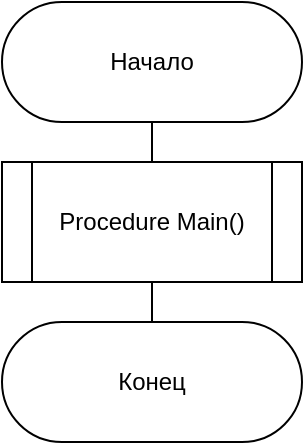 <mxfile version="22.0.6" type="device" pages="21">
  <diagram name="Page-1" id="zBjkBy5YOG65I6PGw6vF">
    <mxGraphModel dx="2440" dy="1322" grid="1" gridSize="10" guides="1" tooltips="1" connect="1" arrows="1" fold="1" page="1" pageScale="1" pageWidth="827" pageHeight="1169" math="0" shadow="0">
      <root>
        <mxCell id="0" />
        <mxCell id="1" parent="0" />
        <mxCell id="Pk5MCDgZqYjs7EDZDoUO-1" style="edgeStyle=orthogonalEdgeStyle;rounded=0;orthogonalLoop=1;jettySize=auto;html=1;entryX=0.5;entryY=0;entryDx=0;entryDy=0;endArrow=none;endFill=0;" edge="1" parent="1" source="lrXAKjcZ4ll34xXOe2UB-1" target="lrXAKjcZ4ll34xXOe2UB-3">
          <mxGeometry relative="1" as="geometry" />
        </mxCell>
        <mxCell id="lrXAKjcZ4ll34xXOe2UB-1" value="Начало" style="rounded=1;whiteSpace=wrap;html=1;arcSize=50;" vertex="1" parent="1">
          <mxGeometry x="80" y="40" width="150" height="60" as="geometry" />
        </mxCell>
        <mxCell id="lrXAKjcZ4ll34xXOe2UB-2" value="Конец" style="rounded=1;whiteSpace=wrap;html=1;arcSize=50;" vertex="1" parent="1">
          <mxGeometry x="80" y="200" width="150" height="60" as="geometry" />
        </mxCell>
        <mxCell id="Pk5MCDgZqYjs7EDZDoUO-2" style="edgeStyle=orthogonalEdgeStyle;rounded=0;orthogonalLoop=1;jettySize=auto;html=1;entryX=0.5;entryY=0;entryDx=0;entryDy=0;endArrow=none;endFill=0;" edge="1" parent="1" source="lrXAKjcZ4ll34xXOe2UB-3" target="lrXAKjcZ4ll34xXOe2UB-2">
          <mxGeometry relative="1" as="geometry" />
        </mxCell>
        <mxCell id="lrXAKjcZ4ll34xXOe2UB-3" value="Procedure Main()" style="shape=process;whiteSpace=wrap;html=1;backgroundOutline=1;" vertex="1" parent="1">
          <mxGeometry x="80" y="120" width="150" height="60" as="geometry" />
        </mxCell>
      </root>
    </mxGraphModel>
  </diagram>
  <diagram id="kjISdOnR142rLkcbrCsm" name="Page-2">
    <mxGraphModel dx="1885" dy="1022" grid="1" gridSize="10" guides="1" tooltips="1" connect="1" arrows="1" fold="1" page="1" pageScale="1" pageWidth="827" pageHeight="1169" math="0" shadow="0">
      <root>
        <mxCell id="0" />
        <mxCell id="1" parent="0" />
        <mxCell id="VsxtUaN1w3rkxbhPBTuD-10" style="edgeStyle=orthogonalEdgeStyle;rounded=0;orthogonalLoop=1;jettySize=auto;html=1;entryX=0.5;entryY=0;entryDx=0;entryDy=0;endArrow=none;endFill=0;" edge="1" parent="1" source="VsxtUaN1w3rkxbhPBTuD-1" target="VsxtUaN1w3rkxbhPBTuD-3">
          <mxGeometry relative="1" as="geometry" />
        </mxCell>
        <mxCell id="VsxtUaN1w3rkxbhPBTuD-1" value="Procedure Main()" style="rounded=1;whiteSpace=wrap;html=1;arcSize=50;" vertex="1" parent="1">
          <mxGeometry x="80" y="40" width="150" height="60" as="geometry" />
        </mxCell>
        <mxCell id="VsxtUaN1w3rkxbhPBTuD-2" value="Конец" style="rounded=1;whiteSpace=wrap;html=1;arcSize=50;" vertex="1" parent="1">
          <mxGeometry x="80" y="680" width="150" height="60" as="geometry" />
        </mxCell>
        <mxCell id="VsxtUaN1w3rkxbhPBTuD-11" style="edgeStyle=orthogonalEdgeStyle;rounded=0;orthogonalLoop=1;jettySize=auto;html=1;entryX=0.5;entryY=0;entryDx=0;entryDy=0;endArrow=none;endFill=0;" edge="1" parent="1" source="VsxtUaN1w3rkxbhPBTuD-3" target="VsxtUaN1w3rkxbhPBTuD-4">
          <mxGeometry relative="1" as="geometry" />
        </mxCell>
        <mxCell id="VsxtUaN1w3rkxbhPBTuD-3" value="&lt;div&gt;&amp;nbsp; &amp;nbsp; N := 0;&lt;/div&gt;&lt;div&gt;&amp;nbsp; &amp;nbsp; Answer := 0.0;&lt;/div&gt;" style="rounded=0;whiteSpace=wrap;html=1;" vertex="1" parent="1">
          <mxGeometry x="80" y="120" width="150" height="60" as="geometry" />
        </mxCell>
        <mxCell id="VsxtUaN1w3rkxbhPBTuD-12" style="edgeStyle=orthogonalEdgeStyle;rounded=0;orthogonalLoop=1;jettySize=auto;html=1;entryX=0.5;entryY=0;entryDx=0;entryDy=0;endArrow=none;endFill=0;" edge="1" parent="1" source="VsxtUaN1w3rkxbhPBTuD-4" target="VsxtUaN1w3rkxbhPBTuD-6">
          <mxGeometry relative="1" as="geometry" />
        </mxCell>
        <mxCell id="VsxtUaN1w3rkxbhPBTuD-4" value="Input(Matrix, N);" style="shape=process;whiteSpace=wrap;html=1;backgroundOutline=1;" vertex="1" parent="1">
          <mxGeometry x="80" y="200" width="150" height="60" as="geometry" />
        </mxCell>
        <mxCell id="VsxtUaN1w3rkxbhPBTuD-13" style="edgeStyle=orthogonalEdgeStyle;rounded=0;orthogonalLoop=1;jettySize=auto;html=1;entryX=0.5;entryY=0;entryDx=0;entryDy=0;endArrow=none;endFill=0;" edge="1" parent="1" source="VsxtUaN1w3rkxbhPBTuD-6" target="VsxtUaN1w3rkxbhPBTuD-8">
          <mxGeometry relative="1" as="geometry" />
        </mxCell>
        <mxCell id="VsxtUaN1w3rkxbhPBTuD-15" style="edgeStyle=orthogonalEdgeStyle;rounded=0;orthogonalLoop=1;jettySize=auto;html=1;entryX=0.5;entryY=0;entryDx=0;entryDy=0;endArrow=none;endFill=0;" edge="1" parent="1" source="VsxtUaN1w3rkxbhPBTuD-6" target="VsxtUaN1w3rkxbhPBTuD-9">
          <mxGeometry relative="1" as="geometry" />
        </mxCell>
        <mxCell id="VsxtUaN1w3rkxbhPBTuD-6" value="N &amp;lt;&amp;gt; -1" style="rhombus;whiteSpace=wrap;html=1;" vertex="1" parent="1">
          <mxGeometry x="80" y="280" width="150" height="60" as="geometry" />
        </mxCell>
        <mxCell id="VsxtUaN1w3rkxbhPBTuD-7" value="Output(Answer);" style="shape=process;whiteSpace=wrap;html=1;backgroundOutline=1;" vertex="1" parent="1">
          <mxGeometry x="310" y="460" width="150" height="60" as="geometry" />
        </mxCell>
        <mxCell id="VsxtUaN1w3rkxbhPBTuD-14" style="edgeStyle=orthogonalEdgeStyle;rounded=0;orthogonalLoop=1;jettySize=auto;html=1;entryX=0.5;entryY=0;entryDx=0;entryDy=0;endArrow=none;endFill=0;" edge="1" parent="1" source="VsxtUaN1w3rkxbhPBTuD-8" target="VsxtUaN1w3rkxbhPBTuD-7">
          <mxGeometry relative="1" as="geometry" />
        </mxCell>
        <mxCell id="VsxtUaN1w3rkxbhPBTuD-8" value="Answer := FindBestSum(Matrix, N);" style="rounded=0;whiteSpace=wrap;html=1;" vertex="1" parent="1">
          <mxGeometry x="310" y="380" width="150" height="60" as="geometry" />
        </mxCell>
        <mxCell id="VsxtUaN1w3rkxbhPBTuD-18" style="edgeStyle=orthogonalEdgeStyle;rounded=0;orthogonalLoop=1;jettySize=auto;html=1;entryX=0.5;entryY=0;entryDx=0;entryDy=0;endArrow=none;endFill=0;" edge="1" parent="1" source="VsxtUaN1w3rkxbhPBTuD-9" target="VsxtUaN1w3rkxbhPBTuD-2">
          <mxGeometry relative="1" as="geometry" />
        </mxCell>
        <mxCell id="VsxtUaN1w3rkxbhPBTuD-9" value="Free(Matrix);" style="shape=process;whiteSpace=wrap;html=1;backgroundOutline=1;" vertex="1" parent="1">
          <mxGeometry x="80" y="600" width="150" height="60" as="geometry" />
        </mxCell>
        <mxCell id="VsxtUaN1w3rkxbhPBTuD-17" value="" style="endArrow=classic;html=1;rounded=0;exitX=0.5;exitY=1;exitDx=0;exitDy=0;" edge="1" parent="1" source="VsxtUaN1w3rkxbhPBTuD-7">
          <mxGeometry width="50" height="50" relative="1" as="geometry">
            <mxPoint x="240" y="610" as="sourcePoint" />
            <mxPoint x="155" y="560" as="targetPoint" />
            <Array as="points">
              <mxPoint x="385" y="560" />
            </Array>
          </mxGeometry>
        </mxCell>
      </root>
    </mxGraphModel>
  </diagram>
  <diagram id="R5vQGS_pBwpTjitMFLfZ" name="Page-3">
    <mxGraphModel dx="2304" dy="1249" grid="1" gridSize="10" guides="1" tooltips="1" connect="1" arrows="1" fold="1" page="1" pageScale="1" pageWidth="827" pageHeight="1169" math="0" shadow="0">
      <root>
        <mxCell id="0" />
        <mxCell id="1" parent="0" />
        <mxCell id="Bw-LLWNbBqzaQL01tNxY-23" style="edgeStyle=orthogonalEdgeStyle;rounded=0;orthogonalLoop=1;jettySize=auto;html=1;entryX=0.5;entryY=0;entryDx=0;entryDy=0;endArrow=none;endFill=0;" edge="1" parent="1" source="Bw-LLWNbBqzaQL01tNxY-1" target="Bw-LLWNbBqzaQL01tNxY-2">
          <mxGeometry relative="1" as="geometry" />
        </mxCell>
        <mxCell id="Bw-LLWNbBqzaQL01tNxY-1" value="Procedure Input(Var Matrix: MatrixType; Var N: Integer)" style="rounded=1;whiteSpace=wrap;html=1;arcSize=50;" vertex="1" parent="1">
          <mxGeometry x="80" y="20" width="150" height="60" as="geometry" />
        </mxCell>
        <mxCell id="Bw-LLWNbBqzaQL01tNxY-24" style="edgeStyle=orthogonalEdgeStyle;rounded=0;orthogonalLoop=1;jettySize=auto;html=1;entryX=0.5;entryY=0;entryDx=0;entryDy=0;endArrow=none;endFill=0;" edge="1" parent="1" source="Bw-LLWNbBqzaQL01tNxY-2" target="Bw-LLWNbBqzaQL01tNxY-3">
          <mxGeometry relative="1" as="geometry" />
        </mxCell>
        <mxCell id="Bw-LLWNbBqzaQL01tNxY-2" value="&lt;div&gt;IsExit := False;&lt;/div&gt;&lt;div&gt;FileName := &#39;&#39;;&lt;/div&gt;" style="rounded=0;whiteSpace=wrap;html=1;" vertex="1" parent="1">
          <mxGeometry x="80" y="100" width="150" height="60" as="geometry" />
        </mxCell>
        <mxCell id="Bw-LLWNbBqzaQL01tNxY-25" style="edgeStyle=orthogonalEdgeStyle;rounded=0;orthogonalLoop=1;jettySize=auto;html=1;entryX=0.5;entryY=0;entryDx=0;entryDy=0;endArrow=none;endFill=0;" edge="1" parent="1" source="Bw-LLWNbBqzaQL01tNxY-3" target="Bw-LLWNbBqzaQL01tNxY-18">
          <mxGeometry relative="1" as="geometry" />
        </mxCell>
        <mxCell id="Bw-LLWNbBqzaQL01tNxY-42" style="edgeStyle=orthogonalEdgeStyle;rounded=0;orthogonalLoop=1;jettySize=auto;html=1;entryX=0.5;entryY=0;entryDx=0;entryDy=0;endArrow=none;endFill=0;" edge="1" parent="1" source="Bw-LLWNbBqzaQL01tNxY-3" target="Bw-LLWNbBqzaQL01tNxY-4">
          <mxGeometry relative="1" as="geometry" />
        </mxCell>
        <mxCell id="Bw-LLWNbBqzaQL01tNxY-3" value="InputMethod()" style="rhombus;whiteSpace=wrap;html=1;" vertex="1" parent="1">
          <mxGeometry x="80" y="180" width="150" height="60" as="geometry" />
        </mxCell>
        <mxCell id="Bw-LLWNbBqzaQL01tNxY-43" style="edgeStyle=orthogonalEdgeStyle;rounded=0;orthogonalLoop=1;jettySize=auto;html=1;entryX=0.5;entryY=0;entryDx=0;entryDy=0;endArrow=none;endFill=0;" edge="1" parent="1" source="Bw-LLWNbBqzaQL01tNxY-4" target="Bw-LLWNbBqzaQL01tNxY-5">
          <mxGeometry relative="1" as="geometry" />
        </mxCell>
        <mxCell id="Bw-LLWNbBqzaQL01tNxY-4" value="N := InputSizeOfMatrix&lt;br&gt;FromConsole();" style="rounded=0;whiteSpace=wrap;html=1;" vertex="1" parent="1">
          <mxGeometry x="560" y="260" width="150" height="60" as="geometry" />
        </mxCell>
        <mxCell id="Bw-LLWNbBqzaQL01tNxY-5" value="Matrix := InputElementsOfMatrix&lt;br&gt;FromConsole(N);" style="rounded=0;whiteSpace=wrap;html=1;" vertex="1" parent="1">
          <mxGeometry x="560" y="340" width="150" height="60" as="geometry" />
        </mxCell>
        <mxCell id="Bw-LLWNbBqzaQL01tNxY-27" style="edgeStyle=orthogonalEdgeStyle;rounded=0;orthogonalLoop=1;jettySize=auto;html=1;entryX=0.5;entryY=0;entryDx=0;entryDy=0;endArrow=none;endFill=0;" edge="1" parent="1" source="Bw-LLWNbBqzaQL01tNxY-6" target="Bw-LLWNbBqzaQL01tNxY-7">
          <mxGeometry relative="1" as="geometry" />
        </mxCell>
        <mxCell id="Bw-LLWNbBqzaQL01tNxY-6" value="FileName := InputReadFileName();&lt;br&gt;AssignFile(InFile, FileName);" style="rounded=0;whiteSpace=wrap;html=1;" vertex="1" parent="1">
          <mxGeometry x="80" y="340" width="150" height="60" as="geometry" />
        </mxCell>
        <mxCell id="Bw-LLWNbBqzaQL01tNxY-28" style="edgeStyle=orthogonalEdgeStyle;rounded=0;orthogonalLoop=1;jettySize=auto;html=1;entryX=0.5;entryY=0;entryDx=0;entryDy=0;endArrow=none;endFill=0;" edge="1" parent="1" source="Bw-LLWNbBqzaQL01tNxY-7" target="Bw-LLWNbBqzaQL01tNxY-8">
          <mxGeometry relative="1" as="geometry" />
        </mxCell>
        <mxCell id="Bw-LLWNbBqzaQL01tNxY-7" value="Reset(InFile);" style="rounded=0;whiteSpace=wrap;html=1;" vertex="1" parent="1">
          <mxGeometry x="80" y="420" width="150" height="60" as="geometry" />
        </mxCell>
        <mxCell id="Bw-LLWNbBqzaQL01tNxY-29" style="edgeStyle=orthogonalEdgeStyle;rounded=0;orthogonalLoop=1;jettySize=auto;html=1;entryX=0.5;entryY=0;entryDx=0;entryDy=0;endArrow=none;endFill=0;" edge="1" parent="1" source="Bw-LLWNbBqzaQL01tNxY-8" target="Bw-LLWNbBqzaQL01tNxY-9">
          <mxGeometry relative="1" as="geometry" />
        </mxCell>
        <mxCell id="Bw-LLWNbBqzaQL01tNxY-8" value="N := InputSizeOfMatrix&lt;br&gt;FromFile(InFile);" style="rounded=0;whiteSpace=wrap;html=1;" vertex="1" parent="1">
          <mxGeometry x="80" y="500" width="150" height="60" as="geometry" />
        </mxCell>
        <mxCell id="Bw-LLWNbBqzaQL01tNxY-30" style="edgeStyle=orthogonalEdgeStyle;rounded=0;orthogonalLoop=1;jettySize=auto;html=1;entryX=0.5;entryY=0;entryDx=0;entryDy=0;endArrow=none;endFill=0;" edge="1" parent="1" source="Bw-LLWNbBqzaQL01tNxY-9" target="Bw-LLWNbBqzaQL01tNxY-10">
          <mxGeometry relative="1" as="geometry" />
        </mxCell>
        <mxCell id="Bw-LLWNbBqzaQL01tNxY-9" value="Matrix := InputElementsOfMatrix&lt;br&gt;FromFile(InFile, N);" style="rounded=0;whiteSpace=wrap;html=1;" vertex="1" parent="1">
          <mxGeometry x="80" y="580" width="150" height="60" as="geometry" />
        </mxCell>
        <mxCell id="Bw-LLWNbBqzaQL01tNxY-31" style="edgeStyle=orthogonalEdgeStyle;rounded=0;orthogonalLoop=1;jettySize=auto;html=1;entryX=0.5;entryY=0;entryDx=0;entryDy=0;endArrow=none;endFill=0;" edge="1" parent="1" source="Bw-LLWNbBqzaQL01tNxY-10" target="Bw-LLWNbBqzaQL01tNxY-13">
          <mxGeometry relative="1" as="geometry" />
        </mxCell>
        <mxCell id="Bw-LLWNbBqzaQL01tNxY-32" style="edgeStyle=orthogonalEdgeStyle;rounded=0;orthogonalLoop=1;jettySize=auto;html=1;entryX=0.5;entryY=0;entryDx=0;entryDy=0;endArrow=none;endFill=0;" edge="1" parent="1" source="Bw-LLWNbBqzaQL01tNxY-10" target="Bw-LLWNbBqzaQL01tNxY-12">
          <mxGeometry relative="1" as="geometry" />
        </mxCell>
        <mxCell id="Bw-LLWNbBqzaQL01tNxY-10" value="N &amp;lt;&amp;gt; -1" style="rhombus;whiteSpace=wrap;html=1;" vertex="1" parent="1">
          <mxGeometry x="80" y="660" width="150" height="60" as="geometry" />
        </mxCell>
        <mxCell id="Bw-LLWNbBqzaQL01tNxY-12" value="IsExit := True;" style="rounded=0;whiteSpace=wrap;html=1;" vertex="1" parent="1">
          <mxGeometry x="400" y="740" width="150" height="60" as="geometry" />
        </mxCell>
        <mxCell id="Bw-LLWNbBqzaQL01tNxY-35" style="edgeStyle=orthogonalEdgeStyle;rounded=0;orthogonalLoop=1;jettySize=auto;html=1;entryX=0.5;entryY=0;entryDx=0;entryDy=0;endArrow=none;endFill=0;" edge="1" parent="1" source="Bw-LLWNbBqzaQL01tNxY-13" target="Bw-LLWNbBqzaQL01tNxY-14">
          <mxGeometry relative="1" as="geometry" />
        </mxCell>
        <mxCell id="Bw-LLWNbBqzaQL01tNxY-36" style="edgeStyle=orthogonalEdgeStyle;rounded=0;orthogonalLoop=1;jettySize=auto;html=1;entryX=0.5;entryY=0;entryDx=0;entryDy=0;endArrow=none;endFill=0;" edge="1" parent="1" source="Bw-LLWNbBqzaQL01tNxY-13" target="Bw-LLWNbBqzaQL01tNxY-16">
          <mxGeometry relative="1" as="geometry" />
        </mxCell>
        <mxCell id="Bw-LLWNbBqzaQL01tNxY-13" value="IsAnotherFile()" style="rhombus;whiteSpace=wrap;html=1;" vertex="1" parent="1">
          <mxGeometry x="80" y="820" width="150" height="60" as="geometry" />
        </mxCell>
        <mxCell id="Bw-LLWNbBqzaQL01tNxY-14" value="IsExit := True;" style="rounded=0;whiteSpace=wrap;html=1;" vertex="1" parent="1">
          <mxGeometry x="250" y="900" width="150" height="60" as="geometry" />
        </mxCell>
        <mxCell id="Bw-LLWNbBqzaQL01tNxY-40" style="edgeStyle=orthogonalEdgeStyle;rounded=0;orthogonalLoop=1;jettySize=auto;html=1;entryX=0.5;entryY=0;entryDx=0;entryDy=0;endArrow=none;endFill=0;" edge="1" parent="1" source="Bw-LLWNbBqzaQL01tNxY-16" target="Bw-LLWNbBqzaQL01tNxY-20">
          <mxGeometry relative="1" as="geometry" />
        </mxCell>
        <mxCell id="Bw-LLWNbBqzaQL01tNxY-16" value="CloseFile(InFile);" style="rounded=0;whiteSpace=wrap;html=1;" vertex="1" parent="1">
          <mxGeometry x="80" y="1020" width="150" height="60" as="geometry" />
        </mxCell>
        <mxCell id="Bw-LLWNbBqzaQL01tNxY-26" style="edgeStyle=orthogonalEdgeStyle;rounded=0;orthogonalLoop=1;jettySize=auto;html=1;entryX=0.5;entryY=0;entryDx=0;entryDy=0;endArrow=none;endFill=0;" edge="1" parent="1" source="Bw-LLWNbBqzaQL01tNxY-18" target="Bw-LLWNbBqzaQL01tNxY-6">
          <mxGeometry relative="1" as="geometry" />
        </mxCell>
        <mxCell id="Bw-LLWNbBqzaQL01tNxY-18" value="A1" style="shape=loopLimit;whiteSpace=wrap;html=1;" vertex="1" parent="1">
          <mxGeometry x="80" y="260" width="150" height="60" as="geometry" />
        </mxCell>
        <mxCell id="Bw-LLWNbBqzaQL01tNxY-19" value="" style="shape=loopLimit;whiteSpace=wrap;html=1;rotation=-180;" vertex="1" parent="1">
          <mxGeometry x="80" y="1100" width="150" height="60" as="geometry" />
        </mxCell>
        <mxCell id="aR6KSe2dDxRIaHapMTm7-2" style="edgeStyle=orthogonalEdgeStyle;rounded=0;orthogonalLoop=1;jettySize=auto;html=1;entryX=0.5;entryY=0;entryDx=0;entryDy=0;endArrow=none;endFill=0;" edge="1" parent="1" source="Bw-LLWNbBqzaQL01tNxY-20" target="aR6KSe2dDxRIaHapMTm7-1">
          <mxGeometry relative="1" as="geometry" />
        </mxCell>
        <mxCell id="Bw-LLWNbBqzaQL01tNxY-20" value="(IsExit)&lt;br&gt;A1" style="text;html=1;strokeColor=none;fillColor=none;align=center;verticalAlign=middle;whiteSpace=wrap;rounded=0;" vertex="1" parent="1">
          <mxGeometry x="80" y="1100" width="150" height="60" as="geometry" />
        </mxCell>
        <mxCell id="Bw-LLWNbBqzaQL01tNxY-33" value="Да" style="text;html=1;align=center;verticalAlign=middle;resizable=0;points=[];autosize=1;strokeColor=none;fillColor=none;" vertex="1" parent="1">
          <mxGeometry x="230" y="660" width="40" height="30" as="geometry" />
        </mxCell>
        <mxCell id="Bw-LLWNbBqzaQL01tNxY-34" value="Нет" style="text;html=1;align=center;verticalAlign=middle;resizable=0;points=[];autosize=1;strokeColor=none;fillColor=none;" vertex="1" parent="1">
          <mxGeometry x="115" y="720" width="40" height="30" as="geometry" />
        </mxCell>
        <mxCell id="Bw-LLWNbBqzaQL01tNxY-37" value="Да" style="text;html=1;align=center;verticalAlign=middle;resizable=0;points=[];autosize=1;strokeColor=none;fillColor=none;" vertex="1" parent="1">
          <mxGeometry x="230" y="820" width="40" height="30" as="geometry" />
        </mxCell>
        <mxCell id="Bw-LLWNbBqzaQL01tNxY-38" value="Нет" style="text;html=1;align=center;verticalAlign=middle;resizable=0;points=[];autosize=1;strokeColor=none;fillColor=none;" vertex="1" parent="1">
          <mxGeometry x="115" y="880" width="40" height="30" as="geometry" />
        </mxCell>
        <mxCell id="Bw-LLWNbBqzaQL01tNxY-41" value="Нет" style="text;html=1;align=center;verticalAlign=middle;resizable=0;points=[];autosize=1;strokeColor=none;fillColor=none;" vertex="1" parent="1">
          <mxGeometry x="120" y="230" width="40" height="30" as="geometry" />
        </mxCell>
        <mxCell id="Bw-LLWNbBqzaQL01tNxY-44" value="" style="endArrow=classic;html=1;rounded=0;exitX=0.5;exitY=1;exitDx=0;exitDy=0;" edge="1" parent="1" source="Bw-LLWNbBqzaQL01tNxY-14">
          <mxGeometry width="50" height="50" relative="1" as="geometry">
            <mxPoint x="250" y="1040" as="sourcePoint" />
            <mxPoint x="155" y="991" as="targetPoint" />
            <Array as="points">
              <mxPoint x="325" y="990" />
            </Array>
          </mxGeometry>
        </mxCell>
        <mxCell id="Bw-LLWNbBqzaQL01tNxY-45" value="" style="endArrow=classic;html=1;rounded=0;exitX=0.5;exitY=1;exitDx=0;exitDy=0;" edge="1" parent="1" source="Bw-LLWNbBqzaQL01tNxY-12">
          <mxGeometry width="50" height="50" relative="1" as="geometry">
            <mxPoint x="370" y="980" as="sourcePoint" />
            <mxPoint x="155" y="1000" as="targetPoint" />
            <Array as="points">
              <mxPoint x="475" y="1000" />
            </Array>
          </mxGeometry>
        </mxCell>
        <mxCell id="Bw-LLWNbBqzaQL01tNxY-46" value="" style="endArrow=classic;html=1;rounded=0;exitX=0.5;exitY=1;exitDx=0;exitDy=0;" edge="1" parent="1" source="Bw-LLWNbBqzaQL01tNxY-5">
          <mxGeometry width="50" height="50" relative="1" as="geometry">
            <mxPoint x="440" y="1160" as="sourcePoint" />
            <mxPoint x="155" y="1010" as="targetPoint" />
            <Array as="points">
              <mxPoint x="635" y="1010" />
            </Array>
          </mxGeometry>
        </mxCell>
        <mxCell id="aR6KSe2dDxRIaHapMTm7-1" value="Конец" style="rounded=1;whiteSpace=wrap;html=1;arcSize=50;" vertex="1" parent="1">
          <mxGeometry x="80" y="1180" width="150" height="60" as="geometry" />
        </mxCell>
        <mxCell id="3C0MBoOBYe7o92HLp0YU-1" value="Да" style="text;html=1;align=center;verticalAlign=middle;resizable=0;points=[];autosize=1;strokeColor=none;fillColor=none;" vertex="1" parent="1">
          <mxGeometry x="230" y="180" width="40" height="30" as="geometry" />
        </mxCell>
      </root>
    </mxGraphModel>
  </diagram>
  <diagram id="I70DdkPxihGgGI6DTG-Q" name="Page-4">
    <mxGraphModel dx="2440" dy="1322" grid="1" gridSize="10" guides="1" tooltips="1" connect="1" arrows="1" fold="1" page="1" pageScale="1" pageWidth="827" pageHeight="1169" math="0" shadow="0">
      <root>
        <mxCell id="0" />
        <mxCell id="1" parent="0" />
        <mxCell id="19OyXO4wr9h5hLifG73D-2" style="edgeStyle=orthogonalEdgeStyle;rounded=0;orthogonalLoop=1;jettySize=auto;html=1;entryX=0.5;entryY=0;entryDx=0;entryDy=0;endArrow=none;endFill=0;" edge="1" parent="1" source="PC1fA4oBdNAscHZAXr1D-1" target="PC1fA4oBdNAscHZAXr1D-2">
          <mxGeometry relative="1" as="geometry" />
        </mxCell>
        <mxCell id="PC1fA4oBdNAscHZAXr1D-1" value="Function InputMethod(): Boolean" style="rounded=1;whiteSpace=wrap;html=1;arcSize=50;" vertex="1" parent="1">
          <mxGeometry x="80" y="40" width="150" height="60" as="geometry" />
        </mxCell>
        <mxCell id="19OyXO4wr9h5hLifG73D-3" style="edgeStyle=orthogonalEdgeStyle;rounded=0;orthogonalLoop=1;jettySize=auto;html=1;entryX=0.5;entryY=0;entryDx=0;entryDy=0;endArrow=none;endFill=0;" edge="1" parent="1" source="PC1fA4oBdNAscHZAXr1D-2" target="PC1fA4oBdNAscHZAXr1D-3">
          <mxGeometry relative="1" as="geometry" />
        </mxCell>
        <mxCell id="PC1fA4oBdNAscHZAXr1D-2" value="&lt;div&gt;IsCorrect := False;&lt;/div&gt;&lt;div&gt;Choice := &#39;&#39;;&lt;/div&gt;" style="rounded=0;whiteSpace=wrap;html=1;" vertex="1" parent="1">
          <mxGeometry x="80" y="120" width="150" height="60" as="geometry" />
        </mxCell>
        <mxCell id="19OyXO4wr9h5hLifG73D-4" style="edgeStyle=orthogonalEdgeStyle;rounded=0;orthogonalLoop=1;jettySize=auto;html=1;entryX=0.5;entryY=0;entryDx=0;entryDy=0;endArrow=none;endFill=0;" edge="1" parent="1" source="PC1fA4oBdNAscHZAXr1D-3" target="PC1fA4oBdNAscHZAXr1D-7">
          <mxGeometry relative="1" as="geometry" />
        </mxCell>
        <mxCell id="PC1fA4oBdNAscHZAXr1D-3" value="A1" style="shape=loopLimit;whiteSpace=wrap;html=1;" vertex="1" parent="1">
          <mxGeometry x="80" y="200" width="150" height="60" as="geometry" />
        </mxCell>
        <mxCell id="PC1fA4oBdNAscHZAXr1D-4" value="" style="shape=loopLimit;whiteSpace=wrap;html=1;rotation=-180;" vertex="1" parent="1">
          <mxGeometry x="80" y="830" width="150" height="60" as="geometry" />
        </mxCell>
        <mxCell id="19OyXO4wr9h5hLifG73D-12" style="edgeStyle=orthogonalEdgeStyle;rounded=0;orthogonalLoop=1;jettySize=auto;html=1;entryX=0.5;entryY=0;entryDx=0;entryDy=0;endArrow=none;endFill=0;" edge="1" parent="1" source="PC1fA4oBdNAscHZAXr1D-5" target="19OyXO4wr9h5hLifG73D-1">
          <mxGeometry relative="1" as="geometry" />
        </mxCell>
        <mxCell id="PC1fA4oBdNAscHZAXr1D-5" value="(IsCorrect)&lt;br&gt;A1" style="text;html=1;strokeColor=none;fillColor=none;align=center;verticalAlign=middle;whiteSpace=wrap;rounded=0;" vertex="1" parent="1">
          <mxGeometry x="80" y="830" width="150" height="60" as="geometry" />
        </mxCell>
        <mxCell id="19OyXO4wr9h5hLifG73D-5" style="edgeStyle=orthogonalEdgeStyle;rounded=0;orthogonalLoop=1;jettySize=auto;html=1;entryX=0.5;entryY=0;entryDx=0;entryDy=0;endArrow=none;endFill=0;" edge="1" parent="1" source="PC1fA4oBdNAscHZAXr1D-7" target="PC1fA4oBdNAscHZAXr1D-8">
          <mxGeometry relative="1" as="geometry" />
        </mxCell>
        <mxCell id="PC1fA4oBdNAscHZAXr1D-7" value="IsCorrect := False;" style="rounded=0;whiteSpace=wrap;html=1;" vertex="1" parent="1">
          <mxGeometry x="80" y="280" width="150" height="60" as="geometry" />
        </mxCell>
        <mxCell id="19OyXO4wr9h5hLifG73D-6" style="edgeStyle=orthogonalEdgeStyle;rounded=0;orthogonalLoop=1;jettySize=auto;html=1;entryX=0.5;entryY=0;entryDx=0;entryDy=0;endArrow=none;endFill=0;" edge="1" parent="1" source="PC1fA4oBdNAscHZAXr1D-8" target="epygzO8GuOe0SRPWTL48-1">
          <mxGeometry relative="1" as="geometry" />
        </mxCell>
        <mxCell id="PC1fA4oBdNAscHZAXr1D-8" value="Ввод&lt;br&gt;Choice" style="shape=parallelogram;perimeter=parallelogramPerimeter;whiteSpace=wrap;html=1;fixedSize=1;" vertex="1" parent="1">
          <mxGeometry x="80" y="360" width="150" height="60" as="geometry" />
        </mxCell>
        <mxCell id="19OyXO4wr9h5hLifG73D-7" style="edgeStyle=orthogonalEdgeStyle;rounded=0;orthogonalLoop=1;jettySize=auto;html=1;entryX=0.5;entryY=0;entryDx=0;entryDy=0;endArrow=none;endFill=0;" edge="1" parent="1" source="epygzO8GuOe0SRPWTL48-1" target="epygzO8GuOe0SRPWTL48-4">
          <mxGeometry relative="1" as="geometry" />
        </mxCell>
        <mxCell id="19OyXO4wr9h5hLifG73D-8" style="edgeStyle=orthogonalEdgeStyle;rounded=0;orthogonalLoop=1;jettySize=auto;html=1;entryX=0.5;entryY=0;entryDx=0;entryDy=0;endArrow=none;endFill=0;" edge="1" parent="1" source="epygzO8GuOe0SRPWTL48-1" target="epygzO8GuOe0SRPWTL48-2">
          <mxGeometry relative="1" as="geometry" />
        </mxCell>
        <mxCell id="epygzO8GuOe0SRPWTL48-1" value="Choice = &#39;console&#39;" style="rhombus;whiteSpace=wrap;html=1;" vertex="1" parent="1">
          <mxGeometry x="80" y="440" width="150" height="60" as="geometry" />
        </mxCell>
        <mxCell id="epygzO8GuOe0SRPWTL48-2" value="&lt;div&gt;IsCorrect := True;&lt;/div&gt;&lt;div&gt;Result := True;&lt;/div&gt;" style="rounded=0;whiteSpace=wrap;html=1;" vertex="1" parent="1">
          <mxGeometry x="414" y="525" width="150" height="60" as="geometry" />
        </mxCell>
        <mxCell id="epygzO8GuOe0SRPWTL48-3" value="&lt;div&gt;IsCorrect := True;&lt;/div&gt;&lt;div&gt;Result := False;&lt;/div&gt;" style="rounded=0;whiteSpace=wrap;html=1;" vertex="1" parent="1">
          <mxGeometry x="264" y="700" width="150" height="60" as="geometry" />
        </mxCell>
        <mxCell id="19OyXO4wr9h5hLifG73D-9" style="edgeStyle=orthogonalEdgeStyle;rounded=0;orthogonalLoop=1;jettySize=auto;html=1;entryX=0.5;entryY=0;entryDx=0;entryDy=0;endArrow=none;endFill=0;" edge="1" parent="1" source="epygzO8GuOe0SRPWTL48-4" target="epygzO8GuOe0SRPWTL48-3">
          <mxGeometry relative="1" as="geometry" />
        </mxCell>
        <mxCell id="19OyXO4wr9h5hLifG73D-10" style="edgeStyle=orthogonalEdgeStyle;rounded=0;orthogonalLoop=1;jettySize=auto;html=1;entryX=0.5;entryY=0;entryDx=0;entryDy=0;endArrow=none;endFill=0;" edge="1" parent="1" source="epygzO8GuOe0SRPWTL48-4" target="epygzO8GuOe0SRPWTL48-5">
          <mxGeometry relative="1" as="geometry" />
        </mxCell>
        <mxCell id="epygzO8GuOe0SRPWTL48-4" value="Choice = &#39;file&#39;" style="rhombus;whiteSpace=wrap;html=1;" vertex="1" parent="1">
          <mxGeometry x="80" y="610" width="150" height="60" as="geometry" />
        </mxCell>
        <mxCell id="19OyXO4wr9h5hLifG73D-11" style="edgeStyle=orthogonalEdgeStyle;rounded=0;orthogonalLoop=1;jettySize=auto;html=1;entryX=0.5;entryY=0;entryDx=0;entryDy=0;endArrow=none;endFill=0;" edge="1" parent="1" source="epygzO8GuOe0SRPWTL48-5" target="PC1fA4oBdNAscHZAXr1D-5">
          <mxGeometry relative="1" as="geometry" />
        </mxCell>
        <mxCell id="epygzO8GuOe0SRPWTL48-5" value="Вывод о некорректном &lt;br&gt;вводе" style="shape=parallelogram;perimeter=parallelogramPerimeter;whiteSpace=wrap;html=1;fixedSize=1;" vertex="1" parent="1">
          <mxGeometry x="80" y="700" width="150" height="60" as="geometry" />
        </mxCell>
        <mxCell id="19OyXO4wr9h5hLifG73D-1" value="Конец" style="rounded=1;whiteSpace=wrap;html=1;arcSize=50;" vertex="1" parent="1">
          <mxGeometry x="80" y="910" width="150" height="60" as="geometry" />
        </mxCell>
        <mxCell id="19OyXO4wr9h5hLifG73D-13" value="" style="endArrow=classic;html=1;rounded=0;exitX=0.5;exitY=1;exitDx=0;exitDy=0;" edge="1" parent="1" source="epygzO8GuOe0SRPWTL48-3">
          <mxGeometry width="50" height="50" relative="1" as="geometry">
            <mxPoint x="270" y="860" as="sourcePoint" />
            <mxPoint x="155" y="810" as="targetPoint" />
            <Array as="points">
              <mxPoint x="340" y="810" />
            </Array>
          </mxGeometry>
        </mxCell>
        <mxCell id="19OyXO4wr9h5hLifG73D-14" value="" style="endArrow=classic;html=1;rounded=0;exitX=0.5;exitY=1;exitDx=0;exitDy=0;" edge="1" parent="1" source="epygzO8GuOe0SRPWTL48-2">
          <mxGeometry width="50" height="50" relative="1" as="geometry">
            <mxPoint x="250" y="880" as="sourcePoint" />
            <mxPoint x="155" y="820" as="targetPoint" />
            <Array as="points">
              <mxPoint x="489" y="820" />
            </Array>
          </mxGeometry>
        </mxCell>
        <mxCell id="19OyXO4wr9h5hLifG73D-15" value="Да" style="text;html=1;align=center;verticalAlign=middle;resizable=0;points=[];autosize=1;strokeColor=none;fillColor=none;" vertex="1" parent="1">
          <mxGeometry x="230" y="440" width="40" height="30" as="geometry" />
        </mxCell>
        <mxCell id="19OyXO4wr9h5hLifG73D-16" value="Нет" style="text;html=1;align=center;verticalAlign=middle;resizable=0;points=[];autosize=1;strokeColor=none;fillColor=none;" vertex="1" parent="1">
          <mxGeometry x="120" y="500" width="40" height="30" as="geometry" />
        </mxCell>
        <mxCell id="19OyXO4wr9h5hLifG73D-17" value="Да" style="text;html=1;align=center;verticalAlign=middle;resizable=0;points=[];autosize=1;strokeColor=none;fillColor=none;" vertex="1" parent="1">
          <mxGeometry x="230" y="610" width="40" height="30" as="geometry" />
        </mxCell>
        <mxCell id="19OyXO4wr9h5hLifG73D-18" value="Нет" style="text;html=1;align=center;verticalAlign=middle;resizable=0;points=[];autosize=1;strokeColor=none;fillColor=none;" vertex="1" parent="1">
          <mxGeometry x="120" y="670" width="40" height="30" as="geometry" />
        </mxCell>
      </root>
    </mxGraphModel>
  </diagram>
  <diagram id="CXP7h8v7X8fvD1rRY1gD" name="Page-5">
    <mxGraphModel dx="2440" dy="1322" grid="1" gridSize="10" guides="1" tooltips="1" connect="1" arrows="1" fold="1" page="1" pageScale="1" pageWidth="827" pageHeight="1169" math="0" shadow="0">
      <root>
        <mxCell id="0" />
        <mxCell id="1" parent="0" />
        <mxCell id="UaPhMNwdBXnIfQmP2ahd-2" style="edgeStyle=orthogonalEdgeStyle;rounded=0;orthogonalLoop=1;jettySize=auto;html=1;entryX=0.5;entryY=0;entryDx=0;entryDy=0;endArrow=none;endFill=0;" edge="1" parent="1" source="TUrq4X9Dkt-9PVGbxAO7-1" target="Uf5WFL5Qu-4yzCiPEVir-1">
          <mxGeometry relative="1" as="geometry" />
        </mxCell>
        <mxCell id="TUrq4X9Dkt-9PVGbxAO7-1" value="Function InputSizeOfMatrix&lt;br&gt;FromConsole(): Integer" style="rounded=1;whiteSpace=wrap;html=1;arcSize=50;" vertex="1" parent="1">
          <mxGeometry x="80" y="60" width="150" height="60" as="geometry" />
        </mxCell>
        <mxCell id="UaPhMNwdBXnIfQmP2ahd-3" style="edgeStyle=orthogonalEdgeStyle;rounded=0;orthogonalLoop=1;jettySize=auto;html=1;entryX=0.5;entryY=0;entryDx=0;entryDy=0;endArrow=none;endFill=0;" edge="1" parent="1" source="Uf5WFL5Qu-4yzCiPEVir-1" target="Uf5WFL5Qu-4yzCiPEVir-2">
          <mxGeometry relative="1" as="geometry" />
        </mxCell>
        <mxCell id="Uf5WFL5Qu-4yzCiPEVir-1" value="&amp;nbsp;N := 0;" style="rounded=0;whiteSpace=wrap;html=1;" vertex="1" parent="1">
          <mxGeometry x="80" y="140" width="150" height="60" as="geometry" />
        </mxCell>
        <mxCell id="UaPhMNwdBXnIfQmP2ahd-4" style="edgeStyle=orthogonalEdgeStyle;rounded=0;orthogonalLoop=1;jettySize=auto;html=1;entryX=0.5;entryY=0;entryDx=0;entryDy=0;endArrow=none;endFill=0;" edge="1" parent="1" source="Uf5WFL5Qu-4yzCiPEVir-2" target="Uf5WFL5Qu-4yzCiPEVir-5">
          <mxGeometry relative="1" as="geometry" />
        </mxCell>
        <mxCell id="Uf5WFL5Qu-4yzCiPEVir-2" value="A1" style="shape=loopLimit;whiteSpace=wrap;html=1;" vertex="1" parent="1">
          <mxGeometry x="80" y="220" width="150" height="60" as="geometry" />
        </mxCell>
        <mxCell id="Uf5WFL5Qu-4yzCiPEVir-3" value="" style="shape=loopLimit;whiteSpace=wrap;html=1;rotation=-180;" vertex="1" parent="1">
          <mxGeometry x="80" y="940" width="150" height="60" as="geometry" />
        </mxCell>
        <mxCell id="UaPhMNwdBXnIfQmP2ahd-13" style="edgeStyle=orthogonalEdgeStyle;rounded=0;orthogonalLoop=1;jettySize=auto;html=1;entryX=0.5;entryY=0;entryDx=0;entryDy=0;endArrow=none;endFill=0;" edge="1" parent="1" source="Uf5WFL5Qu-4yzCiPEVir-4" target="2N8-xlIv8JuUZo4xP2KU-5">
          <mxGeometry relative="1" as="geometry" />
        </mxCell>
        <mxCell id="Uf5WFL5Qu-4yzCiPEVir-4" value="(IsCorrect)&lt;br&gt;A1" style="text;html=1;strokeColor=none;fillColor=none;align=center;verticalAlign=middle;whiteSpace=wrap;rounded=0;" vertex="1" parent="1">
          <mxGeometry x="80" y="940" width="150" height="60" as="geometry" />
        </mxCell>
        <mxCell id="UaPhMNwdBXnIfQmP2ahd-5" style="edgeStyle=orthogonalEdgeStyle;rounded=0;orthogonalLoop=1;jettySize=auto;html=1;entryX=0.5;entryY=0;entryDx=0;entryDy=0;endArrow=none;endFill=0;" edge="1" parent="1" source="Uf5WFL5Qu-4yzCiPEVir-5" target="t3A8uBJ-b7ToWJCbqs8O-1">
          <mxGeometry relative="1" as="geometry" />
        </mxCell>
        <mxCell id="Uf5WFL5Qu-4yzCiPEVir-5" value="IsCorrect := False;" style="rounded=0;whiteSpace=wrap;html=1;" vertex="1" parent="1">
          <mxGeometry x="80" y="300" width="150" height="60" as="geometry" />
        </mxCell>
        <mxCell id="UaPhMNwdBXnIfQmP2ahd-7" style="edgeStyle=orthogonalEdgeStyle;rounded=0;orthogonalLoop=1;jettySize=auto;html=1;entryX=0.5;entryY=0;entryDx=0;entryDy=0;endArrow=none;endFill=0;" edge="1" parent="1" source="j7B__BYk1ajG4_gvItJN-1" target="t3A8uBJ-b7ToWJCbqs8O-2">
          <mxGeometry relative="1" as="geometry" />
        </mxCell>
        <mxCell id="UaPhMNwdBXnIfQmP2ahd-8" style="edgeStyle=orthogonalEdgeStyle;rounded=0;orthogonalLoop=1;jettySize=auto;html=1;entryX=0.5;entryY=0;entryDx=0;entryDy=0;endArrow=none;endFill=0;" edge="1" parent="1" source="j7B__BYk1ajG4_gvItJN-1" target="2N8-xlIv8JuUZo4xP2KU-1">
          <mxGeometry relative="1" as="geometry" />
        </mxCell>
        <mxCell id="j7B__BYk1ajG4_gvItJN-1" value="Except" style="rhombus;whiteSpace=wrap;html=1;" vertex="1" parent="1">
          <mxGeometry x="80" y="460" width="150" height="60" as="geometry" />
        </mxCell>
        <mxCell id="UaPhMNwdBXnIfQmP2ahd-6" style="edgeStyle=orthogonalEdgeStyle;rounded=0;orthogonalLoop=1;jettySize=auto;html=1;entryX=0.5;entryY=0;entryDx=0;entryDy=0;endArrow=none;endFill=0;" edge="1" parent="1" source="t3A8uBJ-b7ToWJCbqs8O-1" target="j7B__BYk1ajG4_gvItJN-1">
          <mxGeometry relative="1" as="geometry" />
        </mxCell>
        <mxCell id="t3A8uBJ-b7ToWJCbqs8O-1" value="Ввод&lt;br&gt;N" style="shape=parallelogram;perimeter=parallelogramPerimeter;whiteSpace=wrap;html=1;fixedSize=1;" vertex="1" parent="1">
          <mxGeometry x="80" y="380" width="150" height="60" as="geometry" />
        </mxCell>
        <mxCell id="UaPhMNwdBXnIfQmP2ahd-9" style="edgeStyle=orthogonalEdgeStyle;rounded=0;orthogonalLoop=1;jettySize=auto;html=1;entryX=0.5;entryY=0;entryDx=0;entryDy=0;endArrow=none;endFill=0;" edge="1" parent="1" source="t3A8uBJ-b7ToWJCbqs8O-2" target="2N8-xlIv8JuUZo4xP2KU-2">
          <mxGeometry relative="1" as="geometry" />
        </mxCell>
        <mxCell id="t3A8uBJ-b7ToWJCbqs8O-2" value="IsCorrect := True;" style="rounded=0;whiteSpace=wrap;html=1;" vertex="1" parent="1">
          <mxGeometry x="80" y="550" width="150" height="60" as="geometry" />
        </mxCell>
        <mxCell id="2N8-xlIv8JuUZo4xP2KU-1" value="Вывод о некорректном &lt;br&gt;вводе" style="shape=parallelogram;perimeter=parallelogramPerimeter;whiteSpace=wrap;html=1;fixedSize=1;" vertex="1" parent="1">
          <mxGeometry x="320" y="550" width="150" height="60" as="geometry" />
        </mxCell>
        <mxCell id="UaPhMNwdBXnIfQmP2ahd-10" style="edgeStyle=orthogonalEdgeStyle;rounded=0;orthogonalLoop=1;jettySize=auto;html=1;entryX=0.5;entryY=0;entryDx=0;entryDy=0;endArrow=none;endFill=0;" edge="1" parent="1" source="2N8-xlIv8JuUZo4xP2KU-2" target="2N8-xlIv8JuUZo4xP2KU-4">
          <mxGeometry relative="1" as="geometry" />
        </mxCell>
        <mxCell id="UaPhMNwdBXnIfQmP2ahd-12" style="edgeStyle=orthogonalEdgeStyle;rounded=0;orthogonalLoop=1;jettySize=auto;html=1;entryX=0.5;entryY=0;entryDx=0;entryDy=0;endArrow=none;endFill=0;" edge="1" parent="1" source="2N8-xlIv8JuUZo4xP2KU-2" target="Uf5WFL5Qu-4yzCiPEVir-4">
          <mxGeometry relative="1" as="geometry" />
        </mxCell>
        <mxCell id="2N8-xlIv8JuUZo4xP2KU-2" value="&lt;font style=&quot;font-size: 11px;&quot;&gt;(N &amp;lt; MIN_MAX_ORDER) &lt;br&gt;And IsCorrect&lt;/font&gt;" style="rhombus;whiteSpace=wrap;html=1;" vertex="1" parent="1">
          <mxGeometry x="80" y="690" width="150" height="60" as="geometry" />
        </mxCell>
        <mxCell id="2N8-xlIv8JuUZo4xP2KU-3" value="IsCorrect := False;" style="rounded=0;whiteSpace=wrap;html=1;" vertex="1" parent="1">
          <mxGeometry x="320" y="830" width="150" height="60" as="geometry" />
        </mxCell>
        <mxCell id="UaPhMNwdBXnIfQmP2ahd-11" style="edgeStyle=orthogonalEdgeStyle;rounded=0;orthogonalLoop=1;jettySize=auto;html=1;entryX=0.5;entryY=0;entryDx=0;entryDy=0;endArrow=none;endFill=0;" edge="1" parent="1" source="2N8-xlIv8JuUZo4xP2KU-4" target="2N8-xlIv8JuUZo4xP2KU-3">
          <mxGeometry relative="1" as="geometry" />
        </mxCell>
        <mxCell id="2N8-xlIv8JuUZo4xP2KU-4" value="Вывод о некорректном &lt;br&gt;вводе" style="shape=parallelogram;perimeter=parallelogramPerimeter;whiteSpace=wrap;html=1;fixedSize=1;" vertex="1" parent="1">
          <mxGeometry x="320" y="750" width="150" height="60" as="geometry" />
        </mxCell>
        <mxCell id="UaPhMNwdBXnIfQmP2ahd-14" style="edgeStyle=orthogonalEdgeStyle;rounded=0;orthogonalLoop=1;jettySize=auto;html=1;entryX=0.5;entryY=0;entryDx=0;entryDy=0;endArrow=none;endFill=0;" edge="1" parent="1" source="2N8-xlIv8JuUZo4xP2KU-5" target="UaPhMNwdBXnIfQmP2ahd-1">
          <mxGeometry relative="1" as="geometry" />
        </mxCell>
        <mxCell id="2N8-xlIv8JuUZo4xP2KU-5" value="&lt;div&gt;N := N - 1;&lt;/div&gt;&lt;div&gt;Result := N;&lt;/div&gt;" style="rounded=0;whiteSpace=wrap;html=1;" vertex="1" parent="1">
          <mxGeometry x="80" y="1020" width="150" height="60" as="geometry" />
        </mxCell>
        <mxCell id="UaPhMNwdBXnIfQmP2ahd-1" value="Конец" style="rounded=1;whiteSpace=wrap;html=1;arcSize=50;" vertex="1" parent="1">
          <mxGeometry x="80" y="1100" width="150" height="60" as="geometry" />
        </mxCell>
        <mxCell id="UaPhMNwdBXnIfQmP2ahd-15" value="" style="endArrow=classic;html=1;rounded=0;exitX=0.5;exitY=1;exitDx=0;exitDy=0;" edge="1" parent="1" source="2N8-xlIv8JuUZo4xP2KU-3">
          <mxGeometry width="50" height="50" relative="1" as="geometry">
            <mxPoint x="200" y="950" as="sourcePoint" />
            <mxPoint x="155" y="920" as="targetPoint" />
            <Array as="points">
              <mxPoint x="395" y="920" />
            </Array>
          </mxGeometry>
        </mxCell>
        <mxCell id="UaPhMNwdBXnIfQmP2ahd-16" value="" style="endArrow=classic;html=1;rounded=0;exitX=0.5;exitY=1;exitDx=0;exitDy=0;" edge="1" parent="1" source="2N8-xlIv8JuUZo4xP2KU-1">
          <mxGeometry width="50" height="50" relative="1" as="geometry">
            <mxPoint x="400" y="620" as="sourcePoint" />
            <mxPoint x="155" y="650" as="targetPoint" />
            <Array as="points">
              <mxPoint x="395" y="650" />
            </Array>
          </mxGeometry>
        </mxCell>
        <mxCell id="UaPhMNwdBXnIfQmP2ahd-17" value="Да" style="text;html=1;align=center;verticalAlign=middle;resizable=0;points=[];autosize=1;strokeColor=none;fillColor=none;" vertex="1" parent="1">
          <mxGeometry x="220" y="460" width="40" height="30" as="geometry" />
        </mxCell>
        <mxCell id="UaPhMNwdBXnIfQmP2ahd-18" value="Нет" style="text;html=1;align=center;verticalAlign=middle;resizable=0;points=[];autosize=1;strokeColor=none;fillColor=none;" vertex="1" parent="1">
          <mxGeometry x="120" y="518" width="40" height="30" as="geometry" />
        </mxCell>
        <mxCell id="UaPhMNwdBXnIfQmP2ahd-19" value="Да" style="text;html=1;align=center;verticalAlign=middle;resizable=0;points=[];autosize=1;strokeColor=none;fillColor=none;" vertex="1" parent="1">
          <mxGeometry x="220" y="690" width="40" height="30" as="geometry" />
        </mxCell>
        <mxCell id="UaPhMNwdBXnIfQmP2ahd-20" value="Нет" style="text;html=1;align=center;verticalAlign=middle;resizable=0;points=[];autosize=1;strokeColor=none;fillColor=none;" vertex="1" parent="1">
          <mxGeometry x="120" y="750" width="40" height="30" as="geometry" />
        </mxCell>
      </root>
    </mxGraphModel>
  </diagram>
  <diagram id="Yi_nFigtmHJY5L-N5wWC" name="Page-6">
    <mxGraphModel dx="2440" dy="1322" grid="1" gridSize="10" guides="1" tooltips="1" connect="1" arrows="1" fold="1" page="1" pageScale="1" pageWidth="827" pageHeight="1169" math="0" shadow="0">
      <root>
        <mxCell id="0" />
        <mxCell id="1" parent="0" />
        <mxCell id="SGYM0MNGJ215Ah45xGg0-2" style="edgeStyle=orthogonalEdgeStyle;rounded=0;orthogonalLoop=1;jettySize=auto;html=1;entryX=0.5;entryY=0;entryDx=0;entryDy=0;endArrow=none;endFill=0;" edge="1" parent="1" source="XYTA8rRAM_Jxy8TT-7U8-1" target="julbykgQRxF9NqbxpxLf-1">
          <mxGeometry relative="1" as="geometry" />
        </mxCell>
        <mxCell id="XYTA8rRAM_Jxy8TT-7U8-1" value="Function InputElementsOfMatrix&lt;br&gt;FromConsole(Const N: Integer): MatrixType" style="rounded=1;whiteSpace=wrap;html=1;arcSize=50;" vertex="1" parent="1">
          <mxGeometry x="80" y="60" width="150" height="60" as="geometry" />
        </mxCell>
        <mxCell id="SGYM0MNGJ215Ah45xGg0-3" style="edgeStyle=orthogonalEdgeStyle;rounded=0;orthogonalLoop=1;jettySize=auto;html=1;entryX=0.5;entryY=0;entryDx=0;entryDy=0;endArrow=none;endFill=0;" edge="1" parent="1" source="julbykgQRxF9NqbxpxLf-1" target="julbykgQRxF9NqbxpxLf-2">
          <mxGeometry relative="1" as="geometry" />
        </mxCell>
        <mxCell id="julbykgQRxF9NqbxpxLf-1" value="InitializationMatrix&lt;br&gt;(Matrix, N);" style="shape=process;whiteSpace=wrap;html=1;backgroundOutline=1;" vertex="1" parent="1">
          <mxGeometry x="80" y="140" width="150" height="60" as="geometry" />
        </mxCell>
        <mxCell id="SGYM0MNGJ215Ah45xGg0-4" style="edgeStyle=orthogonalEdgeStyle;rounded=0;orthogonalLoop=1;jettySize=auto;html=1;entryX=0.5;entryY=0;entryDx=0;entryDy=0;endArrow=none;endFill=0;" edge="1" parent="1" source="julbykgQRxF9NqbxpxLf-2" target="julbykgQRxF9NqbxpxLf-3">
          <mxGeometry relative="1" as="geometry" />
        </mxCell>
        <mxCell id="julbykgQRxF9NqbxpxLf-2" value="IsCorrect := False;" style="rounded=0;whiteSpace=wrap;html=1;" vertex="1" parent="1">
          <mxGeometry x="80" y="220" width="150" height="60" as="geometry" />
        </mxCell>
        <mxCell id="SGYM0MNGJ215Ah45xGg0-5" style="edgeStyle=orthogonalEdgeStyle;rounded=0;orthogonalLoop=1;jettySize=auto;html=1;entryX=0.5;entryY=0;entryDx=0;entryDy=0;endArrow=none;endFill=0;" edge="1" parent="1" source="julbykgQRxF9NqbxpxLf-3" target="julbykgQRxF9NqbxpxLf-6">
          <mxGeometry relative="1" as="geometry" />
        </mxCell>
        <mxCell id="julbykgQRxF9NqbxpxLf-3" value="A1&lt;br&gt;I := 0 To N" style="shape=loopLimit;whiteSpace=wrap;html=1;" vertex="1" parent="1">
          <mxGeometry x="80" y="300" width="150" height="60" as="geometry" />
        </mxCell>
        <mxCell id="julbykgQRxF9NqbxpxLf-4" value="" style="shape=loopLimit;whiteSpace=wrap;html=1;rotation=-180;" vertex="1" parent="1">
          <mxGeometry x="80" y="1090" width="150" height="60" as="geometry" />
        </mxCell>
        <mxCell id="SGYM0MNGJ215Ah45xGg0-11" style="edgeStyle=orthogonalEdgeStyle;rounded=0;orthogonalLoop=1;jettySize=auto;html=1;entryX=0.5;entryY=0;entryDx=0;entryDy=0;endArrow=none;endFill=0;" edge="1" parent="1" source="julbykgQRxF9NqbxpxLf-5" target="Rx8xSH1hygD95WI0SG5S-15">
          <mxGeometry relative="1" as="geometry" />
        </mxCell>
        <mxCell id="julbykgQRxF9NqbxpxLf-5" value="I&lt;br&gt;A1" style="text;html=1;strokeColor=none;fillColor=none;align=center;verticalAlign=middle;whiteSpace=wrap;rounded=0;" vertex="1" parent="1">
          <mxGeometry x="80" y="1090" width="150" height="60" as="geometry" />
        </mxCell>
        <mxCell id="SGYM0MNGJ215Ah45xGg0-6" style="edgeStyle=orthogonalEdgeStyle;rounded=0;orthogonalLoop=1;jettySize=auto;html=1;entryX=0.5;entryY=0;entryDx=0;entryDy=0;endArrow=none;endFill=0;" edge="1" parent="1" source="julbykgQRxF9NqbxpxLf-6" target="julbykgQRxF9NqbxpxLf-9">
          <mxGeometry relative="1" as="geometry" />
        </mxCell>
        <mxCell id="julbykgQRxF9NqbxpxLf-6" value="A2&lt;br&gt;J := 0 To N" style="shape=loopLimit;whiteSpace=wrap;html=1;" vertex="1" parent="1">
          <mxGeometry x="80" y="380" width="150" height="60" as="geometry" />
        </mxCell>
        <mxCell id="julbykgQRxF9NqbxpxLf-7" value="" style="shape=loopLimit;whiteSpace=wrap;html=1;rotation=-180;" vertex="1" parent="1">
          <mxGeometry x="80" y="1010" width="150" height="60" as="geometry" />
        </mxCell>
        <mxCell id="SGYM0MNGJ215Ah45xGg0-10" style="edgeStyle=orthogonalEdgeStyle;rounded=0;orthogonalLoop=1;jettySize=auto;html=1;entryX=0.5;entryY=0;entryDx=0;entryDy=0;endArrow=none;endFill=0;" edge="1" parent="1" source="julbykgQRxF9NqbxpxLf-8" target="julbykgQRxF9NqbxpxLf-5">
          <mxGeometry relative="1" as="geometry" />
        </mxCell>
        <mxCell id="julbykgQRxF9NqbxpxLf-8" value="J&lt;br&gt;A2" style="text;html=1;strokeColor=none;fillColor=none;align=center;verticalAlign=middle;whiteSpace=wrap;rounded=0;" vertex="1" parent="1">
          <mxGeometry x="80" y="1010" width="150" height="60" as="geometry" />
        </mxCell>
        <mxCell id="SGYM0MNGJ215Ah45xGg0-7" style="edgeStyle=orthogonalEdgeStyle;rounded=0;orthogonalLoop=1;jettySize=auto;html=1;entryX=0.5;entryY=0;entryDx=0;entryDy=0;endArrow=none;endFill=0;" edge="1" parent="1" source="julbykgQRxF9NqbxpxLf-9" target="Rx8xSH1hygD95WI0SG5S-12">
          <mxGeometry relative="1" as="geometry" />
        </mxCell>
        <mxCell id="julbykgQRxF9NqbxpxLf-9" value="IsCorrect := False;" style="rounded=0;whiteSpace=wrap;html=1;" vertex="1" parent="1">
          <mxGeometry x="80" y="460" width="150" height="60" as="geometry" />
        </mxCell>
        <mxCell id="Rx8xSH1hygD95WI0SG5S-1" style="edgeStyle=orthogonalEdgeStyle;rounded=0;orthogonalLoop=1;jettySize=auto;html=1;entryX=0.5;entryY=0;entryDx=0;entryDy=0;endArrow=none;endFill=0;" edge="1" parent="1" source="Rx8xSH1hygD95WI0SG5S-3" target="Rx8xSH1hygD95WI0SG5S-7">
          <mxGeometry relative="1" as="geometry" />
        </mxCell>
        <mxCell id="Rx8xSH1hygD95WI0SG5S-2" style="edgeStyle=orthogonalEdgeStyle;rounded=0;orthogonalLoop=1;jettySize=auto;html=1;entryX=0.5;entryY=0;entryDx=0;entryDy=0;endArrow=none;endFill=0;" edge="1" parent="1" source="Rx8xSH1hygD95WI0SG5S-3" target="Rx8xSH1hygD95WI0SG5S-8">
          <mxGeometry relative="1" as="geometry" />
        </mxCell>
        <mxCell id="Rx8xSH1hygD95WI0SG5S-3" value="Except" style="rhombus;whiteSpace=wrap;html=1;" vertex="1" parent="1">
          <mxGeometry x="80" y="700" width="150" height="60" as="geometry" />
        </mxCell>
        <mxCell id="Rx8xSH1hygD95WI0SG5S-4" style="edgeStyle=orthogonalEdgeStyle;rounded=0;orthogonalLoop=1;jettySize=auto;html=1;entryX=0.5;entryY=0;entryDx=0;entryDy=0;endArrow=none;endFill=0;" edge="1" parent="1" source="Rx8xSH1hygD95WI0SG5S-5" target="Rx8xSH1hygD95WI0SG5S-3">
          <mxGeometry relative="1" as="geometry" />
        </mxCell>
        <mxCell id="Rx8xSH1hygD95WI0SG5S-5" value="Ввод&lt;br&gt;Matrix[I][J]" style="shape=parallelogram;perimeter=parallelogramPerimeter;whiteSpace=wrap;html=1;fixedSize=1;" vertex="1" parent="1">
          <mxGeometry x="80" y="620" width="150" height="60" as="geometry" />
        </mxCell>
        <mxCell id="Rx8xSH1hygD95WI0SG5S-6" style="edgeStyle=orthogonalEdgeStyle;rounded=0;orthogonalLoop=1;jettySize=auto;html=1;entryX=0.5;entryY=0;entryDx=0;entryDy=0;endArrow=none;endFill=0;" edge="1" parent="1" source="Rx8xSH1hygD95WI0SG5S-7" target="Rx8xSH1hygD95WI0SG5S-14">
          <mxGeometry relative="1" as="geometry">
            <mxPoint x="155" y="930" as="targetPoint" />
          </mxGeometry>
        </mxCell>
        <mxCell id="Rx8xSH1hygD95WI0SG5S-7" value="IsCorrect := True;" style="rounded=0;whiteSpace=wrap;html=1;" vertex="1" parent="1">
          <mxGeometry x="80" y="790" width="150" height="60" as="geometry" />
        </mxCell>
        <mxCell id="Rx8xSH1hygD95WI0SG5S-8" value="Вывод о некорректном &lt;br&gt;вводе" style="shape=parallelogram;perimeter=parallelogramPerimeter;whiteSpace=wrap;html=1;fixedSize=1;" vertex="1" parent="1">
          <mxGeometry x="320" y="790" width="150" height="60" as="geometry" />
        </mxCell>
        <mxCell id="Rx8xSH1hygD95WI0SG5S-9" value="" style="endArrow=classic;html=1;rounded=0;exitX=0.5;exitY=1;exitDx=0;exitDy=0;" edge="1" parent="1" source="Rx8xSH1hygD95WI0SG5S-8">
          <mxGeometry width="50" height="50" relative="1" as="geometry">
            <mxPoint x="400" y="860" as="sourcePoint" />
            <mxPoint x="155" y="890" as="targetPoint" />
            <Array as="points">
              <mxPoint x="395" y="890" />
            </Array>
          </mxGeometry>
        </mxCell>
        <mxCell id="Rx8xSH1hygD95WI0SG5S-10" value="Да" style="text;html=1;align=center;verticalAlign=middle;resizable=0;points=[];autosize=1;strokeColor=none;fillColor=none;" vertex="1" parent="1">
          <mxGeometry x="220" y="700" width="40" height="30" as="geometry" />
        </mxCell>
        <mxCell id="Rx8xSH1hygD95WI0SG5S-11" value="Нет" style="text;html=1;align=center;verticalAlign=middle;resizable=0;points=[];autosize=1;strokeColor=none;fillColor=none;" vertex="1" parent="1">
          <mxGeometry x="120" y="758" width="40" height="30" as="geometry" />
        </mxCell>
        <mxCell id="SGYM0MNGJ215Ah45xGg0-8" style="edgeStyle=orthogonalEdgeStyle;rounded=0;orthogonalLoop=1;jettySize=auto;html=1;entryX=0.5;entryY=0;entryDx=0;entryDy=0;endArrow=none;endFill=0;" edge="1" parent="1" source="Rx8xSH1hygD95WI0SG5S-12" target="Rx8xSH1hygD95WI0SG5S-5">
          <mxGeometry relative="1" as="geometry" />
        </mxCell>
        <mxCell id="Rx8xSH1hygD95WI0SG5S-12" value="A3" style="shape=loopLimit;whiteSpace=wrap;html=1;" vertex="1" parent="1">
          <mxGeometry x="80" y="540" width="150" height="60" as="geometry" />
        </mxCell>
        <mxCell id="Rx8xSH1hygD95WI0SG5S-13" value="" style="shape=loopLimit;whiteSpace=wrap;html=1;rotation=-180;" vertex="1" parent="1">
          <mxGeometry x="80" y="930" width="150" height="60" as="geometry" />
        </mxCell>
        <mxCell id="SGYM0MNGJ215Ah45xGg0-9" style="edgeStyle=orthogonalEdgeStyle;rounded=0;orthogonalLoop=1;jettySize=auto;html=1;entryX=0.5;entryY=0;entryDx=0;entryDy=0;endArrow=none;endFill=0;" edge="1" parent="1" source="Rx8xSH1hygD95WI0SG5S-14" target="julbykgQRxF9NqbxpxLf-8">
          <mxGeometry relative="1" as="geometry" />
        </mxCell>
        <mxCell id="Rx8xSH1hygD95WI0SG5S-14" value="(IsCorrect)&lt;br&gt;A3" style="text;html=1;strokeColor=none;fillColor=none;align=center;verticalAlign=middle;whiteSpace=wrap;rounded=0;" vertex="1" parent="1">
          <mxGeometry x="80" y="930" width="150" height="60" as="geometry" />
        </mxCell>
        <mxCell id="SGYM0MNGJ215Ah45xGg0-12" style="edgeStyle=orthogonalEdgeStyle;rounded=0;orthogonalLoop=1;jettySize=auto;html=1;entryX=0.5;entryY=0;entryDx=0;entryDy=0;endArrow=none;endFill=0;" edge="1" parent="1" source="Rx8xSH1hygD95WI0SG5S-15" target="SGYM0MNGJ215Ah45xGg0-1">
          <mxGeometry relative="1" as="geometry" />
        </mxCell>
        <mxCell id="Rx8xSH1hygD95WI0SG5S-15" value="Result := Matrix;" style="rounded=0;whiteSpace=wrap;html=1;" vertex="1" parent="1">
          <mxGeometry x="80" y="1169" width="150" height="60" as="geometry" />
        </mxCell>
        <mxCell id="SGYM0MNGJ215Ah45xGg0-1" value="Конец" style="rounded=1;whiteSpace=wrap;html=1;arcSize=50;" vertex="1" parent="1">
          <mxGeometry x="80" y="1250" width="150" height="60" as="geometry" />
        </mxCell>
      </root>
    </mxGraphModel>
  </diagram>
  <diagram id="MrEqFGPok7m7LArcS04I" name="Page-7">
    <mxGraphModel dx="1481" dy="803" grid="1" gridSize="10" guides="1" tooltips="1" connect="1" arrows="1" fold="1" page="1" pageScale="1" pageWidth="827" pageHeight="1169" math="0" shadow="0">
      <root>
        <mxCell id="0" />
        <mxCell id="1" parent="0" />
        <mxCell id="z59oxMoyeUv8MffkYreq-3" style="edgeStyle=orthogonalEdgeStyle;rounded=0;orthogonalLoop=1;jettySize=auto;html=1;entryX=0.5;entryY=0;entryDx=0;entryDy=0;endArrow=none;endFill=0;" edge="1" parent="1" source="rath0jJpyrwXNJ4amgvx-1" target="z59oxMoyeUv8MffkYreq-2">
          <mxGeometry relative="1" as="geometry" />
        </mxCell>
        <mxCell id="rath0jJpyrwXNJ4amgvx-1" value="Procedure InitializationMatrix(Var Matrix: MatrixType; Const N: Integer)" style="rounded=1;whiteSpace=wrap;html=1;arcSize=50;" vertex="1" parent="1">
          <mxGeometry x="80" y="60" width="150" height="60" as="geometry" />
        </mxCell>
        <mxCell id="z59oxMoyeUv8MffkYreq-1" value="Конец" style="rounded=1;whiteSpace=wrap;html=1;arcSize=50;" vertex="1" parent="1">
          <mxGeometry x="80" y="220" width="150" height="60" as="geometry" />
        </mxCell>
        <mxCell id="z59oxMoyeUv8MffkYreq-4" style="edgeStyle=orthogonalEdgeStyle;rounded=0;orthogonalLoop=1;jettySize=auto;html=1;entryX=0.5;entryY=0;entryDx=0;entryDy=0;endArrow=none;endFill=0;" edge="1" parent="1" source="z59oxMoyeUv8MffkYreq-2" target="z59oxMoyeUv8MffkYreq-1">
          <mxGeometry relative="1" as="geometry" />
        </mxCell>
        <mxCell id="z59oxMoyeUv8MffkYreq-2" value="SetLength(Matrix, N + 1, N + 1);" style="rounded=0;whiteSpace=wrap;html=1;" vertex="1" parent="1">
          <mxGeometry x="80" y="140" width="150" height="60" as="geometry" />
        </mxCell>
      </root>
    </mxGraphModel>
  </diagram>
  <diagram id="PDiXMYioYqGhRM_LvQHr" name="Page-8">
    <mxGraphModel dx="2074" dy="1124" grid="1" gridSize="10" guides="1" tooltips="1" connect="1" arrows="1" fold="1" page="1" pageScale="1" pageWidth="827" pageHeight="1169" math="0" shadow="0">
      <root>
        <mxCell id="0" />
        <mxCell id="1" parent="0" />
        <mxCell id="G4yqYt_-z-gWFGQbaaQm-1" style="edgeStyle=orthogonalEdgeStyle;rounded=0;orthogonalLoop=1;jettySize=auto;html=1;entryX=0.5;entryY=0;entryDx=0;entryDy=0;endArrow=none;endFill=0;" edge="1" parent="1" source="G4yqYt_-z-gWFGQbaaQm-2" target="G4yqYt_-z-gWFGQbaaQm-5">
          <mxGeometry relative="1" as="geometry" />
        </mxCell>
        <mxCell id="G4yqYt_-z-gWFGQbaaQm-2" value="Procedure Free(Var Matrix: MatrixType)" style="rounded=1;whiteSpace=wrap;html=1;arcSize=50;" vertex="1" parent="1">
          <mxGeometry x="80" y="60" width="150" height="60" as="geometry" />
        </mxCell>
        <mxCell id="G4yqYt_-z-gWFGQbaaQm-3" value="Конец" style="rounded=1;whiteSpace=wrap;html=1;arcSize=50;" vertex="1" parent="1">
          <mxGeometry x="80" y="220" width="150" height="60" as="geometry" />
        </mxCell>
        <mxCell id="G4yqYt_-z-gWFGQbaaQm-4" style="edgeStyle=orthogonalEdgeStyle;rounded=0;orthogonalLoop=1;jettySize=auto;html=1;entryX=0.5;entryY=0;entryDx=0;entryDy=0;endArrow=none;endFill=0;" edge="1" parent="1" source="G4yqYt_-z-gWFGQbaaQm-5" target="G4yqYt_-z-gWFGQbaaQm-3">
          <mxGeometry relative="1" as="geometry" />
        </mxCell>
        <mxCell id="G4yqYt_-z-gWFGQbaaQm-5" value="Matrix := Nil;" style="rounded=0;whiteSpace=wrap;html=1;" vertex="1" parent="1">
          <mxGeometry x="80" y="140" width="150" height="60" as="geometry" />
        </mxCell>
      </root>
    </mxGraphModel>
  </diagram>
  <diagram id="W6-0Jg4COl0tsiWng0hK" name="Page-9">
    <mxGraphModel dx="2440" dy="1322" grid="1" gridSize="10" guides="1" tooltips="1" connect="1" arrows="1" fold="1" page="1" pageScale="1" pageWidth="827" pageHeight="1169" math="0" shadow="0">
      <root>
        <mxCell id="0" />
        <mxCell id="1" parent="0" />
        <mxCell id="Blc4x4vJBK4yNNEtwJBg-7" style="edgeStyle=orthogonalEdgeStyle;rounded=0;orthogonalLoop=1;jettySize=auto;html=1;entryX=0.5;entryY=0;entryDx=0;entryDy=0;endArrow=none;endFill=0;" edge="1" parent="1" source="XOtXZCNn5a0V66k2af5d-1" target="JaZ2-ah59gVjIze2Jz9y-1">
          <mxGeometry relative="1" as="geometry" />
        </mxCell>
        <mxCell id="XOtXZCNn5a0V66k2af5d-1" value="Function InputReadFileName(): String" style="rounded=1;whiteSpace=wrap;html=1;arcSize=50;" vertex="1" parent="1">
          <mxGeometry x="80" y="60" width="150" height="60" as="geometry" />
        </mxCell>
        <mxCell id="ZDajsXu-76lTfULLZs6C-1" value="Конец" style="rounded=1;whiteSpace=wrap;html=1;arcSize=50;" vertex="1" parent="1">
          <mxGeometry x="80" y="1040" width="150" height="60" as="geometry" />
        </mxCell>
        <mxCell id="Blc4x4vJBK4yNNEtwJBg-8" style="edgeStyle=orthogonalEdgeStyle;rounded=0;orthogonalLoop=1;jettySize=auto;html=1;entryX=0.5;entryY=0;entryDx=0;entryDy=0;endArrow=none;endFill=0;" edge="1" parent="1" source="JaZ2-ah59gVjIze2Jz9y-1" target="JaZ2-ah59gVjIze2Jz9y-2">
          <mxGeometry relative="1" as="geometry" />
        </mxCell>
        <mxCell id="JaZ2-ah59gVjIze2Jz9y-1" value="&lt;div&gt;FileName := &#39;&#39;;&lt;/div&gt;&lt;div&gt;IsCorrect := False;&lt;/div&gt;" style="rounded=0;whiteSpace=wrap;html=1;" vertex="1" parent="1">
          <mxGeometry x="80" y="140" width="150" height="60" as="geometry" />
        </mxCell>
        <mxCell id="Blc4x4vJBK4yNNEtwJBg-9" style="edgeStyle=orthogonalEdgeStyle;rounded=0;orthogonalLoop=1;jettySize=auto;html=1;entryX=0.5;entryY=0;entryDx=0;entryDy=0;endArrow=none;endFill=0;" edge="1" parent="1" source="JaZ2-ah59gVjIze2Jz9y-2" target="scCqK1YXeDX0UogdsvAT-2">
          <mxGeometry relative="1" as="geometry" />
        </mxCell>
        <mxCell id="JaZ2-ah59gVjIze2Jz9y-2" value="A1" style="shape=loopLimit;whiteSpace=wrap;html=1;" vertex="1" parent="1">
          <mxGeometry x="80" y="220" width="150" height="60" as="geometry" />
        </mxCell>
        <mxCell id="JaZ2-ah59gVjIze2Jz9y-3" value="" style="shape=loopLimit;whiteSpace=wrap;html=1;rotation=-180;" vertex="1" parent="1">
          <mxGeometry x="80" y="880" width="150" height="60" as="geometry" />
        </mxCell>
        <mxCell id="Blc4x4vJBK4yNNEtwJBg-16" style="edgeStyle=orthogonalEdgeStyle;rounded=0;orthogonalLoop=1;jettySize=auto;html=1;entryX=0.5;entryY=0;entryDx=0;entryDy=0;endArrow=none;endFill=0;" edge="1" parent="1" source="JaZ2-ah59gVjIze2Jz9y-4" target="scCqK1YXeDX0UogdsvAT-1">
          <mxGeometry relative="1" as="geometry" />
        </mxCell>
        <mxCell id="JaZ2-ah59gVjIze2Jz9y-4" value="(IsCorrect)&lt;br&gt;A1" style="text;html=1;strokeColor=none;fillColor=none;align=center;verticalAlign=middle;whiteSpace=wrap;rounded=0;" vertex="1" parent="1">
          <mxGeometry x="80" y="880" width="150" height="60" as="geometry" />
        </mxCell>
        <mxCell id="Blc4x4vJBK4yNNEtwJBg-17" style="edgeStyle=orthogonalEdgeStyle;rounded=0;orthogonalLoop=1;jettySize=auto;html=1;entryX=0.5;entryY=0;entryDx=0;entryDy=0;endArrow=none;endFill=0;" edge="1" parent="1" source="scCqK1YXeDX0UogdsvAT-1" target="ZDajsXu-76lTfULLZs6C-1">
          <mxGeometry relative="1" as="geometry" />
        </mxCell>
        <mxCell id="scCqK1YXeDX0UogdsvAT-1" value="Result := FileName;" style="rounded=0;whiteSpace=wrap;html=1;" vertex="1" parent="1">
          <mxGeometry x="80" y="960" width="150" height="60" as="geometry" />
        </mxCell>
        <mxCell id="Blc4x4vJBK4yNNEtwJBg-10" style="edgeStyle=orthogonalEdgeStyle;rounded=0;orthogonalLoop=1;jettySize=auto;html=1;entryX=0.5;entryY=0;entryDx=0;entryDy=0;endArrow=none;endFill=0;" edge="1" parent="1" source="scCqK1YXeDX0UogdsvAT-2" target="rrYo3_R-zi_0oTWEIUeA-1">
          <mxGeometry relative="1" as="geometry" />
        </mxCell>
        <mxCell id="scCqK1YXeDX0UogdsvAT-2" value="&lt;div&gt;&lt;span style=&quot;background-color: initial;&quot;&gt;IsCorrect := False;&lt;/span&gt;&lt;br&gt;&lt;/div&gt;&lt;div&gt;&lt;span style=&quot;background-color: initial;&quot;&gt;Assign(InFile, FileName);&lt;br&gt;&lt;/span&gt;&lt;/div&gt;" style="rounded=0;whiteSpace=wrap;html=1;" vertex="1" parent="1">
          <mxGeometry x="80" y="300" width="150" height="60" as="geometry" />
        </mxCell>
        <mxCell id="Blc4x4vJBK4yNNEtwJBg-11" style="edgeStyle=orthogonalEdgeStyle;rounded=0;orthogonalLoop=1;jettySize=auto;html=1;entryX=0.5;entryY=0;entryDx=0;entryDy=0;endArrow=none;endFill=0;" edge="1" parent="1" source="rrYo3_R-zi_0oTWEIUeA-1" target="xBZPR52pnbqX7ryTjU51-1">
          <mxGeometry relative="1" as="geometry" />
        </mxCell>
        <mxCell id="rrYo3_R-zi_0oTWEIUeA-1" value="Ввод&lt;br&gt;FileName" style="shape=parallelogram;perimeter=parallelogramPerimeter;whiteSpace=wrap;html=1;fixedSize=1;" vertex="1" parent="1">
          <mxGeometry x="80" y="380" width="150" height="60" as="geometry" />
        </mxCell>
        <mxCell id="Blc4x4vJBK4yNNEtwJBg-12" style="edgeStyle=orthogonalEdgeStyle;rounded=0;orthogonalLoop=1;jettySize=auto;html=1;entryX=0.5;entryY=0;entryDx=0;entryDy=0;endArrow=none;endFill=0;" edge="1" parent="1" source="xBZPR52pnbqX7ryTjU51-1" target="Blc4x4vJBK4yNNEtwJBg-4">
          <mxGeometry relative="1" as="geometry" />
        </mxCell>
        <mxCell id="Blc4x4vJBK4yNNEtwJBg-18" style="edgeStyle=orthogonalEdgeStyle;rounded=0;orthogonalLoop=1;jettySize=auto;html=1;entryX=0.5;entryY=0;entryDx=0;entryDy=0;endArrow=none;endFill=0;" edge="1" parent="1" source="xBZPR52pnbqX7ryTjU51-1" target="Blc4x4vJBK4yNNEtwJBg-1">
          <mxGeometry relative="1" as="geometry" />
        </mxCell>
        <mxCell id="xBZPR52pnbqX7ryTjU51-1" value="Not FileExists(FileName)" style="rhombus;whiteSpace=wrap;html=1;" vertex="1" parent="1">
          <mxGeometry x="80" y="460" width="150" height="60" as="geometry" />
        </mxCell>
        <mxCell id="Blc4x4vJBK4yNNEtwJBg-1" value="Вывод о некорректном &lt;br&gt;вводе" style="shape=parallelogram;perimeter=parallelogramPerimeter;whiteSpace=wrap;html=1;fixedSize=1;" vertex="1" parent="1">
          <mxGeometry x="610" y="550" width="150" height="60" as="geometry" />
        </mxCell>
        <mxCell id="Blc4x4vJBK4yNNEtwJBg-2" value="Вывод о некорректном &lt;br&gt;вводе" style="shape=parallelogram;perimeter=parallelogramPerimeter;whiteSpace=wrap;html=1;fixedSize=1;" vertex="1" parent="1">
          <mxGeometry x="280" y="730" width="150" height="60" as="geometry" />
        </mxCell>
        <mxCell id="Blc4x4vJBK4yNNEtwJBg-3" value="Вывод о некорректном &lt;br&gt;вводе" style="shape=parallelogram;perimeter=parallelogramPerimeter;whiteSpace=wrap;html=1;fixedSize=1;" vertex="1" parent="1">
          <mxGeometry x="450" y="640" width="150" height="60" as="geometry" />
        </mxCell>
        <mxCell id="Blc4x4vJBK4yNNEtwJBg-13" style="edgeStyle=orthogonalEdgeStyle;rounded=0;orthogonalLoop=1;jettySize=auto;html=1;entryX=0.5;entryY=0;entryDx=0;entryDy=0;endArrow=none;endFill=0;" edge="1" parent="1" source="Blc4x4vJBK4yNNEtwJBg-4" target="Blc4x4vJBK4yNNEtwJBg-5">
          <mxGeometry relative="1" as="geometry" />
        </mxCell>
        <mxCell id="Blc4x4vJBK4yNNEtwJBg-19" style="edgeStyle=orthogonalEdgeStyle;rounded=0;orthogonalLoop=1;jettySize=auto;html=1;entryX=0.5;entryY=0;entryDx=0;entryDy=0;endArrow=none;endFill=0;" edge="1" parent="1" source="Blc4x4vJBK4yNNEtwJBg-4" target="Blc4x4vJBK4yNNEtwJBg-3">
          <mxGeometry relative="1" as="geometry" />
        </mxCell>
        <mxCell id="Blc4x4vJBK4yNNEtwJBg-4" value="Not IsFileTxt(FileName)" style="rhombus;whiteSpace=wrap;html=1;" vertex="1" parent="1">
          <mxGeometry x="80" y="550" width="150" height="60" as="geometry" />
        </mxCell>
        <mxCell id="Blc4x4vJBK4yNNEtwJBg-14" style="edgeStyle=orthogonalEdgeStyle;rounded=0;orthogonalLoop=1;jettySize=auto;html=1;entryX=0.5;entryY=0;entryDx=0;entryDy=0;endArrow=none;endFill=0;" edge="1" parent="1" source="Blc4x4vJBK4yNNEtwJBg-5" target="Blc4x4vJBK4yNNEtwJBg-6">
          <mxGeometry relative="1" as="geometry" />
        </mxCell>
        <mxCell id="Blc4x4vJBK4yNNEtwJBg-20" style="edgeStyle=orthogonalEdgeStyle;rounded=0;orthogonalLoop=1;jettySize=auto;html=1;entryX=0.5;entryY=0;entryDx=0;entryDy=0;" edge="1" parent="1" source="Blc4x4vJBK4yNNEtwJBg-5" target="Blc4x4vJBK4yNNEtwJBg-2">
          <mxGeometry relative="1" as="geometry" />
        </mxCell>
        <mxCell id="Blc4x4vJBK4yNNEtwJBg-5" value="Not IsFileReadable(InFile)" style="rhombus;whiteSpace=wrap;html=1;" vertex="1" parent="1">
          <mxGeometry x="80" y="640" width="150" height="60" as="geometry" />
        </mxCell>
        <mxCell id="Blc4x4vJBK4yNNEtwJBg-15" style="edgeStyle=orthogonalEdgeStyle;rounded=0;orthogonalLoop=1;jettySize=auto;html=1;entryX=0.5;entryY=0;entryDx=0;entryDy=0;endArrow=none;endFill=0;" edge="1" parent="1" source="Blc4x4vJBK4yNNEtwJBg-6" target="JaZ2-ah59gVjIze2Jz9y-4">
          <mxGeometry relative="1" as="geometry" />
        </mxCell>
        <mxCell id="Blc4x4vJBK4yNNEtwJBg-6" value="IsCorrect := True;" style="rounded=0;whiteSpace=wrap;html=1;" vertex="1" parent="1">
          <mxGeometry x="80" y="730" width="150" height="60" as="geometry" />
        </mxCell>
        <mxCell id="Blc4x4vJBK4yNNEtwJBg-22" value="" style="endArrow=classic;html=1;rounded=0;exitX=0.5;exitY=1;exitDx=0;exitDy=0;" edge="1" parent="1" source="Blc4x4vJBK4yNNEtwJBg-2">
          <mxGeometry width="50" height="50" relative="1" as="geometry">
            <mxPoint x="250" y="890" as="sourcePoint" />
            <mxPoint x="155" y="830" as="targetPoint" />
            <Array as="points">
              <mxPoint x="355" y="830" />
            </Array>
          </mxGeometry>
        </mxCell>
        <mxCell id="Blc4x4vJBK4yNNEtwJBg-23" value="" style="endArrow=classic;html=1;rounded=0;exitX=0.5;exitY=1;exitDx=0;exitDy=0;" edge="1" parent="1" source="Blc4x4vJBK4yNNEtwJBg-3">
          <mxGeometry width="50" height="50" relative="1" as="geometry">
            <mxPoint x="280" y="910" as="sourcePoint" />
            <mxPoint x="155" y="840" as="targetPoint" />
            <Array as="points">
              <mxPoint x="520" y="840" />
            </Array>
          </mxGeometry>
        </mxCell>
        <mxCell id="Blc4x4vJBK4yNNEtwJBg-24" value="" style="endArrow=classic;html=1;rounded=0;exitX=0.5;exitY=1;exitDx=0;exitDy=0;" edge="1" parent="1" source="Blc4x4vJBK4yNNEtwJBg-1">
          <mxGeometry width="50" height="50" relative="1" as="geometry">
            <mxPoint x="330" y="940" as="sourcePoint" />
            <mxPoint x="155" y="849" as="targetPoint" />
            <Array as="points">
              <mxPoint x="685" y="850" />
            </Array>
          </mxGeometry>
        </mxCell>
        <mxCell id="E23-qYTxU6IQUC9smYCt-1" value="Да" style="text;html=1;align=center;verticalAlign=middle;resizable=0;points=[];autosize=1;strokeColor=none;fillColor=none;" vertex="1" parent="1">
          <mxGeometry x="230" y="460" width="40" height="30" as="geometry" />
        </mxCell>
        <mxCell id="E23-qYTxU6IQUC9smYCt-2" value="Нет" style="text;html=1;align=center;verticalAlign=middle;resizable=0;points=[];autosize=1;strokeColor=none;fillColor=none;" vertex="1" parent="1">
          <mxGeometry x="120" y="520" width="40" height="30" as="geometry" />
        </mxCell>
        <mxCell id="E23-qYTxU6IQUC9smYCt-3" value="Нет" style="text;html=1;align=center;verticalAlign=middle;resizable=0;points=[];autosize=1;strokeColor=none;fillColor=none;" vertex="1" parent="1">
          <mxGeometry x="120" y="610" width="40" height="30" as="geometry" />
        </mxCell>
        <mxCell id="E23-qYTxU6IQUC9smYCt-4" value="Да" style="text;html=1;align=center;verticalAlign=middle;resizable=0;points=[];autosize=1;strokeColor=none;fillColor=none;" vertex="1" parent="1">
          <mxGeometry x="230" y="554" width="40" height="30" as="geometry" />
        </mxCell>
        <mxCell id="E23-qYTxU6IQUC9smYCt-5" value="Да" style="text;html=1;align=center;verticalAlign=middle;resizable=0;points=[];autosize=1;strokeColor=none;fillColor=none;" vertex="1" parent="1">
          <mxGeometry x="230" y="640" width="40" height="30" as="geometry" />
        </mxCell>
        <mxCell id="E23-qYTxU6IQUC9smYCt-7" value="Нет" style="text;html=1;align=center;verticalAlign=middle;resizable=0;points=[];autosize=1;strokeColor=none;fillColor=none;" vertex="1" parent="1">
          <mxGeometry x="120" y="700" width="40" height="30" as="geometry" />
        </mxCell>
      </root>
    </mxGraphModel>
  </diagram>
  <diagram id="IpIoU_naPA6rgak73uW8" name="Page-10">
    <mxGraphModel dx="1728" dy="937" grid="1" gridSize="10" guides="1" tooltips="1" connect="1" arrows="1" fold="1" page="1" pageScale="1" pageWidth="827" pageHeight="1169" math="0" shadow="0">
      <root>
        <mxCell id="0" />
        <mxCell id="1" parent="0" />
        <mxCell id="PpKk0l_vfJ2q3-4Q1Ttt-2" style="edgeStyle=orthogonalEdgeStyle;rounded=0;orthogonalLoop=1;jettySize=auto;html=1;entryX=0.5;entryY=0;entryDx=0;entryDy=0;endArrow=none;endFill=0;" edge="1" parent="1" source="XgA9T-UZkAplzxDuC-x2-1" target="XgA9T-UZkAplzxDuC-x2-2">
          <mxGeometry relative="1" as="geometry" />
        </mxCell>
        <mxCell id="XgA9T-UZkAplzxDuC-x2-1" value="Function IsFileTxt(Var FileName: String): Boolean" style="rounded=1;whiteSpace=wrap;html=1;arcSize=50;" vertex="1" parent="1">
          <mxGeometry x="80" y="60" width="150" height="60" as="geometry" />
        </mxCell>
        <mxCell id="PpKk0l_vfJ2q3-4Q1Ttt-3" style="edgeStyle=orthogonalEdgeStyle;rounded=0;orthogonalLoop=1;jettySize=auto;html=1;entryX=0.5;entryY=0;entryDx=0;entryDy=0;endArrow=none;endFill=0;" edge="1" parent="1" source="XgA9T-UZkAplzxDuC-x2-2" target="po4Kc9hnOPKyCpP6zAT9-1">
          <mxGeometry relative="1" as="geometry" />
        </mxCell>
        <mxCell id="XgA9T-UZkAplzxDuC-x2-2" value="FileType := FileName.Substring&lt;br&gt;(FileName.Length - 4);" style="rounded=0;whiteSpace=wrap;html=1;" vertex="1" parent="1">
          <mxGeometry x="80" y="140" width="150" height="60" as="geometry" />
        </mxCell>
        <mxCell id="PpKk0l_vfJ2q3-4Q1Ttt-4" style="edgeStyle=orthogonalEdgeStyle;rounded=0;orthogonalLoop=1;jettySize=auto;html=1;entryX=0.5;entryY=0;entryDx=0;entryDy=0;endArrow=none;endFill=0;" edge="1" parent="1" source="po4Kc9hnOPKyCpP6zAT9-1" target="po4Kc9hnOPKyCpP6zAT9-2">
          <mxGeometry relative="1" as="geometry" />
        </mxCell>
        <mxCell id="PpKk0l_vfJ2q3-4Q1Ttt-5" style="edgeStyle=orthogonalEdgeStyle;rounded=0;orthogonalLoop=1;jettySize=auto;html=1;entryX=0.5;entryY=0;entryDx=0;entryDy=0;endArrow=none;endFill=0;" edge="1" parent="1" source="po4Kc9hnOPKyCpP6zAT9-1" target="po4Kc9hnOPKyCpP6zAT9-3">
          <mxGeometry relative="1" as="geometry" />
        </mxCell>
        <mxCell id="po4Kc9hnOPKyCpP6zAT9-1" value="FileType = &#39;.txt&#39;" style="rhombus;whiteSpace=wrap;html=1;" vertex="1" parent="1">
          <mxGeometry x="80" y="220" width="150" height="60" as="geometry" />
        </mxCell>
        <mxCell id="po4Kc9hnOPKyCpP6zAT9-2" value="Result := True;" style="rounded=0;whiteSpace=wrap;html=1;" vertex="1" parent="1">
          <mxGeometry x="320" y="300" width="150" height="60" as="geometry" />
        </mxCell>
        <mxCell id="PpKk0l_vfJ2q3-4Q1Ttt-8" style="edgeStyle=orthogonalEdgeStyle;rounded=0;orthogonalLoop=1;jettySize=auto;html=1;entryX=0.5;entryY=0;entryDx=0;entryDy=0;endArrow=none;endFill=0;" edge="1" parent="1" source="po4Kc9hnOPKyCpP6zAT9-3" target="PpKk0l_vfJ2q3-4Q1Ttt-1">
          <mxGeometry relative="1" as="geometry" />
        </mxCell>
        <mxCell id="po4Kc9hnOPKyCpP6zAT9-3" value="Result := False;" style="rounded=0;whiteSpace=wrap;html=1;" vertex="1" parent="1">
          <mxGeometry x="80" y="310" width="150" height="60" as="geometry" />
        </mxCell>
        <mxCell id="PpKk0l_vfJ2q3-4Q1Ttt-1" value="Конец" style="rounded=1;whiteSpace=wrap;html=1;arcSize=50;" vertex="1" parent="1">
          <mxGeometry x="80" y="440" width="150" height="60" as="geometry" />
        </mxCell>
        <mxCell id="PpKk0l_vfJ2q3-4Q1Ttt-6" value="Да" style="text;html=1;align=center;verticalAlign=middle;resizable=0;points=[];autosize=1;strokeColor=none;fillColor=none;" vertex="1" parent="1">
          <mxGeometry x="230" y="220" width="40" height="30" as="geometry" />
        </mxCell>
        <mxCell id="PpKk0l_vfJ2q3-4Q1Ttt-7" value="Нет" style="text;html=1;align=center;verticalAlign=middle;resizable=0;points=[];autosize=1;strokeColor=none;fillColor=none;" vertex="1" parent="1">
          <mxGeometry x="120" y="280" width="40" height="30" as="geometry" />
        </mxCell>
        <mxCell id="PpKk0l_vfJ2q3-4Q1Ttt-9" value="" style="endArrow=classic;html=1;rounded=0;exitX=0.5;exitY=1;exitDx=0;exitDy=0;" edge="1" parent="1" source="po4Kc9hnOPKyCpP6zAT9-2">
          <mxGeometry width="50" height="50" relative="1" as="geometry">
            <mxPoint x="170" y="450" as="sourcePoint" />
            <mxPoint x="155" y="410" as="targetPoint" />
            <Array as="points">
              <mxPoint x="395" y="410" />
            </Array>
          </mxGeometry>
        </mxCell>
      </root>
    </mxGraphModel>
  </diagram>
  <diagram id="lvlOV8xxoSrAvQWMQed2" name="Page-11">
    <mxGraphModel dx="2074" dy="1124" grid="1" gridSize="10" guides="1" tooltips="1" connect="1" arrows="1" fold="1" page="1" pageScale="1" pageWidth="827" pageHeight="1169" math="0" shadow="0">
      <root>
        <mxCell id="0" />
        <mxCell id="1" parent="0" />
        <mxCell id="naqdsH8jtIk2EDNgPWux-11" style="edgeStyle=orthogonalEdgeStyle;rounded=0;orthogonalLoop=1;jettySize=auto;html=1;entryX=0.5;entryY=0;entryDx=0;entryDy=0;endArrow=none;endFill=0;" edge="1" parent="1" source="JYY9Hfv072PoNNPxAXCh-2" target="naqdsH8jtIk2EDNgPWux-10">
          <mxGeometry relative="1" as="geometry" />
        </mxCell>
        <mxCell id="JYY9Hfv072PoNNPxAXCh-2" value="Function IsFileReadable(Var InFile: TextFile): Boolean" style="rounded=1;whiteSpace=wrap;html=1;arcSize=50;" vertex="1" parent="1">
          <mxGeometry x="80" y="60" width="150" height="60" as="geometry" />
        </mxCell>
        <mxCell id="JYY9Hfv072PoNNPxAXCh-10" value="Конец" style="rounded=1;whiteSpace=wrap;html=1;arcSize=50;" vertex="1" parent="1">
          <mxGeometry x="80" y="530" width="150" height="60" as="geometry" />
        </mxCell>
        <mxCell id="naqdsH8jtIk2EDNgPWux-1" style="edgeStyle=orthogonalEdgeStyle;rounded=0;orthogonalLoop=1;jettySize=auto;html=1;entryX=0.5;entryY=0;entryDx=0;entryDy=0;endArrow=none;endFill=0;" edge="1" parent="1" source="naqdsH8jtIk2EDNgPWux-3">
          <mxGeometry relative="1" as="geometry">
            <mxPoint x="155" y="310" as="targetPoint" />
          </mxGeometry>
        </mxCell>
        <mxCell id="naqdsH8jtIk2EDNgPWux-2" style="edgeStyle=orthogonalEdgeStyle;rounded=0;orthogonalLoop=1;jettySize=auto;html=1;entryX=0.5;entryY=0;entryDx=0;entryDy=0;endArrow=none;endFill=0;" edge="1" parent="1" source="naqdsH8jtIk2EDNgPWux-3">
          <mxGeometry relative="1" as="geometry">
            <mxPoint x="395" y="310" as="targetPoint" />
          </mxGeometry>
        </mxCell>
        <mxCell id="naqdsH8jtIk2EDNgPWux-3" value="Except" style="rhombus;whiteSpace=wrap;html=1;" vertex="1" parent="1">
          <mxGeometry x="80" y="220" width="150" height="60" as="geometry" />
        </mxCell>
        <mxCell id="naqdsH8jtIk2EDNgPWux-6" value="" style="endArrow=classic;html=1;rounded=0;exitX=0.5;exitY=1;exitDx=0;exitDy=0;" edge="1" parent="1">
          <mxGeometry width="50" height="50" relative="1" as="geometry">
            <mxPoint x="395" y="370" as="sourcePoint" />
            <mxPoint x="155" y="410" as="targetPoint" />
            <Array as="points">
              <mxPoint x="395" y="410" />
            </Array>
          </mxGeometry>
        </mxCell>
        <mxCell id="naqdsH8jtIk2EDNgPWux-7" value="Да" style="text;html=1;align=center;verticalAlign=middle;resizable=0;points=[];autosize=1;strokeColor=none;fillColor=none;" vertex="1" parent="1">
          <mxGeometry x="220" y="220" width="40" height="30" as="geometry" />
        </mxCell>
        <mxCell id="naqdsH8jtIk2EDNgPWux-8" value="Нет" style="text;html=1;align=center;verticalAlign=middle;resizable=0;points=[];autosize=1;strokeColor=none;fillColor=none;" vertex="1" parent="1">
          <mxGeometry x="120" y="278" width="40" height="30" as="geometry" />
        </mxCell>
        <mxCell id="syRzEKlo-_LjFlVSgsFr-5" style="edgeStyle=orthogonalEdgeStyle;rounded=0;orthogonalLoop=1;jettySize=auto;html=1;entryX=0.5;entryY=0;entryDx=0;entryDy=0;endArrow=none;endFill=0;" edge="1" parent="1" source="naqdsH8jtIk2EDNgPWux-9" target="syRzEKlo-_LjFlVSgsFr-4">
          <mxGeometry relative="1" as="geometry" />
        </mxCell>
        <mxCell id="naqdsH8jtIk2EDNgPWux-9" value="Result := False;" style="rounded=0;whiteSpace=wrap;html=1;" vertex="1" parent="1">
          <mxGeometry x="80" y="310" width="150" height="60" as="geometry" />
        </mxCell>
        <mxCell id="naqdsH8jtIk2EDNgPWux-12" style="edgeStyle=orthogonalEdgeStyle;rounded=0;orthogonalLoop=1;jettySize=auto;html=1;entryX=0.5;entryY=0;entryDx=0;entryDy=0;endArrow=none;endFill=0;" edge="1" parent="1" source="naqdsH8jtIk2EDNgPWux-10" target="naqdsH8jtIk2EDNgPWux-3">
          <mxGeometry relative="1" as="geometry" />
        </mxCell>
        <mxCell id="naqdsH8jtIk2EDNgPWux-10" value="Reset(InFile);" style="rounded=0;whiteSpace=wrap;html=1;" vertex="1" parent="1">
          <mxGeometry x="80" y="140" width="150" height="60" as="geometry" />
        </mxCell>
        <mxCell id="syRzEKlo-_LjFlVSgsFr-1" value="Result := True;" style="rounded=0;whiteSpace=wrap;html=1;" vertex="1" parent="1">
          <mxGeometry x="320" y="310" width="150" height="60" as="geometry" />
        </mxCell>
        <mxCell id="syRzEKlo-_LjFlVSgsFr-6" style="edgeStyle=orthogonalEdgeStyle;rounded=0;orthogonalLoop=1;jettySize=auto;html=1;entryX=0.5;entryY=0;entryDx=0;entryDy=0;endArrow=none;endFill=0;" edge="1" parent="1" source="syRzEKlo-_LjFlVSgsFr-4" target="JYY9Hfv072PoNNPxAXCh-10">
          <mxGeometry relative="1" as="geometry" />
        </mxCell>
        <mxCell id="syRzEKlo-_LjFlVSgsFr-4" value="CloseFile(InFile);" style="rounded=0;whiteSpace=wrap;html=1;" vertex="1" parent="1">
          <mxGeometry x="80" y="450" width="150" height="60" as="geometry" />
        </mxCell>
      </root>
    </mxGraphModel>
  </diagram>
  <diagram id="ZCAe4opHddDU9aZBd4M_" name="Page-12">
    <mxGraphModel dx="2074" dy="1124" grid="1" gridSize="10" guides="1" tooltips="1" connect="1" arrows="1" fold="1" page="1" pageScale="1" pageWidth="827" pageHeight="1169" math="0" shadow="0">
      <root>
        <mxCell id="0" />
        <mxCell id="1" parent="0" />
        <mxCell id="lAeRzfk10zUVRyzbudlI-1" style="edgeStyle=orthogonalEdgeStyle;rounded=0;orthogonalLoop=1;jettySize=auto;html=1;entryX=0.5;entryY=0;entryDx=0;entryDy=0;endArrow=none;endFill=0;" edge="1" parent="1" source="lAeRzfk10zUVRyzbudlI-2" target="lAeRzfk10zUVRyzbudlI-13">
          <mxGeometry relative="1" as="geometry" />
        </mxCell>
        <mxCell id="lAeRzfk10zUVRyzbudlI-2" value="Function IsFileWritable(Var OutFile: TextFile): Boolean" style="rounded=1;whiteSpace=wrap;html=1;arcSize=50;" vertex="1" parent="1">
          <mxGeometry x="80" y="60" width="150" height="60" as="geometry" />
        </mxCell>
        <mxCell id="lAeRzfk10zUVRyzbudlI-3" value="Конец" style="rounded=1;whiteSpace=wrap;html=1;arcSize=50;" vertex="1" parent="1">
          <mxGeometry x="80" y="530" width="150" height="60" as="geometry" />
        </mxCell>
        <mxCell id="lAeRzfk10zUVRyzbudlI-4" style="edgeStyle=orthogonalEdgeStyle;rounded=0;orthogonalLoop=1;jettySize=auto;html=1;entryX=0.5;entryY=0;entryDx=0;entryDy=0;endArrow=none;endFill=0;" edge="1" parent="1" source="lAeRzfk10zUVRyzbudlI-6">
          <mxGeometry relative="1" as="geometry">
            <mxPoint x="155" y="310" as="targetPoint" />
          </mxGeometry>
        </mxCell>
        <mxCell id="lAeRzfk10zUVRyzbudlI-5" style="edgeStyle=orthogonalEdgeStyle;rounded=0;orthogonalLoop=1;jettySize=auto;html=1;entryX=0.5;entryY=0;entryDx=0;entryDy=0;endArrow=none;endFill=0;" edge="1" parent="1" source="lAeRzfk10zUVRyzbudlI-6">
          <mxGeometry relative="1" as="geometry">
            <mxPoint x="395" y="310" as="targetPoint" />
          </mxGeometry>
        </mxCell>
        <mxCell id="lAeRzfk10zUVRyzbudlI-6" value="Except" style="rhombus;whiteSpace=wrap;html=1;" vertex="1" parent="1">
          <mxGeometry x="80" y="220" width="150" height="60" as="geometry" />
        </mxCell>
        <mxCell id="lAeRzfk10zUVRyzbudlI-7" value="" style="endArrow=classic;html=1;rounded=0;exitX=0.5;exitY=1;exitDx=0;exitDy=0;" edge="1" parent="1">
          <mxGeometry width="50" height="50" relative="1" as="geometry">
            <mxPoint x="395" y="370" as="sourcePoint" />
            <mxPoint x="155" y="410" as="targetPoint" />
            <Array as="points">
              <mxPoint x="395" y="410" />
            </Array>
          </mxGeometry>
        </mxCell>
        <mxCell id="lAeRzfk10zUVRyzbudlI-8" value="Да" style="text;html=1;align=center;verticalAlign=middle;resizable=0;points=[];autosize=1;strokeColor=none;fillColor=none;" vertex="1" parent="1">
          <mxGeometry x="220" y="220" width="40" height="30" as="geometry" />
        </mxCell>
        <mxCell id="lAeRzfk10zUVRyzbudlI-9" value="Нет" style="text;html=1;align=center;verticalAlign=middle;resizable=0;points=[];autosize=1;strokeColor=none;fillColor=none;" vertex="1" parent="1">
          <mxGeometry x="120" y="278" width="40" height="30" as="geometry" />
        </mxCell>
        <mxCell id="lAeRzfk10zUVRyzbudlI-10" style="edgeStyle=orthogonalEdgeStyle;rounded=0;orthogonalLoop=1;jettySize=auto;html=1;entryX=0.5;entryY=0;entryDx=0;entryDy=0;endArrow=none;endFill=0;" edge="1" parent="1" source="lAeRzfk10zUVRyzbudlI-11" target="lAeRzfk10zUVRyzbudlI-16">
          <mxGeometry relative="1" as="geometry" />
        </mxCell>
        <mxCell id="lAeRzfk10zUVRyzbudlI-11" value="Result := False;" style="rounded=0;whiteSpace=wrap;html=1;" vertex="1" parent="1">
          <mxGeometry x="80" y="310" width="150" height="60" as="geometry" />
        </mxCell>
        <mxCell id="lAeRzfk10zUVRyzbudlI-12" style="edgeStyle=orthogonalEdgeStyle;rounded=0;orthogonalLoop=1;jettySize=auto;html=1;entryX=0.5;entryY=0;entryDx=0;entryDy=0;endArrow=none;endFill=0;" edge="1" parent="1" source="lAeRzfk10zUVRyzbudlI-13" target="lAeRzfk10zUVRyzbudlI-6">
          <mxGeometry relative="1" as="geometry" />
        </mxCell>
        <mxCell id="lAeRzfk10zUVRyzbudlI-13" value="Rewrite(OutFile);" style="rounded=0;whiteSpace=wrap;html=1;" vertex="1" parent="1">
          <mxGeometry x="80" y="140" width="150" height="60" as="geometry" />
        </mxCell>
        <mxCell id="lAeRzfk10zUVRyzbudlI-14" value="Result := True;" style="rounded=0;whiteSpace=wrap;html=1;" vertex="1" parent="1">
          <mxGeometry x="320" y="310" width="150" height="60" as="geometry" />
        </mxCell>
        <mxCell id="lAeRzfk10zUVRyzbudlI-15" style="edgeStyle=orthogonalEdgeStyle;rounded=0;orthogonalLoop=1;jettySize=auto;html=1;entryX=0.5;entryY=0;entryDx=0;entryDy=0;endArrow=none;endFill=0;" edge="1" parent="1" source="lAeRzfk10zUVRyzbudlI-16" target="lAeRzfk10zUVRyzbudlI-3">
          <mxGeometry relative="1" as="geometry" />
        </mxCell>
        <mxCell id="lAeRzfk10zUVRyzbudlI-16" value="CloseFile(InFile);" style="rounded=0;whiteSpace=wrap;html=1;" vertex="1" parent="1">
          <mxGeometry x="80" y="450" width="150" height="60" as="geometry" />
        </mxCell>
      </root>
    </mxGraphModel>
  </diagram>
  <diagram id="TcDaYLksMs1V_LFpZXVf" name="Page-13">
    <mxGraphModel dx="1728" dy="937" grid="1" gridSize="10" guides="1" tooltips="1" connect="1" arrows="1" fold="1" page="1" pageScale="1" pageWidth="827" pageHeight="1169" math="0" shadow="0">
      <root>
        <mxCell id="0" />
        <mxCell id="1" parent="0" />
        <mxCell id="yutx0cPn31g24MUw9hcI-1" style="edgeStyle=orthogonalEdgeStyle;rounded=0;orthogonalLoop=1;jettySize=auto;html=1;entryX=0.5;entryY=0;entryDx=0;entryDy=0;endArrow=none;endFill=0;" edge="1" parent="1" source="yutx0cPn31g24MUw9hcI-2" target="yutx0cPn31g24MUw9hcI-4">
          <mxGeometry relative="1" as="geometry" />
        </mxCell>
        <mxCell id="yutx0cPn31g24MUw9hcI-2" value="Function InputSizeOfMatrixFrom&lt;br&gt;File(Var InFile: TextFile): Integer" style="rounded=1;whiteSpace=wrap;html=1;arcSize=50;" vertex="1" parent="1">
          <mxGeometry x="80" y="60" width="150" height="60" as="geometry" />
        </mxCell>
        <mxCell id="yutx0cPn31g24MUw9hcI-3" style="edgeStyle=orthogonalEdgeStyle;rounded=0;orthogonalLoop=1;jettySize=auto;html=1;entryX=0.5;entryY=0;entryDx=0;entryDy=0;endArrow=none;endFill=0;" edge="1" parent="1" source="yutx0cPn31g24MUw9hcI-4">
          <mxGeometry relative="1" as="geometry">
            <mxPoint x="155" y="220" as="targetPoint" />
          </mxGeometry>
        </mxCell>
        <mxCell id="yutx0cPn31g24MUw9hcI-4" value="&amp;nbsp;N := 0;" style="rounded=0;whiteSpace=wrap;html=1;" vertex="1" parent="1">
          <mxGeometry x="80" y="140" width="150" height="60" as="geometry" />
        </mxCell>
        <mxCell id="yutx0cPn31g24MUw9hcI-10" style="edgeStyle=orthogonalEdgeStyle;rounded=0;orthogonalLoop=1;jettySize=auto;html=1;entryX=0.5;entryY=0;entryDx=0;entryDy=0;endArrow=none;endFill=0;" edge="1" parent="1" source="yutx0cPn31g24MUw9hcI-11" target="yutx0cPn31g24MUw9hcI-16">
          <mxGeometry relative="1" as="geometry" />
        </mxCell>
        <mxCell id="yutx0cPn31g24MUw9hcI-11" value="IsCorrect := False;" style="rounded=0;whiteSpace=wrap;html=1;" vertex="1" parent="1">
          <mxGeometry x="80" y="220" width="150" height="60" as="geometry" />
        </mxCell>
        <mxCell id="yutx0cPn31g24MUw9hcI-12" style="edgeStyle=orthogonalEdgeStyle;rounded=0;orthogonalLoop=1;jettySize=auto;html=1;entryX=0.5;entryY=0;entryDx=0;entryDy=0;endArrow=none;endFill=0;" edge="1" parent="1" source="yutx0cPn31g24MUw9hcI-14" target="yutx0cPn31g24MUw9hcI-18">
          <mxGeometry relative="1" as="geometry" />
        </mxCell>
        <mxCell id="yutx0cPn31g24MUw9hcI-13" style="edgeStyle=orthogonalEdgeStyle;rounded=0;orthogonalLoop=1;jettySize=auto;html=1;entryX=0.5;entryY=0;entryDx=0;entryDy=0;endArrow=none;endFill=0;" edge="1" parent="1" source="yutx0cPn31g24MUw9hcI-14" target="yutx0cPn31g24MUw9hcI-19">
          <mxGeometry relative="1" as="geometry" />
        </mxCell>
        <mxCell id="yutx0cPn31g24MUw9hcI-14" value="Except" style="rhombus;whiteSpace=wrap;html=1;" vertex="1" parent="1">
          <mxGeometry x="80" y="380" width="150" height="60" as="geometry" />
        </mxCell>
        <mxCell id="yutx0cPn31g24MUw9hcI-15" style="edgeStyle=orthogonalEdgeStyle;rounded=0;orthogonalLoop=1;jettySize=auto;html=1;entryX=0.5;entryY=0;entryDx=0;entryDy=0;endArrow=none;endFill=0;" edge="1" parent="1" source="yutx0cPn31g24MUw9hcI-16" target="yutx0cPn31g24MUw9hcI-14">
          <mxGeometry relative="1" as="geometry" />
        </mxCell>
        <mxCell id="yutx0cPn31g24MUw9hcI-16" value="Ввод&lt;br&gt;N" style="shape=parallelogram;perimeter=parallelogramPerimeter;whiteSpace=wrap;html=1;fixedSize=1;" vertex="1" parent="1">
          <mxGeometry x="80" y="300" width="150" height="60" as="geometry" />
        </mxCell>
        <mxCell id="yutx0cPn31g24MUw9hcI-17" style="edgeStyle=orthogonalEdgeStyle;rounded=0;orthogonalLoop=1;jettySize=auto;html=1;entryX=0.5;entryY=0;entryDx=0;entryDy=0;endArrow=none;endFill=0;" edge="1" parent="1" source="yutx0cPn31g24MUw9hcI-18" target="yutx0cPn31g24MUw9hcI-22">
          <mxGeometry relative="1" as="geometry" />
        </mxCell>
        <mxCell id="yutx0cPn31g24MUw9hcI-18" value="IsCorrect := True;" style="rounded=0;whiteSpace=wrap;html=1;" vertex="1" parent="1">
          <mxGeometry x="80" y="470" width="150" height="60" as="geometry" />
        </mxCell>
        <mxCell id="yutx0cPn31g24MUw9hcI-19" value="Вывод о некорректном &lt;br&gt;вводе" style="shape=parallelogram;perimeter=parallelogramPerimeter;whiteSpace=wrap;html=1;fixedSize=1;" vertex="1" parent="1">
          <mxGeometry x="320" y="470" width="150" height="60" as="geometry" />
        </mxCell>
        <mxCell id="yutx0cPn31g24MUw9hcI-20" style="edgeStyle=orthogonalEdgeStyle;rounded=0;orthogonalLoop=1;jettySize=auto;html=1;entryX=0.5;entryY=0;entryDx=0;entryDy=0;endArrow=none;endFill=0;" edge="1" parent="1" source="yutx0cPn31g24MUw9hcI-22" target="yutx0cPn31g24MUw9hcI-25">
          <mxGeometry relative="1" as="geometry" />
        </mxCell>
        <mxCell id="yutx0cPn31g24MUw9hcI-21" style="edgeStyle=orthogonalEdgeStyle;rounded=0;orthogonalLoop=1;jettySize=auto;html=1;entryX=0.5;entryY=0;entryDx=0;entryDy=0;endArrow=none;endFill=0;" edge="1" parent="1" source="yutx0cPn31g24MUw9hcI-22">
          <mxGeometry relative="1" as="geometry">
            <mxPoint x="155" y="860.0" as="targetPoint" />
          </mxGeometry>
        </mxCell>
        <mxCell id="yutx0cPn31g24MUw9hcI-22" value="&lt;font style=&quot;font-size: 11px;&quot;&gt;(N &amp;lt; MIN_MAX_ORDER) &lt;br&gt;And IsCorrect&lt;/font&gt;" style="rhombus;whiteSpace=wrap;html=1;" vertex="1" parent="1">
          <mxGeometry x="80" y="610" width="150" height="60" as="geometry" />
        </mxCell>
        <mxCell id="yutx0cPn31g24MUw9hcI-23" value="&amp;nbsp;N := 0;" style="rounded=0;whiteSpace=wrap;html=1;" vertex="1" parent="1">
          <mxGeometry x="320" y="750" width="150" height="60" as="geometry" />
        </mxCell>
        <mxCell id="yutx0cPn31g24MUw9hcI-24" style="edgeStyle=orthogonalEdgeStyle;rounded=0;orthogonalLoop=1;jettySize=auto;html=1;entryX=0.5;entryY=0;entryDx=0;entryDy=0;endArrow=none;endFill=0;" edge="1" parent="1" source="yutx0cPn31g24MUw9hcI-25" target="yutx0cPn31g24MUw9hcI-23">
          <mxGeometry relative="1" as="geometry" />
        </mxCell>
        <mxCell id="yutx0cPn31g24MUw9hcI-25" value="Вывод о некорректном &lt;br&gt;вводе" style="shape=parallelogram;perimeter=parallelogramPerimeter;whiteSpace=wrap;html=1;fixedSize=1;" vertex="1" parent="1">
          <mxGeometry x="320" y="670" width="150" height="60" as="geometry" />
        </mxCell>
        <mxCell id="yutx0cPn31g24MUw9hcI-26" style="edgeStyle=orthogonalEdgeStyle;rounded=0;orthogonalLoop=1;jettySize=auto;html=1;entryX=0.5;entryY=0;entryDx=0;entryDy=0;endArrow=none;endFill=0;" edge="1" parent="1" source="yutx0cPn31g24MUw9hcI-27" target="yutx0cPn31g24MUw9hcI-28">
          <mxGeometry relative="1" as="geometry" />
        </mxCell>
        <mxCell id="yutx0cPn31g24MUw9hcI-27" value="&lt;div&gt;N := N - 1;&lt;/div&gt;&lt;div&gt;Result := N;&lt;/div&gt;" style="rounded=0;whiteSpace=wrap;html=1;" vertex="1" parent="1">
          <mxGeometry x="80" y="860" width="150" height="60" as="geometry" />
        </mxCell>
        <mxCell id="yutx0cPn31g24MUw9hcI-28" value="Конец" style="rounded=1;whiteSpace=wrap;html=1;arcSize=50;" vertex="1" parent="1">
          <mxGeometry x="80" y="940" width="150" height="60" as="geometry" />
        </mxCell>
        <mxCell id="yutx0cPn31g24MUw9hcI-29" value="" style="endArrow=classic;html=1;rounded=0;exitX=0.5;exitY=1;exitDx=0;exitDy=0;" edge="1" parent="1" source="yutx0cPn31g24MUw9hcI-23">
          <mxGeometry width="50" height="50" relative="1" as="geometry">
            <mxPoint x="200" y="870" as="sourcePoint" />
            <mxPoint x="155" y="840" as="targetPoint" />
            <Array as="points">
              <mxPoint x="395" y="840" />
            </Array>
          </mxGeometry>
        </mxCell>
        <mxCell id="yutx0cPn31g24MUw9hcI-30" value="" style="endArrow=classic;html=1;rounded=0;exitX=0.5;exitY=1;exitDx=0;exitDy=0;" edge="1" parent="1" source="yutx0cPn31g24MUw9hcI-19">
          <mxGeometry width="50" height="50" relative="1" as="geometry">
            <mxPoint x="400" y="540" as="sourcePoint" />
            <mxPoint x="155" y="570" as="targetPoint" />
            <Array as="points">
              <mxPoint x="395" y="570" />
            </Array>
          </mxGeometry>
        </mxCell>
        <mxCell id="yutx0cPn31g24MUw9hcI-31" value="Да" style="text;html=1;align=center;verticalAlign=middle;resizable=0;points=[];autosize=1;strokeColor=none;fillColor=none;" vertex="1" parent="1">
          <mxGeometry x="220" y="380" width="40" height="30" as="geometry" />
        </mxCell>
        <mxCell id="yutx0cPn31g24MUw9hcI-32" value="Нет" style="text;html=1;align=center;verticalAlign=middle;resizable=0;points=[];autosize=1;strokeColor=none;fillColor=none;" vertex="1" parent="1">
          <mxGeometry x="120" y="438" width="40" height="30" as="geometry" />
        </mxCell>
        <mxCell id="yutx0cPn31g24MUw9hcI-33" value="Да" style="text;html=1;align=center;verticalAlign=middle;resizable=0;points=[];autosize=1;strokeColor=none;fillColor=none;" vertex="1" parent="1">
          <mxGeometry x="220" y="610" width="40" height="30" as="geometry" />
        </mxCell>
        <mxCell id="yutx0cPn31g24MUw9hcI-34" value="Нет" style="text;html=1;align=center;verticalAlign=middle;resizable=0;points=[];autosize=1;strokeColor=none;fillColor=none;" vertex="1" parent="1">
          <mxGeometry x="120" y="670" width="40" height="30" as="geometry" />
        </mxCell>
      </root>
    </mxGraphModel>
  </diagram>
  <diagram id="m82ItsiHsMETv54r8ROI" name="Page-14">
    <mxGraphModel dx="2963" dy="1606" grid="1" gridSize="10" guides="1" tooltips="1" connect="1" arrows="1" fold="1" page="1" pageScale="1" pageWidth="827" pageHeight="1169" math="0" shadow="0">
      <root>
        <mxCell id="0" />
        <mxCell id="1" parent="0" />
        <mxCell id="M2gnVrgxrptidVWLiMRN-1" style="edgeStyle=orthogonalEdgeStyle;rounded=0;orthogonalLoop=1;jettySize=auto;html=1;entryX=0.5;entryY=0;entryDx=0;entryDy=0;endArrow=none;endFill=0;" edge="1" parent="1" source="M2gnVrgxrptidVWLiMRN-2" target="M2gnVrgxrptidVWLiMRN-4">
          <mxGeometry relative="1" as="geometry" />
        </mxCell>
        <mxCell id="M2gnVrgxrptidVWLiMRN-2" value="Function InputElementsOfMatrixFrom&lt;br&gt;File(Var InFile: TextFile;&amp;nbsp;Var &lt;br&gt;N: Integer): MatrixType" style="rounded=1;whiteSpace=wrap;html=1;arcSize=50;" vertex="1" parent="1">
          <mxGeometry x="80" y="40" width="150" height="60" as="geometry" />
        </mxCell>
        <mxCell id="M2gnVrgxrptidVWLiMRN-3" style="edgeStyle=orthogonalEdgeStyle;rounded=0;orthogonalLoop=1;jettySize=auto;html=1;entryX=0.5;entryY=0;entryDx=0;entryDy=0;endArrow=none;endFill=0;" edge="1" parent="1" source="M2gnVrgxrptidVWLiMRN-4">
          <mxGeometry relative="1" as="geometry">
            <mxPoint x="155" y="200" as="targetPoint" />
          </mxGeometry>
        </mxCell>
        <mxCell id="M2gnVrgxrptidVWLiMRN-4" value="InitializationMatrix&lt;br&gt;(Matrix, N);" style="shape=process;whiteSpace=wrap;html=1;backgroundOutline=1;" vertex="1" parent="1">
          <mxGeometry x="80" y="120" width="150" height="60" as="geometry" />
        </mxCell>
        <mxCell id="M2gnVrgxrptidVWLiMRN-7" style="edgeStyle=orthogonalEdgeStyle;rounded=0;orthogonalLoop=1;jettySize=auto;html=1;entryX=0.5;entryY=0;entryDx=0;entryDy=0;endArrow=none;endFill=0;" edge="1" parent="1" source="M2gnVrgxrptidVWLiMRN-8" target="M2gnVrgxrptidVWLiMRN-13">
          <mxGeometry relative="1" as="geometry" />
        </mxCell>
        <mxCell id="M2gnVrgxrptidVWLiMRN-8" value="A1&lt;br&gt;I := 0 To N" style="shape=loopLimit;whiteSpace=wrap;html=1;" vertex="1" parent="1">
          <mxGeometry x="80" y="200" width="150" height="60" as="geometry" />
        </mxCell>
        <mxCell id="M2gnVrgxrptidVWLiMRN-9" value="" style="shape=loopLimit;whiteSpace=wrap;html=1;rotation=-180;" vertex="1" parent="1">
          <mxGeometry x="80" y="880" width="150" height="60" as="geometry" />
        </mxCell>
        <mxCell id="M2gnVrgxrptidVWLiMRN-10" style="edgeStyle=orthogonalEdgeStyle;rounded=0;orthogonalLoop=1;jettySize=auto;html=1;entryX=0.5;entryY=0;entryDx=0;entryDy=0;endArrow=none;endFill=0;" edge="1" parent="1" source="M2gnVrgxrptidVWLiMRN-11" target="M2gnVrgxrptidVWLiMRN-36">
          <mxGeometry relative="1" as="geometry" />
        </mxCell>
        <mxCell id="M2gnVrgxrptidVWLiMRN-11" value="I&lt;br&gt;A1" style="text;html=1;strokeColor=none;fillColor=none;align=center;verticalAlign=middle;whiteSpace=wrap;rounded=0;" vertex="1" parent="1">
          <mxGeometry x="80" y="880" width="150" height="60" as="geometry" />
        </mxCell>
        <mxCell id="M2gnVrgxrptidVWLiMRN-12" style="edgeStyle=orthogonalEdgeStyle;rounded=0;orthogonalLoop=1;jettySize=auto;html=1;entryX=0.5;entryY=0;entryDx=0;entryDy=0;endArrow=none;endFill=0;" edge="1" parent="1" source="M2gnVrgxrptidVWLiMRN-13">
          <mxGeometry relative="1" as="geometry">
            <mxPoint x="155" y="360" as="targetPoint" />
          </mxGeometry>
        </mxCell>
        <mxCell id="M2gnVrgxrptidVWLiMRN-13" value="A2&lt;br&gt;J := 0 To N" style="shape=loopLimit;whiteSpace=wrap;html=1;" vertex="1" parent="1">
          <mxGeometry x="80" y="280" width="150" height="60" as="geometry" />
        </mxCell>
        <mxCell id="M2gnVrgxrptidVWLiMRN-14" value="" style="shape=loopLimit;whiteSpace=wrap;html=1;rotation=-180;" vertex="1" parent="1">
          <mxGeometry x="80" y="800" width="150" height="60" as="geometry" />
        </mxCell>
        <mxCell id="M2gnVrgxrptidVWLiMRN-15" style="edgeStyle=orthogonalEdgeStyle;rounded=0;orthogonalLoop=1;jettySize=auto;html=1;entryX=0.5;entryY=0;entryDx=0;entryDy=0;endArrow=none;endFill=0;" edge="1" parent="1" source="M2gnVrgxrptidVWLiMRN-16" target="M2gnVrgxrptidVWLiMRN-11">
          <mxGeometry relative="1" as="geometry" />
        </mxCell>
        <mxCell id="M2gnVrgxrptidVWLiMRN-16" value="J&lt;br&gt;A2" style="text;html=1;strokeColor=none;fillColor=none;align=center;verticalAlign=middle;whiteSpace=wrap;rounded=0;" vertex="1" parent="1">
          <mxGeometry x="80" y="800" width="150" height="60" as="geometry" />
        </mxCell>
        <mxCell id="M2gnVrgxrptidVWLiMRN-20" style="edgeStyle=orthogonalEdgeStyle;rounded=0;orthogonalLoop=1;jettySize=auto;html=1;entryX=0.5;entryY=0;entryDx=0;entryDy=0;endArrow=none;endFill=0;" edge="1" parent="1" source="M2gnVrgxrptidVWLiMRN-21" target="M2gnVrgxrptidVWLiMRN-26">
          <mxGeometry relative="1" as="geometry" />
        </mxCell>
        <mxCell id="M2gnVrgxrptidVWLiMRN-21" value="Except" style="rhombus;whiteSpace=wrap;html=1;" vertex="1" parent="1">
          <mxGeometry x="290" y="520" width="150" height="60" as="geometry" />
        </mxCell>
        <mxCell id="M2gnVrgxrptidVWLiMRN-22" style="edgeStyle=orthogonalEdgeStyle;rounded=0;orthogonalLoop=1;jettySize=auto;html=1;entryX=0.5;entryY=0;entryDx=0;entryDy=0;endArrow=none;endFill=0;" edge="1" parent="1" source="M2gnVrgxrptidVWLiMRN-23" target="M2gnVrgxrptidVWLiMRN-21">
          <mxGeometry relative="1" as="geometry" />
        </mxCell>
        <mxCell id="M2gnVrgxrptidVWLiMRN-23" value="Ввод&lt;br&gt;Matrix[I][J]" style="shape=parallelogram;perimeter=parallelogramPerimeter;whiteSpace=wrap;html=1;fixedSize=1;" vertex="1" parent="1">
          <mxGeometry x="290" y="440" width="150" height="60" as="geometry" />
        </mxCell>
        <mxCell id="M2gnVrgxrptidVWLiMRN-41" style="edgeStyle=orthogonalEdgeStyle;rounded=0;orthogonalLoop=1;jettySize=auto;html=1;entryX=0.5;entryY=0;entryDx=0;entryDy=0;endArrow=none;endFill=0;" edge="1" parent="1" source="M2gnVrgxrptidVWLiMRN-26" target="M2gnVrgxrptidVWLiMRN-39">
          <mxGeometry relative="1" as="geometry" />
        </mxCell>
        <mxCell id="M2gnVrgxrptidVWLiMRN-26" value="Вывод о некорректном &lt;br&gt;вводе" style="shape=parallelogram;perimeter=parallelogramPerimeter;whiteSpace=wrap;html=1;fixedSize=1;" vertex="1" parent="1">
          <mxGeometry x="530" y="570" width="150" height="60" as="geometry" />
        </mxCell>
        <mxCell id="M2gnVrgxrptidVWLiMRN-27" value="" style="endArrow=classic;html=1;rounded=0;" edge="1" parent="1">
          <mxGeometry width="50" height="50" relative="1" as="geometry">
            <mxPoint x="605" y="710" as="sourcePoint" />
            <mxPoint x="365" y="730" as="targetPoint" />
            <Array as="points">
              <mxPoint x="605" y="730" />
            </Array>
          </mxGeometry>
        </mxCell>
        <mxCell id="M2gnVrgxrptidVWLiMRN-28" value="Да" style="text;html=1;align=center;verticalAlign=middle;resizable=0;points=[];autosize=1;strokeColor=none;fillColor=none;" vertex="1" parent="1">
          <mxGeometry x="430" y="520" width="40" height="30" as="geometry" />
        </mxCell>
        <mxCell id="M2gnVrgxrptidVWLiMRN-29" value="Нет" style="text;html=1;align=center;verticalAlign=middle;resizable=0;points=[];autosize=1;strokeColor=none;fillColor=none;" vertex="1" parent="1">
          <mxGeometry x="330" y="580" width="40" height="30" as="geometry" />
        </mxCell>
        <mxCell id="M2gnVrgxrptidVWLiMRN-35" style="edgeStyle=orthogonalEdgeStyle;rounded=0;orthogonalLoop=1;jettySize=auto;html=1;entryX=0.5;entryY=0;entryDx=0;entryDy=0;endArrow=none;endFill=0;" edge="1" parent="1" source="M2gnVrgxrptidVWLiMRN-36" target="M2gnVrgxrptidVWLiMRN-37">
          <mxGeometry relative="1" as="geometry" />
        </mxCell>
        <mxCell id="M2gnVrgxrptidVWLiMRN-36" value="Result := Matrix;" style="rounded=0;whiteSpace=wrap;html=1;" vertex="1" parent="1">
          <mxGeometry x="80" y="959" width="150" height="60" as="geometry" />
        </mxCell>
        <mxCell id="M2gnVrgxrptidVWLiMRN-37" value="Конец" style="rounded=1;whiteSpace=wrap;html=1;arcSize=50;" vertex="1" parent="1">
          <mxGeometry x="80" y="1040" width="150" height="60" as="geometry" />
        </mxCell>
        <mxCell id="M2gnVrgxrptidVWLiMRN-42" style="edgeStyle=orthogonalEdgeStyle;rounded=0;orthogonalLoop=1;jettySize=auto;html=1;entryX=0.5;entryY=0;entryDx=0;entryDy=0;endArrow=none;endFill=0;" edge="1" parent="1" source="M2gnVrgxrptidVWLiMRN-38" target="M2gnVrgxrptidVWLiMRN-16">
          <mxGeometry relative="1" as="geometry">
            <mxPoint x="155" y="870" as="targetPoint" />
          </mxGeometry>
        </mxCell>
        <mxCell id="M2gnVrgxrptidVWLiMRN-44" style="edgeStyle=orthogonalEdgeStyle;rounded=0;orthogonalLoop=1;jettySize=auto;html=1;entryX=0.5;entryY=0;entryDx=0;entryDy=0;endArrow=none;endFill=0;" edge="1" parent="1" source="M2gnVrgxrptidVWLiMRN-38" target="M2gnVrgxrptidVWLiMRN-23">
          <mxGeometry relative="1" as="geometry" />
        </mxCell>
        <mxCell id="M2gnVrgxrptidVWLiMRN-38" value="N &amp;lt;&amp;gt; -1" style="rhombus;whiteSpace=wrap;html=1;" vertex="1" parent="1">
          <mxGeometry x="80" y="360" width="150" height="60" as="geometry" />
        </mxCell>
        <mxCell id="M2gnVrgxrptidVWLiMRN-39" value="N := -1;" style="rounded=0;whiteSpace=wrap;html=1;" vertex="1" parent="1">
          <mxGeometry x="530" y="650" width="150" height="60" as="geometry" />
        </mxCell>
        <mxCell id="M2gnVrgxrptidVWLiMRN-45" value="" style="endArrow=classic;html=1;rounded=0;exitX=0.5;exitY=1;exitDx=0;exitDy=0;" edge="1" parent="1" source="M2gnVrgxrptidVWLiMRN-21">
          <mxGeometry width="50" height="50" relative="1" as="geometry">
            <mxPoint x="180" y="860" as="sourcePoint" />
            <mxPoint x="155" y="770" as="targetPoint" />
            <Array as="points">
              <mxPoint x="365" y="770" />
            </Array>
          </mxGeometry>
        </mxCell>
        <mxCell id="M2gnVrgxrptidVWLiMRN-46" value="Да" style="text;html=1;align=center;verticalAlign=middle;resizable=0;points=[];autosize=1;strokeColor=none;fillColor=none;" vertex="1" parent="1">
          <mxGeometry x="230" y="360" width="40" height="30" as="geometry" />
        </mxCell>
        <mxCell id="M2gnVrgxrptidVWLiMRN-47" value="Нет" style="text;html=1;align=center;verticalAlign=middle;resizable=0;points=[];autosize=1;strokeColor=none;fillColor=none;" vertex="1" parent="1">
          <mxGeometry x="120" y="420" width="40" height="30" as="geometry" />
        </mxCell>
      </root>
    </mxGraphModel>
  </diagram>
  <diagram id="Iit03g46ukGRBl_wXfw5" name="Page-15">
    <mxGraphModel dx="1728" dy="937" grid="1" gridSize="10" guides="1" tooltips="1" connect="1" arrows="1" fold="1" page="1" pageScale="1" pageWidth="827" pageHeight="1169" math="0" shadow="0">
      <root>
        <mxCell id="0" />
        <mxCell id="1" parent="0" />
        <mxCell id="Wq91oRozuEwVdOOmXr3i-28" style="edgeStyle=orthogonalEdgeStyle;rounded=0;orthogonalLoop=1;jettySize=auto;html=1;entryX=0.5;entryY=0;entryDx=0;entryDy=0;endArrow=none;endFill=0;" edge="1" parent="1" source="eGax-dXczACy_nVlKHy0-1" target="tA1EZTnfsG4bLG02gpvf-1">
          <mxGeometry relative="1" as="geometry" />
        </mxCell>
        <mxCell id="eGax-dXczACy_nVlKHy0-1" value="Function IsAnotherFile(): Boolean" style="rounded=1;whiteSpace=wrap;html=1;arcSize=50;" vertex="1" parent="1">
          <mxGeometry x="80" y="40" width="150" height="60" as="geometry" />
        </mxCell>
        <mxCell id="Wq91oRozuEwVdOOmXr3i-27" style="edgeStyle=orthogonalEdgeStyle;rounded=0;orthogonalLoop=1;jettySize=auto;html=1;entryX=0.5;entryY=0;entryDx=0;entryDy=0;endArrow=none;endFill=0;" edge="1" parent="1" source="tA1EZTnfsG4bLG02gpvf-1" target="Wq91oRozuEwVdOOmXr3i-2">
          <mxGeometry relative="1" as="geometry" />
        </mxCell>
        <mxCell id="tA1EZTnfsG4bLG02gpvf-1" value="&lt;div&gt;IsCorrect := False;&lt;/div&gt;&lt;div&gt;Choice := &#39;&#39;;&lt;/div&gt;" style="rounded=0;whiteSpace=wrap;html=1;" vertex="1" parent="1">
          <mxGeometry x="80" y="120" width="150" height="60" as="geometry" />
        </mxCell>
        <mxCell id="Wq91oRozuEwVdOOmXr3i-26" style="edgeStyle=orthogonalEdgeStyle;rounded=0;orthogonalLoop=1;jettySize=auto;html=1;entryX=0.5;entryY=0;entryDx=0;entryDy=0;endArrow=none;endFill=0;" edge="1" parent="1" source="Wq91oRozuEwVdOOmXr3i-2" target="Wq91oRozuEwVdOOmXr3i-9">
          <mxGeometry relative="1" as="geometry" />
        </mxCell>
        <mxCell id="Wq91oRozuEwVdOOmXr3i-2" value="A1" style="shape=loopLimit;whiteSpace=wrap;html=1;" vertex="1" parent="1">
          <mxGeometry x="80" y="200" width="150" height="60" as="geometry" />
        </mxCell>
        <mxCell id="Wq91oRozuEwVdOOmXr3i-3" value="" style="shape=loopLimit;whiteSpace=wrap;html=1;rotation=-180;" vertex="1" parent="1">
          <mxGeometry x="80" y="760" width="150" height="60" as="geometry" />
        </mxCell>
        <mxCell id="Wq91oRozuEwVdOOmXr3i-4" style="edgeStyle=orthogonalEdgeStyle;rounded=0;orthogonalLoop=1;jettySize=auto;html=1;entryX=0.5;entryY=0;entryDx=0;entryDy=0;endArrow=none;endFill=0;" edge="1" parent="1" source="Wq91oRozuEwVdOOmXr3i-5" target="Wq91oRozuEwVdOOmXr3i-19">
          <mxGeometry relative="1" as="geometry" />
        </mxCell>
        <mxCell id="Wq91oRozuEwVdOOmXr3i-5" value="(IsCorrect)&lt;br&gt;A1" style="text;html=1;strokeColor=none;fillColor=none;align=center;verticalAlign=middle;whiteSpace=wrap;rounded=0;" vertex="1" parent="1">
          <mxGeometry x="80" y="760" width="150" height="60" as="geometry" />
        </mxCell>
        <mxCell id="Wq91oRozuEwVdOOmXr3i-8" style="edgeStyle=orthogonalEdgeStyle;rounded=0;orthogonalLoop=1;jettySize=auto;html=1;entryX=0.5;entryY=0;entryDx=0;entryDy=0;endArrow=none;endFill=0;" edge="1" parent="1" source="Wq91oRozuEwVdOOmXr3i-9" target="Wq91oRozuEwVdOOmXr3i-12">
          <mxGeometry relative="1" as="geometry" />
        </mxCell>
        <mxCell id="Wq91oRozuEwVdOOmXr3i-9" value="Ввод&lt;br&gt;Choice" style="shape=parallelogram;perimeter=parallelogramPerimeter;whiteSpace=wrap;html=1;fixedSize=1;" vertex="1" parent="1">
          <mxGeometry x="80" y="290" width="150" height="60" as="geometry" />
        </mxCell>
        <mxCell id="Wq91oRozuEwVdOOmXr3i-10" style="edgeStyle=orthogonalEdgeStyle;rounded=0;orthogonalLoop=1;jettySize=auto;html=1;entryX=0.5;entryY=0;entryDx=0;entryDy=0;endArrow=none;endFill=0;" edge="1" parent="1" source="Wq91oRozuEwVdOOmXr3i-12" target="Wq91oRozuEwVdOOmXr3i-16">
          <mxGeometry relative="1" as="geometry" />
        </mxCell>
        <mxCell id="Wq91oRozuEwVdOOmXr3i-11" style="edgeStyle=orthogonalEdgeStyle;rounded=0;orthogonalLoop=1;jettySize=auto;html=1;entryX=0.5;entryY=0;entryDx=0;entryDy=0;endArrow=none;endFill=0;" edge="1" parent="1" source="Wq91oRozuEwVdOOmXr3i-12" target="Wq91oRozuEwVdOOmXr3i-29">
          <mxGeometry relative="1" as="geometry">
            <mxPoint x="489" y="455" as="targetPoint" />
          </mxGeometry>
        </mxCell>
        <mxCell id="Wq91oRozuEwVdOOmXr3i-12" value="Choice = &#39;yes&#39;" style="rhombus;whiteSpace=wrap;html=1;" vertex="1" parent="1">
          <mxGeometry x="80" y="370" width="150" height="60" as="geometry" />
        </mxCell>
        <mxCell id="Wq91oRozuEwVdOOmXr3i-13" value="&lt;div&gt;IsCorrect := True;&lt;/div&gt;&lt;div&gt;Result := False;&lt;/div&gt;" style="rounded=0;whiteSpace=wrap;html=1;" vertex="1" parent="1">
          <mxGeometry x="264" y="630" width="150" height="60" as="geometry" />
        </mxCell>
        <mxCell id="Wq91oRozuEwVdOOmXr3i-14" style="edgeStyle=orthogonalEdgeStyle;rounded=0;orthogonalLoop=1;jettySize=auto;html=1;entryX=0.5;entryY=0;entryDx=0;entryDy=0;endArrow=none;endFill=0;" edge="1" parent="1" source="Wq91oRozuEwVdOOmXr3i-16" target="Wq91oRozuEwVdOOmXr3i-13">
          <mxGeometry relative="1" as="geometry" />
        </mxCell>
        <mxCell id="Wq91oRozuEwVdOOmXr3i-15" style="edgeStyle=orthogonalEdgeStyle;rounded=0;orthogonalLoop=1;jettySize=auto;html=1;entryX=0.5;entryY=0;entryDx=0;entryDy=0;endArrow=none;endFill=0;" edge="1" parent="1" source="Wq91oRozuEwVdOOmXr3i-16" target="Wq91oRozuEwVdOOmXr3i-18">
          <mxGeometry relative="1" as="geometry" />
        </mxCell>
        <mxCell id="Wq91oRozuEwVdOOmXr3i-16" value="Choice = &#39;no&#39;" style="rhombus;whiteSpace=wrap;html=1;" vertex="1" parent="1">
          <mxGeometry x="80" y="540" width="150" height="60" as="geometry" />
        </mxCell>
        <mxCell id="Wq91oRozuEwVdOOmXr3i-17" style="edgeStyle=orthogonalEdgeStyle;rounded=0;orthogonalLoop=1;jettySize=auto;html=1;entryX=0.5;entryY=0;entryDx=0;entryDy=0;endArrow=none;endFill=0;" edge="1" parent="1" source="Wq91oRozuEwVdOOmXr3i-18" target="Wq91oRozuEwVdOOmXr3i-5">
          <mxGeometry relative="1" as="geometry" />
        </mxCell>
        <mxCell id="Wq91oRozuEwVdOOmXr3i-18" value="Вывод о некорректном &lt;br&gt;вводе" style="shape=parallelogram;perimeter=parallelogramPerimeter;whiteSpace=wrap;html=1;fixedSize=1;" vertex="1" parent="1">
          <mxGeometry x="80" y="630" width="150" height="60" as="geometry" />
        </mxCell>
        <mxCell id="Wq91oRozuEwVdOOmXr3i-19" value="Конец" style="rounded=1;whiteSpace=wrap;html=1;arcSize=50;" vertex="1" parent="1">
          <mxGeometry x="80" y="840" width="150" height="60" as="geometry" />
        </mxCell>
        <mxCell id="Wq91oRozuEwVdOOmXr3i-20" value="" style="endArrow=classic;html=1;rounded=0;exitX=0.5;exitY=1;exitDx=0;exitDy=0;" edge="1" parent="1" source="Wq91oRozuEwVdOOmXr3i-13">
          <mxGeometry width="50" height="50" relative="1" as="geometry">
            <mxPoint x="270" y="790" as="sourcePoint" />
            <mxPoint x="155" y="740" as="targetPoint" />
            <Array as="points">
              <mxPoint x="340" y="740" />
            </Array>
          </mxGeometry>
        </mxCell>
        <mxCell id="Wq91oRozuEwVdOOmXr3i-21" value="" style="endArrow=classic;html=1;rounded=0;exitX=0.5;exitY=1;exitDx=0;exitDy=0;" edge="1" parent="1" source="Wq91oRozuEwVdOOmXr3i-29">
          <mxGeometry width="50" height="50" relative="1" as="geometry">
            <mxPoint x="489" y="515" as="sourcePoint" />
            <mxPoint x="155" y="750" as="targetPoint" />
            <Array as="points">
              <mxPoint x="489" y="750" />
            </Array>
          </mxGeometry>
        </mxCell>
        <mxCell id="Wq91oRozuEwVdOOmXr3i-22" value="Да" style="text;html=1;align=center;verticalAlign=middle;resizable=0;points=[];autosize=1;strokeColor=none;fillColor=none;" vertex="1" parent="1">
          <mxGeometry x="230" y="370" width="40" height="30" as="geometry" />
        </mxCell>
        <mxCell id="Wq91oRozuEwVdOOmXr3i-23" value="Нет" style="text;html=1;align=center;verticalAlign=middle;resizable=0;points=[];autosize=1;strokeColor=none;fillColor=none;" vertex="1" parent="1">
          <mxGeometry x="120" y="430" width="40" height="30" as="geometry" />
        </mxCell>
        <mxCell id="Wq91oRozuEwVdOOmXr3i-24" value="Да" style="text;html=1;align=center;verticalAlign=middle;resizable=0;points=[];autosize=1;strokeColor=none;fillColor=none;" vertex="1" parent="1">
          <mxGeometry x="230" y="540" width="40" height="30" as="geometry" />
        </mxCell>
        <mxCell id="Wq91oRozuEwVdOOmXr3i-25" value="Нет" style="text;html=1;align=center;verticalAlign=middle;resizable=0;points=[];autosize=1;strokeColor=none;fillColor=none;" vertex="1" parent="1">
          <mxGeometry x="120" y="600" width="40" height="30" as="geometry" />
        </mxCell>
        <mxCell id="Wq91oRozuEwVdOOmXr3i-29" value="&lt;div&gt;IsCorrect := True;&lt;/div&gt;&lt;div&gt;Result := True;&lt;/div&gt;" style="rounded=0;whiteSpace=wrap;html=1;" vertex="1" parent="1">
          <mxGeometry x="414" y="450" width="150" height="60" as="geometry" />
        </mxCell>
      </root>
    </mxGraphModel>
  </diagram>
  <diagram id="13jau-orEcsHnZOJ9nGJ" name="Page-16">
    <mxGraphModel dx="2074" dy="1124" grid="1" gridSize="10" guides="1" tooltips="1" connect="1" arrows="1" fold="1" page="1" pageScale="1" pageWidth="827" pageHeight="1169" math="0" shadow="0">
      <root>
        <mxCell id="0" />
        <mxCell id="1" parent="0" />
        <mxCell id="4MRPvvsBitolBVEBDsz8-12" style="edgeStyle=orthogonalEdgeStyle;rounded=0;orthogonalLoop=1;jettySize=auto;html=1;entryX=0.5;entryY=0;entryDx=0;entryDy=0;endArrow=none;endFill=0;" edge="1" parent="1" source="BDN8_CCNLRSiS4etRXEX-1" target="BDN8_CCNLRSiS4etRXEX-2">
          <mxGeometry relative="1" as="geometry" />
        </mxCell>
        <mxCell id="BDN8_CCNLRSiS4etRXEX-1" value="Function FindBestSum(Var Matrix: MatrixType; Const N: Integer): Real" style="rounded=1;whiteSpace=wrap;html=1;arcSize=50;" vertex="1" parent="1">
          <mxGeometry x="280" y="40" width="150" height="60" as="geometry" />
        </mxCell>
        <mxCell id="4MRPvvsBitolBVEBDsz8-13" style="edgeStyle=orthogonalEdgeStyle;rounded=0;orthogonalLoop=1;jettySize=auto;html=1;entryX=0.5;entryY=0;entryDx=0;entryDy=0;endArrow=none;endFill=0;" edge="1" parent="1" source="BDN8_CCNLRSiS4etRXEX-2" target="BDN8_CCNLRSiS4etRXEX-3">
          <mxGeometry relative="1" as="geometry" />
        </mxCell>
        <mxCell id="BDN8_CCNLRSiS4etRXEX-2" value="BestSum := 0.0;" style="rounded=0;whiteSpace=wrap;html=1;" vertex="1" parent="1">
          <mxGeometry x="280" y="120" width="150" height="60" as="geometry" />
        </mxCell>
        <mxCell id="4MRPvvsBitolBVEBDsz8-14" style="edgeStyle=orthogonalEdgeStyle;rounded=0;orthogonalLoop=1;jettySize=auto;html=1;entryX=0.5;entryY=0;entryDx=0;entryDy=0;endArrow=none;endFill=0;" edge="1" parent="1" source="BDN8_CCNLRSiS4etRXEX-3" target="BDN8_CCNLRSiS4etRXEX-6">
          <mxGeometry relative="1" as="geometry" />
        </mxCell>
        <mxCell id="BDN8_CCNLRSiS4etRXEX-3" value="A1&lt;br&gt;I := 0 To N" style="shape=loopLimit;whiteSpace=wrap;html=1;" vertex="1" parent="1">
          <mxGeometry x="280" y="200" width="150" height="60" as="geometry" />
        </mxCell>
        <mxCell id="BDN8_CCNLRSiS4etRXEX-4" value="" style="shape=loopLimit;whiteSpace=wrap;html=1;rotation=-180;" vertex="1" parent="1">
          <mxGeometry x="280" y="820" width="150" height="60" as="geometry" />
        </mxCell>
        <mxCell id="APCGLGL7Pb6Zrl3EiY0u-5" style="edgeStyle=orthogonalEdgeStyle;rounded=0;orthogonalLoop=1;jettySize=auto;html=1;entryX=0.5;entryY=0;entryDx=0;entryDy=0;endArrow=none;endFill=0;" edge="1" parent="1" source="BDN8_CCNLRSiS4etRXEX-5" target="4MRPvvsBitolBVEBDsz8-21">
          <mxGeometry relative="1" as="geometry" />
        </mxCell>
        <mxCell id="BDN8_CCNLRSiS4etRXEX-5" value="I&lt;br&gt;A1" style="text;html=1;strokeColor=none;fillColor=none;align=center;verticalAlign=middle;whiteSpace=wrap;rounded=0;" vertex="1" parent="1">
          <mxGeometry x="280" y="820" width="150" height="60" as="geometry" />
        </mxCell>
        <mxCell id="4MRPvvsBitolBVEBDsz8-15" style="edgeStyle=orthogonalEdgeStyle;rounded=0;orthogonalLoop=1;jettySize=auto;html=1;entryX=0.5;entryY=0;entryDx=0;entryDy=0;endArrow=none;endFill=0;" edge="1" parent="1" source="BDN8_CCNLRSiS4etRXEX-6" target="4MRPvvsBitolBVEBDsz8-1">
          <mxGeometry relative="1" as="geometry" />
        </mxCell>
        <mxCell id="BDN8_CCNLRSiS4etRXEX-6" value="A2&lt;br&gt;J := 0 To N" style="shape=loopLimit;whiteSpace=wrap;html=1;" vertex="1" parent="1">
          <mxGeometry x="280" y="280" width="150" height="60" as="geometry" />
        </mxCell>
        <mxCell id="BDN8_CCNLRSiS4etRXEX-7" value="" style="shape=loopLimit;whiteSpace=wrap;html=1;rotation=-180;" vertex="1" parent="1">
          <mxGeometry x="280" y="740" width="150" height="60" as="geometry" />
        </mxCell>
        <mxCell id="4MRPvvsBitolBVEBDsz8-20" style="edgeStyle=orthogonalEdgeStyle;rounded=0;orthogonalLoop=1;jettySize=auto;html=1;entryX=0.5;entryY=0;entryDx=0;entryDy=0;endArrow=none;endFill=0;" edge="1" parent="1" source="BDN8_CCNLRSiS4etRXEX-8" target="BDN8_CCNLRSiS4etRXEX-5">
          <mxGeometry relative="1" as="geometry" />
        </mxCell>
        <mxCell id="BDN8_CCNLRSiS4etRXEX-8" value="J&lt;br&gt;A1" style="text;html=1;strokeColor=none;fillColor=none;align=center;verticalAlign=middle;whiteSpace=wrap;rounded=0;" vertex="1" parent="1">
          <mxGeometry x="280" y="740" width="150" height="60" as="geometry" />
        </mxCell>
        <mxCell id="4MRPvvsBitolBVEBDsz8-16" style="edgeStyle=orthogonalEdgeStyle;rounded=0;orthogonalLoop=1;jettySize=auto;html=1;entryX=0.5;entryY=0;entryDx=0;entryDy=0;endArrow=none;endFill=0;" edge="1" parent="1" source="4MRPvvsBitolBVEBDsz8-1" target="4MRPvvsBitolBVEBDsz8-10">
          <mxGeometry relative="1" as="geometry" />
        </mxCell>
        <mxCell id="4MRPvvsBitolBVEBDsz8-17" style="edgeStyle=orthogonalEdgeStyle;rounded=0;orthogonalLoop=1;jettySize=auto;html=1;entryX=0.5;entryY=0;entryDx=0;entryDy=0;endArrow=none;endFill=0;" edge="1" parent="1" source="4MRPvvsBitolBVEBDsz8-1" target="4MRPvvsBitolBVEBDsz8-6">
          <mxGeometry relative="1" as="geometry" />
        </mxCell>
        <mxCell id="4MRPvvsBitolBVEBDsz8-1" value="" style="rhombus;whiteSpace=wrap;html=1;" vertex="1" parent="1">
          <mxGeometry x="280" y="360" width="150" height="60" as="geometry" />
        </mxCell>
        <mxCell id="4MRPvvsBitolBVEBDsz8-2" value="" style="strokeWidth=1;html=1;shape=mxgraph.flowchart.annotation_2;align=left;labelPosition=right;pointerEvents=1;rotation=-180;" vertex="1" parent="1">
          <mxGeometry x="190" y="360" width="30" height="60" as="geometry" />
        </mxCell>
        <mxCell id="4MRPvvsBitolBVEBDsz8-4" value="(J &amp;lt; N) And ((Matrix[I][J] + Matrix[I][J + 1]) &amp;gt; BestSum)" style="text;html=1;strokeColor=none;fillColor=none;align=center;verticalAlign=middle;whiteSpace=wrap;rounded=0;" vertex="1" parent="1">
          <mxGeometry x="90" y="360" width="110" height="60" as="geometry" />
        </mxCell>
        <mxCell id="4MRPvvsBitolBVEBDsz8-5" style="edgeStyle=orthogonalEdgeStyle;rounded=0;orthogonalLoop=1;jettySize=auto;html=1;entryX=0;entryY=0.5;entryDx=0;entryDy=0;entryPerimeter=0;endArrow=none;endFill=0;dashed=1;dashPattern=8 8;" edge="1" parent="1" source="4MRPvvsBitolBVEBDsz8-1" target="4MRPvvsBitolBVEBDsz8-2">
          <mxGeometry relative="1" as="geometry" />
        </mxCell>
        <mxCell id="4MRPvvsBitolBVEBDsz8-18" style="edgeStyle=orthogonalEdgeStyle;rounded=0;orthogonalLoop=1;jettySize=auto;html=1;entryX=0.5;entryY=0;entryDx=0;entryDy=0;endArrow=none;endFill=0;" edge="1" parent="1" source="4MRPvvsBitolBVEBDsz8-6" target="4MRPvvsBitolBVEBDsz8-11">
          <mxGeometry relative="1" as="geometry" />
        </mxCell>
        <mxCell id="4MRPvvsBitolBVEBDsz8-19" style="edgeStyle=orthogonalEdgeStyle;rounded=0;orthogonalLoop=1;jettySize=auto;html=1;entryX=0.5;entryY=0;entryDx=0;entryDy=0;endArrow=none;endFill=0;" edge="1" parent="1" source="4MRPvvsBitolBVEBDsz8-6" target="BDN8_CCNLRSiS4etRXEX-8">
          <mxGeometry relative="1" as="geometry" />
        </mxCell>
        <mxCell id="4MRPvvsBitolBVEBDsz8-6" value="" style="rhombus;whiteSpace=wrap;html=1;" vertex="1" parent="1">
          <mxGeometry x="280" y="550" width="150" height="60" as="geometry" />
        </mxCell>
        <mxCell id="4MRPvvsBitolBVEBDsz8-7" value="" style="strokeWidth=1;html=1;shape=mxgraph.flowchart.annotation_2;align=left;labelPosition=right;pointerEvents=1;rotation=-180;" vertex="1" parent="1">
          <mxGeometry x="190" y="550" width="30" height="60" as="geometry" />
        </mxCell>
        <mxCell id="4MRPvvsBitolBVEBDsz8-8" value="(I &amp;lt; N) And ((Matrix[I][J] + Matrix[I + 1][J]) &amp;gt; BestSum)" style="text;html=1;strokeColor=none;fillColor=none;align=center;verticalAlign=middle;whiteSpace=wrap;rounded=0;" vertex="1" parent="1">
          <mxGeometry x="90" y="550" width="110" height="60" as="geometry" />
        </mxCell>
        <mxCell id="4MRPvvsBitolBVEBDsz8-9" style="edgeStyle=orthogonalEdgeStyle;rounded=0;orthogonalLoop=1;jettySize=auto;html=1;entryX=0;entryY=0.5;entryDx=0;entryDy=0;entryPerimeter=0;endArrow=none;endFill=0;dashed=1;dashPattern=8 8;" edge="1" parent="1" source="4MRPvvsBitolBVEBDsz8-6" target="4MRPvvsBitolBVEBDsz8-7">
          <mxGeometry relative="1" as="geometry" />
        </mxCell>
        <mxCell id="4MRPvvsBitolBVEBDsz8-10" value="BestSum := Matrix[I][J] + Matrix[I][J + 1];" style="rounded=0;whiteSpace=wrap;html=1;" vertex="1" parent="1">
          <mxGeometry x="460" y="440" width="150" height="60" as="geometry" />
        </mxCell>
        <mxCell id="4MRPvvsBitolBVEBDsz8-11" value="BestSum := Matrix[I][J] + Matrix[I + 1][J];" style="rounded=0;whiteSpace=wrap;html=1;" vertex="1" parent="1">
          <mxGeometry x="470" y="630" width="150" height="60" as="geometry" />
        </mxCell>
        <mxCell id="APCGLGL7Pb6Zrl3EiY0u-6" style="edgeStyle=orthogonalEdgeStyle;rounded=0;orthogonalLoop=1;jettySize=auto;html=1;entryX=0.5;entryY=0;entryDx=0;entryDy=0;endArrow=none;endFill=0;" edge="1" parent="1" source="4MRPvvsBitolBVEBDsz8-21" target="APCGLGL7Pb6Zrl3EiY0u-1">
          <mxGeometry relative="1" as="geometry" />
        </mxCell>
        <mxCell id="4MRPvvsBitolBVEBDsz8-21" value="&amp;nbsp;Result := BestSum;" style="rounded=0;whiteSpace=wrap;html=1;" vertex="1" parent="1">
          <mxGeometry x="280" y="900" width="150" height="60" as="geometry" />
        </mxCell>
        <mxCell id="APCGLGL7Pb6Zrl3EiY0u-1" value="Конец" style="rounded=1;whiteSpace=wrap;html=1;arcSize=50;" vertex="1" parent="1">
          <mxGeometry x="280" y="980" width="150" height="60" as="geometry" />
        </mxCell>
        <mxCell id="APCGLGL7Pb6Zrl3EiY0u-2" value="" style="endArrow=classic;html=1;rounded=0;exitX=0.5;exitY=1;exitDx=0;exitDy=0;" edge="1" parent="1" source="4MRPvvsBitolBVEBDsz8-11">
          <mxGeometry width="50" height="50" relative="1" as="geometry">
            <mxPoint x="360" y="770" as="sourcePoint" />
            <mxPoint x="355" y="719" as="targetPoint" />
            <Array as="points">
              <mxPoint x="545" y="720" />
            </Array>
          </mxGeometry>
        </mxCell>
        <mxCell id="APCGLGL7Pb6Zrl3EiY0u-4" value="" style="endArrow=classic;html=1;rounded=0;exitX=0.5;exitY=1;exitDx=0;exitDy=0;" edge="1" parent="1" source="4MRPvvsBitolBVEBDsz8-10">
          <mxGeometry width="50" height="50" relative="1" as="geometry">
            <mxPoint x="540" y="500" as="sourcePoint" />
            <mxPoint x="355" y="528" as="targetPoint" />
            <Array as="points">
              <mxPoint x="535" y="530" />
            </Array>
          </mxGeometry>
        </mxCell>
        <mxCell id="_0mdAXMPFpKUL2CxONzP-1" value="Да" style="text;html=1;align=center;verticalAlign=middle;resizable=0;points=[];autosize=1;strokeColor=none;fillColor=none;" vertex="1" parent="1">
          <mxGeometry x="430" y="360" width="40" height="30" as="geometry" />
        </mxCell>
        <mxCell id="_0mdAXMPFpKUL2CxONzP-2" value="Нет" style="text;html=1;align=center;verticalAlign=middle;resizable=0;points=[];autosize=1;strokeColor=none;fillColor=none;" vertex="1" parent="1">
          <mxGeometry x="320" y="420" width="40" height="30" as="geometry" />
        </mxCell>
        <mxCell id="_0mdAXMPFpKUL2CxONzP-3" value="Да" style="text;html=1;align=center;verticalAlign=middle;resizable=0;points=[];autosize=1;strokeColor=none;fillColor=none;" vertex="1" parent="1">
          <mxGeometry x="430" y="550" width="40" height="30" as="geometry" />
        </mxCell>
        <mxCell id="_0mdAXMPFpKUL2CxONzP-4" value="Нет" style="text;html=1;align=center;verticalAlign=middle;resizable=0;points=[];autosize=1;strokeColor=none;fillColor=none;" vertex="1" parent="1">
          <mxGeometry x="320" y="610" width="40" height="30" as="geometry" />
        </mxCell>
      </root>
    </mxGraphModel>
  </diagram>
  <diagram id="l4vWmQhmh25eomBFvomf" name="Page-17">
    <mxGraphModel dx="1728" dy="937" grid="1" gridSize="10" guides="1" tooltips="1" connect="1" arrows="1" fold="1" page="1" pageScale="1" pageWidth="827" pageHeight="1169" math="0" shadow="0">
      <root>
        <mxCell id="0" />
        <mxCell id="1" parent="0" />
        <mxCell id="ejOvat5VPtdWpjWBF-jb-5" style="edgeStyle=orthogonalEdgeStyle;rounded=0;orthogonalLoop=1;jettySize=auto;html=1;entryX=0.5;entryY=0;entryDx=0;entryDy=0;endArrow=none;endFill=0;" edge="1" parent="1" source="1p7ZsnNoeaVhP-8HXRSo-1" target="FkDBmiU-K1vygxYgsdJy-1">
          <mxGeometry relative="1" as="geometry" />
        </mxCell>
        <mxCell id="1p7ZsnNoeaVhP-8HXRSo-1" value="Procedure Output(Const Answer: Real)" style="rounded=1;whiteSpace=wrap;html=1;arcSize=50;" vertex="1" parent="1">
          <mxGeometry x="280" y="40" width="150" height="60" as="geometry" />
        </mxCell>
        <mxCell id="CtY3XrfQ7ix9Sfz5Bcgv-1" value="Конец" style="rounded=1;whiteSpace=wrap;html=1;arcSize=50;" vertex="1" parent="1">
          <mxGeometry x="280" y="330" width="150" height="60" as="geometry" />
        </mxCell>
        <mxCell id="ejOvat5VPtdWpjWBF-jb-1" style="edgeStyle=orthogonalEdgeStyle;rounded=0;orthogonalLoop=1;jettySize=auto;html=1;entryX=0.5;entryY=0;entryDx=0;entryDy=0;endArrow=none;endFill=0;" edge="1" parent="1" source="FkDBmiU-K1vygxYgsdJy-1" target="FkDBmiU-K1vygxYgsdJy-3">
          <mxGeometry relative="1" as="geometry" />
        </mxCell>
        <mxCell id="ejOvat5VPtdWpjWBF-jb-2" style="edgeStyle=orthogonalEdgeStyle;rounded=0;orthogonalLoop=1;jettySize=auto;html=1;entryX=0.5;entryY=0;entryDx=0;entryDy=0;endArrow=none;endFill=0;" edge="1" parent="1" source="FkDBmiU-K1vygxYgsdJy-1" target="FkDBmiU-K1vygxYgsdJy-2">
          <mxGeometry relative="1" as="geometry" />
        </mxCell>
        <mxCell id="FkDBmiU-K1vygxYgsdJy-1" value="OutputMethod()" style="rhombus;whiteSpace=wrap;html=1;" vertex="1" parent="1">
          <mxGeometry x="280" y="120" width="150" height="60" as="geometry" />
        </mxCell>
        <mxCell id="ejOvat5VPtdWpjWBF-jb-3" style="edgeStyle=orthogonalEdgeStyle;rounded=0;orthogonalLoop=1;jettySize=auto;html=1;entryX=0.5;entryY=0;entryDx=0;entryDy=0;endArrow=none;endFill=0;" edge="1" parent="1" source="FkDBmiU-K1vygxYgsdJy-2" target="CtY3XrfQ7ix9Sfz5Bcgv-1">
          <mxGeometry relative="1" as="geometry" />
        </mxCell>
        <mxCell id="FkDBmiU-K1vygxYgsdJy-2" value="OutputFile(Answer);" style="shape=process;whiteSpace=wrap;html=1;backgroundOutline=1;" vertex="1" parent="1">
          <mxGeometry x="280" y="210" width="150" height="60" as="geometry" />
        </mxCell>
        <mxCell id="FkDBmiU-K1vygxYgsdJy-3" value="OutputConsole&lt;br&gt;(Answer)" style="shape=process;whiteSpace=wrap;html=1;backgroundOutline=1;" vertex="1" parent="1">
          <mxGeometry x="520" y="210" width="150" height="60" as="geometry" />
        </mxCell>
        <mxCell id="ejOvat5VPtdWpjWBF-jb-4" value="" style="endArrow=classic;html=1;rounded=0;exitX=0.5;exitY=1;exitDx=0;exitDy=0;" edge="1" parent="1" source="FkDBmiU-K1vygxYgsdJy-3">
          <mxGeometry width="50" height="50" relative="1" as="geometry">
            <mxPoint x="370" y="360" as="sourcePoint" />
            <mxPoint x="355" y="310" as="targetPoint" />
            <Array as="points">
              <mxPoint x="595" y="310" />
            </Array>
          </mxGeometry>
        </mxCell>
      </root>
    </mxGraphModel>
  </diagram>
  <diagram id="fy4ktTwYV-o1LB56YjRt" name="Page-18">
    <mxGraphModel dx="1430" dy="775" grid="1" gridSize="10" guides="1" tooltips="1" connect="1" arrows="1" fold="1" page="1" pageScale="1" pageWidth="827" pageHeight="1169" math="0" shadow="0">
      <root>
        <mxCell id="0" />
        <mxCell id="1" parent="0" />
        <mxCell id="R-Jjx1KxeZ0vD0kjQnWt-2" style="edgeStyle=orthogonalEdgeStyle;rounded=0;orthogonalLoop=1;jettySize=auto;html=1;entryX=0.5;entryY=0;entryDx=0;entryDy=0;endArrow=none;endFill=0;" edge="1" parent="1" source="Zh5XvHkbffhdkEevzInd-1" target="R-Jjx1KxeZ0vD0kjQnWt-1">
          <mxGeometry relative="1" as="geometry" />
        </mxCell>
        <mxCell id="Zh5XvHkbffhdkEevzInd-1" value="Procedure OutputConsole(Const Answer: Real);" style="rounded=1;whiteSpace=wrap;html=1;arcSize=50;" vertex="1" parent="1">
          <mxGeometry x="280" y="40" width="150" height="60" as="geometry" />
        </mxCell>
        <mxCell id="0B2e20ltFIdT2wDqaC4i-1" value="Конец" style="rounded=1;whiteSpace=wrap;html=1;arcSize=50;" vertex="1" parent="1">
          <mxGeometry x="280" y="200" width="150" height="60" as="geometry" />
        </mxCell>
        <mxCell id="R-Jjx1KxeZ0vD0kjQnWt-3" style="edgeStyle=orthogonalEdgeStyle;rounded=0;orthogonalLoop=1;jettySize=auto;html=1;entryX=0.5;entryY=0;entryDx=0;entryDy=0;endArrow=none;endFill=0;" edge="1" parent="1" source="R-Jjx1KxeZ0vD0kjQnWt-1" target="0B2e20ltFIdT2wDqaC4i-1">
          <mxGeometry relative="1" as="geometry" />
        </mxCell>
        <mxCell id="R-Jjx1KxeZ0vD0kjQnWt-1" value="Вывод&lt;br&gt;Answer" style="shape=parallelogram;perimeter=parallelogramPerimeter;whiteSpace=wrap;html=1;fixedSize=1;" vertex="1" parent="1">
          <mxGeometry x="280" y="120" width="150" height="60" as="geometry" />
        </mxCell>
      </root>
    </mxGraphModel>
  </diagram>
  <diagram id="TArJcsMxIfQLIh7fpLF5" name="Page-19">
    <mxGraphModel dx="1430" dy="775" grid="1" gridSize="10" guides="1" tooltips="1" connect="1" arrows="1" fold="1" page="1" pageScale="1" pageWidth="827" pageHeight="1169" math="0" shadow="0">
      <root>
        <mxCell id="0" />
        <mxCell id="1" parent="0" />
        <mxCell id="q0GNWHf-YJy4CsZQRIhv-4" style="edgeStyle=orthogonalEdgeStyle;rounded=0;orthogonalLoop=1;jettySize=auto;html=1;entryX=0.5;entryY=0;entryDx=0;entryDy=0;endArrow=none;endFill=0;" edge="1" parent="1" source="KR42bv-WSOYM_cwnQGwc-2" target="q0GNWHf-YJy4CsZQRIhv-1">
          <mxGeometry relative="1" as="geometry" />
        </mxCell>
        <mxCell id="KR42bv-WSOYM_cwnQGwc-2" value="Procedure OutputFile(Const Answer: Real);" style="rounded=1;whiteSpace=wrap;html=1;arcSize=50;" vertex="1" parent="1">
          <mxGeometry x="280" y="40" width="150" height="60" as="geometry" />
        </mxCell>
        <mxCell id="KR42bv-WSOYM_cwnQGwc-3" value="Конец" style="rounded=1;whiteSpace=wrap;html=1;arcSize=50;" vertex="1" parent="1">
          <mxGeometry x="280" y="440" width="150" height="60" as="geometry" />
        </mxCell>
        <mxCell id="q0GNWHf-YJy4CsZQRIhv-8" style="edgeStyle=orthogonalEdgeStyle;rounded=0;orthogonalLoop=1;jettySize=auto;html=1;entryX=0.5;entryY=0;entryDx=0;entryDy=0;endArrow=none;endFill=0;" edge="1" parent="1" source="KR42bv-WSOYM_cwnQGwc-5" target="q0GNWHf-YJy4CsZQRIhv-3">
          <mxGeometry relative="1" as="geometry" />
        </mxCell>
        <mxCell id="KR42bv-WSOYM_cwnQGwc-5" value="Вывод&lt;br&gt;Answer" style="shape=parallelogram;perimeter=parallelogramPerimeter;whiteSpace=wrap;html=1;fixedSize=1;" vertex="1" parent="1">
          <mxGeometry x="280" y="280" width="150" height="60" as="geometry" />
        </mxCell>
        <mxCell id="q0GNWHf-YJy4CsZQRIhv-5" style="edgeStyle=orthogonalEdgeStyle;rounded=0;orthogonalLoop=1;jettySize=auto;html=1;entryX=0.5;entryY=0;entryDx=0;entryDy=0;endArrow=none;endFill=0;" edge="1" parent="1" source="q0GNWHf-YJy4CsZQRIhv-1" target="q0GNWHf-YJy4CsZQRIhv-2">
          <mxGeometry relative="1" as="geometry" />
        </mxCell>
        <mxCell id="q0GNWHf-YJy4CsZQRIhv-1" value="FileName := InputWriteFileName();&lt;br&gt;Assign(OutFile, FileName);" style="rounded=0;whiteSpace=wrap;html=1;" vertex="1" parent="1">
          <mxGeometry x="280" y="120" width="150" height="60" as="geometry" />
        </mxCell>
        <mxCell id="q0GNWHf-YJy4CsZQRIhv-7" style="edgeStyle=orthogonalEdgeStyle;rounded=0;orthogonalLoop=1;jettySize=auto;html=1;entryX=0.5;entryY=0;entryDx=0;entryDy=0;endArrow=none;endFill=0;" edge="1" parent="1" source="q0GNWHf-YJy4CsZQRIhv-2" target="KR42bv-WSOYM_cwnQGwc-5">
          <mxGeometry relative="1" as="geometry" />
        </mxCell>
        <mxCell id="q0GNWHf-YJy4CsZQRIhv-2" value="Rewrite(OutFile);" style="rounded=0;whiteSpace=wrap;html=1;" vertex="1" parent="1">
          <mxGeometry x="280" y="200" width="150" height="60" as="geometry" />
        </mxCell>
        <mxCell id="q0GNWHf-YJy4CsZQRIhv-9" style="edgeStyle=orthogonalEdgeStyle;rounded=0;orthogonalLoop=1;jettySize=auto;html=1;entryX=0.5;entryY=0;entryDx=0;entryDy=0;endArrow=none;endFill=0;" edge="1" parent="1" source="q0GNWHf-YJy4CsZQRIhv-3" target="KR42bv-WSOYM_cwnQGwc-3">
          <mxGeometry relative="1" as="geometry" />
        </mxCell>
        <mxCell id="q0GNWHf-YJy4CsZQRIhv-3" value="CloseFile(OutFile);" style="rounded=0;whiteSpace=wrap;html=1;" vertex="1" parent="1">
          <mxGeometry x="280" y="360" width="150" height="60" as="geometry" />
        </mxCell>
      </root>
    </mxGraphModel>
  </diagram>
  <diagram id="d4vhKrM54g5DHAGOEs38" name="Page-20">
    <mxGraphModel dx="1728" dy="937" grid="1" gridSize="10" guides="1" tooltips="1" connect="1" arrows="1" fold="1" page="1" pageScale="1" pageWidth="827" pageHeight="1169" math="0" shadow="0">
      <root>
        <mxCell id="0" />
        <mxCell id="1" parent="0" />
        <mxCell id="MK9B9-6IAJ6HjjdCPYVW-1" style="edgeStyle=orthogonalEdgeStyle;rounded=0;orthogonalLoop=1;jettySize=auto;html=1;entryX=0.5;entryY=0;entryDx=0;entryDy=0;endArrow=none;endFill=0;" edge="1" parent="1" source="MK9B9-6IAJ6HjjdCPYVW-2" target="MK9B9-6IAJ6HjjdCPYVW-5">
          <mxGeometry relative="1" as="geometry" />
        </mxCell>
        <mxCell id="MK9B9-6IAJ6HjjdCPYVW-2" value="Function InputReadFileName(): String" style="rounded=1;whiteSpace=wrap;html=1;arcSize=50;" vertex="1" parent="1">
          <mxGeometry x="80" y="60" width="150" height="60" as="geometry" />
        </mxCell>
        <mxCell id="MK9B9-6IAJ6HjjdCPYVW-3" value="Конец" style="rounded=1;whiteSpace=wrap;html=1;arcSize=50;" vertex="1" parent="1">
          <mxGeometry x="80" y="1040" width="150" height="60" as="geometry" />
        </mxCell>
        <mxCell id="MK9B9-6IAJ6HjjdCPYVW-4" style="edgeStyle=orthogonalEdgeStyle;rounded=0;orthogonalLoop=1;jettySize=auto;html=1;entryX=0.5;entryY=0;entryDx=0;entryDy=0;endArrow=none;endFill=0;" edge="1" parent="1" source="MK9B9-6IAJ6HjjdCPYVW-5" target="MK9B9-6IAJ6HjjdCPYVW-7">
          <mxGeometry relative="1" as="geometry" />
        </mxCell>
        <mxCell id="MK9B9-6IAJ6HjjdCPYVW-5" value="&lt;div&gt;FileName := &#39;&#39;;&lt;/div&gt;&lt;div&gt;IsCorrect := False;&lt;/div&gt;" style="rounded=0;whiteSpace=wrap;html=1;" vertex="1" parent="1">
          <mxGeometry x="80" y="140" width="150" height="60" as="geometry" />
        </mxCell>
        <mxCell id="MK9B9-6IAJ6HjjdCPYVW-6" style="edgeStyle=orthogonalEdgeStyle;rounded=0;orthogonalLoop=1;jettySize=auto;html=1;entryX=0.5;entryY=0;entryDx=0;entryDy=0;endArrow=none;endFill=0;" edge="1" parent="1" source="MK9B9-6IAJ6HjjdCPYVW-7" target="MK9B9-6IAJ6HjjdCPYVW-14">
          <mxGeometry relative="1" as="geometry" />
        </mxCell>
        <mxCell id="MK9B9-6IAJ6HjjdCPYVW-7" value="A1" style="shape=loopLimit;whiteSpace=wrap;html=1;" vertex="1" parent="1">
          <mxGeometry x="80" y="220" width="150" height="60" as="geometry" />
        </mxCell>
        <mxCell id="MK9B9-6IAJ6HjjdCPYVW-8" value="" style="shape=loopLimit;whiteSpace=wrap;html=1;rotation=-180;" vertex="1" parent="1">
          <mxGeometry x="80" y="880" width="150" height="60" as="geometry" />
        </mxCell>
        <mxCell id="MK9B9-6IAJ6HjjdCPYVW-9" style="edgeStyle=orthogonalEdgeStyle;rounded=0;orthogonalLoop=1;jettySize=auto;html=1;entryX=0.5;entryY=0;entryDx=0;entryDy=0;endArrow=none;endFill=0;" edge="1" parent="1" source="MK9B9-6IAJ6HjjdCPYVW-10" target="MK9B9-6IAJ6HjjdCPYVW-12">
          <mxGeometry relative="1" as="geometry" />
        </mxCell>
        <mxCell id="MK9B9-6IAJ6HjjdCPYVW-10" value="(IsCorrect)&lt;br&gt;A1" style="text;html=1;strokeColor=none;fillColor=none;align=center;verticalAlign=middle;whiteSpace=wrap;rounded=0;" vertex="1" parent="1">
          <mxGeometry x="80" y="880" width="150" height="60" as="geometry" />
        </mxCell>
        <mxCell id="MK9B9-6IAJ6HjjdCPYVW-11" style="edgeStyle=orthogonalEdgeStyle;rounded=0;orthogonalLoop=1;jettySize=auto;html=1;entryX=0.5;entryY=0;entryDx=0;entryDy=0;endArrow=none;endFill=0;" edge="1" parent="1" source="MK9B9-6IAJ6HjjdCPYVW-12" target="MK9B9-6IAJ6HjjdCPYVW-3">
          <mxGeometry relative="1" as="geometry" />
        </mxCell>
        <mxCell id="MK9B9-6IAJ6HjjdCPYVW-12" value="Result := FileName;" style="rounded=0;whiteSpace=wrap;html=1;" vertex="1" parent="1">
          <mxGeometry x="80" y="960" width="150" height="60" as="geometry" />
        </mxCell>
        <mxCell id="MK9B9-6IAJ6HjjdCPYVW-13" style="edgeStyle=orthogonalEdgeStyle;rounded=0;orthogonalLoop=1;jettySize=auto;html=1;entryX=0.5;entryY=0;entryDx=0;entryDy=0;endArrow=none;endFill=0;" edge="1" parent="1" source="MK9B9-6IAJ6HjjdCPYVW-14" target="MK9B9-6IAJ6HjjdCPYVW-16">
          <mxGeometry relative="1" as="geometry" />
        </mxCell>
        <mxCell id="MK9B9-6IAJ6HjjdCPYVW-14" value="&lt;div&gt;&lt;span style=&quot;background-color: initial;&quot;&gt;IsCorrect := False;&lt;/span&gt;&lt;br&gt;&lt;/div&gt;&lt;div&gt;&lt;span style=&quot;background-color: initial;&quot;&gt;Assign(OutFile, FileName);&lt;br&gt;&lt;/span&gt;&lt;/div&gt;" style="rounded=0;whiteSpace=wrap;html=1;" vertex="1" parent="1">
          <mxGeometry x="80" y="300" width="150" height="60" as="geometry" />
        </mxCell>
        <mxCell id="MK9B9-6IAJ6HjjdCPYVW-15" style="edgeStyle=orthogonalEdgeStyle;rounded=0;orthogonalLoop=1;jettySize=auto;html=1;entryX=0.5;entryY=0;entryDx=0;entryDy=0;endArrow=none;endFill=0;" edge="1" parent="1" source="MK9B9-6IAJ6HjjdCPYVW-16" target="MK9B9-6IAJ6HjjdCPYVW-19">
          <mxGeometry relative="1" as="geometry" />
        </mxCell>
        <mxCell id="MK9B9-6IAJ6HjjdCPYVW-16" value="Ввод&lt;br&gt;FileName" style="shape=parallelogram;perimeter=parallelogramPerimeter;whiteSpace=wrap;html=1;fixedSize=1;" vertex="1" parent="1">
          <mxGeometry x="80" y="380" width="150" height="60" as="geometry" />
        </mxCell>
        <mxCell id="MK9B9-6IAJ6HjjdCPYVW-17" style="edgeStyle=orthogonalEdgeStyle;rounded=0;orthogonalLoop=1;jettySize=auto;html=1;entryX=0.5;entryY=0;entryDx=0;entryDy=0;endArrow=none;endFill=0;" edge="1" parent="1" source="MK9B9-6IAJ6HjjdCPYVW-19" target="MK9B9-6IAJ6HjjdCPYVW-25">
          <mxGeometry relative="1" as="geometry" />
        </mxCell>
        <mxCell id="MK9B9-6IAJ6HjjdCPYVW-18" style="edgeStyle=orthogonalEdgeStyle;rounded=0;orthogonalLoop=1;jettySize=auto;html=1;entryX=0.5;entryY=0;entryDx=0;entryDy=0;endArrow=none;endFill=0;" edge="1" parent="1" source="MK9B9-6IAJ6HjjdCPYVW-19" target="MK9B9-6IAJ6HjjdCPYVW-20">
          <mxGeometry relative="1" as="geometry" />
        </mxCell>
        <mxCell id="MK9B9-6IAJ6HjjdCPYVW-19" value="Not FileExists(FileName)" style="rhombus;whiteSpace=wrap;html=1;" vertex="1" parent="1">
          <mxGeometry x="80" y="460" width="150" height="60" as="geometry" />
        </mxCell>
        <mxCell id="MK9B9-6IAJ6HjjdCPYVW-20" value="Вывод о некорректном &lt;br&gt;вводе" style="shape=parallelogram;perimeter=parallelogramPerimeter;whiteSpace=wrap;html=1;fixedSize=1;" vertex="1" parent="1">
          <mxGeometry x="610" y="550" width="150" height="60" as="geometry" />
        </mxCell>
        <mxCell id="MK9B9-6IAJ6HjjdCPYVW-21" value="Вывод о некорректном &lt;br&gt;вводе" style="shape=parallelogram;perimeter=parallelogramPerimeter;whiteSpace=wrap;html=1;fixedSize=1;" vertex="1" parent="1">
          <mxGeometry x="280" y="730" width="150" height="60" as="geometry" />
        </mxCell>
        <mxCell id="MK9B9-6IAJ6HjjdCPYVW-22" value="Вывод о некорректном &lt;br&gt;вводе" style="shape=parallelogram;perimeter=parallelogramPerimeter;whiteSpace=wrap;html=1;fixedSize=1;" vertex="1" parent="1">
          <mxGeometry x="450" y="640" width="150" height="60" as="geometry" />
        </mxCell>
        <mxCell id="MK9B9-6IAJ6HjjdCPYVW-23" style="edgeStyle=orthogonalEdgeStyle;rounded=0;orthogonalLoop=1;jettySize=auto;html=1;entryX=0.5;entryY=0;entryDx=0;entryDy=0;endArrow=none;endFill=0;" edge="1" parent="1" source="MK9B9-6IAJ6HjjdCPYVW-25" target="MK9B9-6IAJ6HjjdCPYVW-28">
          <mxGeometry relative="1" as="geometry" />
        </mxCell>
        <mxCell id="MK9B9-6IAJ6HjjdCPYVW-24" style="edgeStyle=orthogonalEdgeStyle;rounded=0;orthogonalLoop=1;jettySize=auto;html=1;entryX=0.5;entryY=0;entryDx=0;entryDy=0;endArrow=none;endFill=0;" edge="1" parent="1" source="MK9B9-6IAJ6HjjdCPYVW-25" target="MK9B9-6IAJ6HjjdCPYVW-22">
          <mxGeometry relative="1" as="geometry" />
        </mxCell>
        <mxCell id="MK9B9-6IAJ6HjjdCPYVW-25" value="Not IsFileTxt(FileName)" style="rhombus;whiteSpace=wrap;html=1;" vertex="1" parent="1">
          <mxGeometry x="80" y="550" width="150" height="60" as="geometry" />
        </mxCell>
        <mxCell id="MK9B9-6IAJ6HjjdCPYVW-26" style="edgeStyle=orthogonalEdgeStyle;rounded=0;orthogonalLoop=1;jettySize=auto;html=1;entryX=0.5;entryY=0;entryDx=0;entryDy=0;endArrow=none;endFill=0;" edge="1" parent="1" source="MK9B9-6IAJ6HjjdCPYVW-28" target="MK9B9-6IAJ6HjjdCPYVW-30">
          <mxGeometry relative="1" as="geometry" />
        </mxCell>
        <mxCell id="MK9B9-6IAJ6HjjdCPYVW-27" style="edgeStyle=orthogonalEdgeStyle;rounded=0;orthogonalLoop=1;jettySize=auto;html=1;entryX=0.5;entryY=0;entryDx=0;entryDy=0;" edge="1" parent="1" source="MK9B9-6IAJ6HjjdCPYVW-28" target="MK9B9-6IAJ6HjjdCPYVW-21">
          <mxGeometry relative="1" as="geometry" />
        </mxCell>
        <mxCell id="MK9B9-6IAJ6HjjdCPYVW-28" value="Not IsFileWritable(OutFile)" style="rhombus;whiteSpace=wrap;html=1;" vertex="1" parent="1">
          <mxGeometry x="80" y="640" width="150" height="60" as="geometry" />
        </mxCell>
        <mxCell id="MK9B9-6IAJ6HjjdCPYVW-29" style="edgeStyle=orthogonalEdgeStyle;rounded=0;orthogonalLoop=1;jettySize=auto;html=1;entryX=0.5;entryY=0;entryDx=0;entryDy=0;endArrow=none;endFill=0;" edge="1" parent="1" source="MK9B9-6IAJ6HjjdCPYVW-30" target="MK9B9-6IAJ6HjjdCPYVW-10">
          <mxGeometry relative="1" as="geometry" />
        </mxCell>
        <mxCell id="MK9B9-6IAJ6HjjdCPYVW-30" value="IsCorrect := True;" style="rounded=0;whiteSpace=wrap;html=1;" vertex="1" parent="1">
          <mxGeometry x="80" y="730" width="150" height="60" as="geometry" />
        </mxCell>
        <mxCell id="MK9B9-6IAJ6HjjdCPYVW-31" value="" style="endArrow=classic;html=1;rounded=0;exitX=0.5;exitY=1;exitDx=0;exitDy=0;" edge="1" parent="1" source="MK9B9-6IAJ6HjjdCPYVW-21">
          <mxGeometry width="50" height="50" relative="1" as="geometry">
            <mxPoint x="250" y="890" as="sourcePoint" />
            <mxPoint x="155" y="830" as="targetPoint" />
            <Array as="points">
              <mxPoint x="355" y="830" />
            </Array>
          </mxGeometry>
        </mxCell>
        <mxCell id="MK9B9-6IAJ6HjjdCPYVW-32" value="" style="endArrow=classic;html=1;rounded=0;exitX=0.5;exitY=1;exitDx=0;exitDy=0;" edge="1" parent="1" source="MK9B9-6IAJ6HjjdCPYVW-22">
          <mxGeometry width="50" height="50" relative="1" as="geometry">
            <mxPoint x="280" y="910" as="sourcePoint" />
            <mxPoint x="155" y="840" as="targetPoint" />
            <Array as="points">
              <mxPoint x="520" y="840" />
            </Array>
          </mxGeometry>
        </mxCell>
        <mxCell id="MK9B9-6IAJ6HjjdCPYVW-33" value="" style="endArrow=classic;html=1;rounded=0;exitX=0.5;exitY=1;exitDx=0;exitDy=0;" edge="1" parent="1" source="MK9B9-6IAJ6HjjdCPYVW-20">
          <mxGeometry width="50" height="50" relative="1" as="geometry">
            <mxPoint x="330" y="940" as="sourcePoint" />
            <mxPoint x="155" y="849" as="targetPoint" />
            <Array as="points">
              <mxPoint x="685" y="850" />
            </Array>
          </mxGeometry>
        </mxCell>
        <mxCell id="MK9B9-6IAJ6HjjdCPYVW-34" value="Да" style="text;html=1;align=center;verticalAlign=middle;resizable=0;points=[];autosize=1;strokeColor=none;fillColor=none;" vertex="1" parent="1">
          <mxGeometry x="230" y="460" width="40" height="30" as="geometry" />
        </mxCell>
        <mxCell id="MK9B9-6IAJ6HjjdCPYVW-35" value="Нет" style="text;html=1;align=center;verticalAlign=middle;resizable=0;points=[];autosize=1;strokeColor=none;fillColor=none;" vertex="1" parent="1">
          <mxGeometry x="120" y="520" width="40" height="30" as="geometry" />
        </mxCell>
        <mxCell id="MK9B9-6IAJ6HjjdCPYVW-36" value="Нет" style="text;html=1;align=center;verticalAlign=middle;resizable=0;points=[];autosize=1;strokeColor=none;fillColor=none;" vertex="1" parent="1">
          <mxGeometry x="120" y="610" width="40" height="30" as="geometry" />
        </mxCell>
        <mxCell id="MK9B9-6IAJ6HjjdCPYVW-37" value="Да" style="text;html=1;align=center;verticalAlign=middle;resizable=0;points=[];autosize=1;strokeColor=none;fillColor=none;" vertex="1" parent="1">
          <mxGeometry x="230" y="554" width="40" height="30" as="geometry" />
        </mxCell>
        <mxCell id="MK9B9-6IAJ6HjjdCPYVW-38" value="Да" style="text;html=1;align=center;verticalAlign=middle;resizable=0;points=[];autosize=1;strokeColor=none;fillColor=none;" vertex="1" parent="1">
          <mxGeometry x="230" y="640" width="40" height="30" as="geometry" />
        </mxCell>
        <mxCell id="MK9B9-6IAJ6HjjdCPYVW-39" value="Нет" style="text;html=1;align=center;verticalAlign=middle;resizable=0;points=[];autosize=1;strokeColor=none;fillColor=none;" vertex="1" parent="1">
          <mxGeometry x="120" y="700" width="40" height="30" as="geometry" />
        </mxCell>
      </root>
    </mxGraphModel>
  </diagram>
  <diagram id="YV3UV_tIJf6_P0BkAQwQ" name="Page-21">
    <mxGraphModel dx="2074" dy="1124" grid="1" gridSize="10" guides="1" tooltips="1" connect="1" arrows="1" fold="1" page="1" pageScale="1" pageWidth="827" pageHeight="1169" math="0" shadow="0">
      <root>
        <mxCell id="0" />
        <mxCell id="1" parent="0" />
        <mxCell id="JTUTSRsdXh6IEwNMLzxZ-1" style="edgeStyle=orthogonalEdgeStyle;rounded=0;orthogonalLoop=1;jettySize=auto;html=1;entryX=0.5;entryY=0;entryDx=0;entryDy=0;endArrow=none;endFill=0;" edge="1" parent="1" source="JTUTSRsdXh6IEwNMLzxZ-2" target="JTUTSRsdXh6IEwNMLzxZ-4">
          <mxGeometry relative="1" as="geometry" />
        </mxCell>
        <mxCell id="JTUTSRsdXh6IEwNMLzxZ-2" value="Function InputMethod(): Boolean" style="rounded=1;whiteSpace=wrap;html=1;arcSize=50;" vertex="1" parent="1">
          <mxGeometry x="80" y="40" width="150" height="60" as="geometry" />
        </mxCell>
        <mxCell id="JTUTSRsdXh6IEwNMLzxZ-3" style="edgeStyle=orthogonalEdgeStyle;rounded=0;orthogonalLoop=1;jettySize=auto;html=1;entryX=0.5;entryY=0;entryDx=0;entryDy=0;endArrow=none;endFill=0;" edge="1" parent="1" source="JTUTSRsdXh6IEwNMLzxZ-4" target="JTUTSRsdXh6IEwNMLzxZ-6">
          <mxGeometry relative="1" as="geometry" />
        </mxCell>
        <mxCell id="JTUTSRsdXh6IEwNMLzxZ-4" value="&lt;div&gt;IsCorrect := False;&lt;/div&gt;&lt;div&gt;Choice := &#39;&#39;;&lt;/div&gt;" style="rounded=0;whiteSpace=wrap;html=1;" vertex="1" parent="1">
          <mxGeometry x="80" y="120" width="150" height="60" as="geometry" />
        </mxCell>
        <mxCell id="JTUTSRsdXh6IEwNMLzxZ-5" style="edgeStyle=orthogonalEdgeStyle;rounded=0;orthogonalLoop=1;jettySize=auto;html=1;entryX=0.5;entryY=0;entryDx=0;entryDy=0;endArrow=none;endFill=0;" edge="1" parent="1" source="JTUTSRsdXh6IEwNMLzxZ-6">
          <mxGeometry relative="1" as="geometry">
            <mxPoint x="155" y="280" as="targetPoint" />
          </mxGeometry>
        </mxCell>
        <mxCell id="JTUTSRsdXh6IEwNMLzxZ-6" value="A1" style="shape=loopLimit;whiteSpace=wrap;html=1;" vertex="1" parent="1">
          <mxGeometry x="80" y="200" width="150" height="60" as="geometry" />
        </mxCell>
        <mxCell id="JTUTSRsdXh6IEwNMLzxZ-7" value="" style="shape=loopLimit;whiteSpace=wrap;html=1;rotation=-180;" vertex="1" parent="1">
          <mxGeometry x="80" y="750" width="150" height="60" as="geometry" />
        </mxCell>
        <mxCell id="JTUTSRsdXh6IEwNMLzxZ-8" style="edgeStyle=orthogonalEdgeStyle;rounded=0;orthogonalLoop=1;jettySize=auto;html=1;entryX=0.5;entryY=0;entryDx=0;entryDy=0;endArrow=none;endFill=0;" edge="1" parent="1" source="JTUTSRsdXh6IEwNMLzxZ-9" target="JTUTSRsdXh6IEwNMLzxZ-24">
          <mxGeometry relative="1" as="geometry" />
        </mxCell>
        <mxCell id="JTUTSRsdXh6IEwNMLzxZ-9" value="(IsCorrect)&lt;br&gt;A1" style="text;html=1;strokeColor=none;fillColor=none;align=center;verticalAlign=middle;whiteSpace=wrap;rounded=0;" vertex="1" parent="1">
          <mxGeometry x="80" y="750" width="150" height="60" as="geometry" />
        </mxCell>
        <mxCell id="JTUTSRsdXh6IEwNMLzxZ-12" style="edgeStyle=orthogonalEdgeStyle;rounded=0;orthogonalLoop=1;jettySize=auto;html=1;entryX=0.5;entryY=0;entryDx=0;entryDy=0;endArrow=none;endFill=0;" edge="1" parent="1" source="JTUTSRsdXh6IEwNMLzxZ-13" target="JTUTSRsdXh6IEwNMLzxZ-16">
          <mxGeometry relative="1" as="geometry" />
        </mxCell>
        <mxCell id="JTUTSRsdXh6IEwNMLzxZ-13" value="Ввод&lt;br&gt;Choice" style="shape=parallelogram;perimeter=parallelogramPerimeter;whiteSpace=wrap;html=1;fixedSize=1;" vertex="1" parent="1">
          <mxGeometry x="80" y="280" width="150" height="60" as="geometry" />
        </mxCell>
        <mxCell id="JTUTSRsdXh6IEwNMLzxZ-14" style="edgeStyle=orthogonalEdgeStyle;rounded=0;orthogonalLoop=1;jettySize=auto;html=1;entryX=0.5;entryY=0;entryDx=0;entryDy=0;endArrow=none;endFill=0;" edge="1" parent="1" source="JTUTSRsdXh6IEwNMLzxZ-16" target="JTUTSRsdXh6IEwNMLzxZ-21">
          <mxGeometry relative="1" as="geometry" />
        </mxCell>
        <mxCell id="JTUTSRsdXh6IEwNMLzxZ-15" style="edgeStyle=orthogonalEdgeStyle;rounded=0;orthogonalLoop=1;jettySize=auto;html=1;entryX=0.5;entryY=0;entryDx=0;entryDy=0;endArrow=none;endFill=0;" edge="1" parent="1" source="JTUTSRsdXh6IEwNMLzxZ-16" target="JTUTSRsdXh6IEwNMLzxZ-17">
          <mxGeometry relative="1" as="geometry" />
        </mxCell>
        <mxCell id="JTUTSRsdXh6IEwNMLzxZ-16" value="Choice = &#39;console&#39;" style="rhombus;whiteSpace=wrap;html=1;" vertex="1" parent="1">
          <mxGeometry x="80" y="360" width="150" height="60" as="geometry" />
        </mxCell>
        <mxCell id="JTUTSRsdXh6IEwNMLzxZ-17" value="&lt;div&gt;IsCorrect := True;&lt;/div&gt;&lt;div&gt;Result := True;&lt;/div&gt;" style="rounded=0;whiteSpace=wrap;html=1;" vertex="1" parent="1">
          <mxGeometry x="414" y="445" width="150" height="60" as="geometry" />
        </mxCell>
        <mxCell id="JTUTSRsdXh6IEwNMLzxZ-18" value="&lt;div&gt;IsCorrect := True;&lt;/div&gt;&lt;div&gt;Result := False;&lt;/div&gt;" style="rounded=0;whiteSpace=wrap;html=1;" vertex="1" parent="1">
          <mxGeometry x="264" y="620" width="150" height="60" as="geometry" />
        </mxCell>
        <mxCell id="JTUTSRsdXh6IEwNMLzxZ-19" style="edgeStyle=orthogonalEdgeStyle;rounded=0;orthogonalLoop=1;jettySize=auto;html=1;entryX=0.5;entryY=0;entryDx=0;entryDy=0;endArrow=none;endFill=0;" edge="1" parent="1" source="JTUTSRsdXh6IEwNMLzxZ-21" target="JTUTSRsdXh6IEwNMLzxZ-18">
          <mxGeometry relative="1" as="geometry" />
        </mxCell>
        <mxCell id="JTUTSRsdXh6IEwNMLzxZ-20" style="edgeStyle=orthogonalEdgeStyle;rounded=0;orthogonalLoop=1;jettySize=auto;html=1;entryX=0.5;entryY=0;entryDx=0;entryDy=0;endArrow=none;endFill=0;" edge="1" parent="1" source="JTUTSRsdXh6IEwNMLzxZ-21" target="JTUTSRsdXh6IEwNMLzxZ-23">
          <mxGeometry relative="1" as="geometry" />
        </mxCell>
        <mxCell id="JTUTSRsdXh6IEwNMLzxZ-21" value="Choice = &#39;file&#39;" style="rhombus;whiteSpace=wrap;html=1;" vertex="1" parent="1">
          <mxGeometry x="80" y="530" width="150" height="60" as="geometry" />
        </mxCell>
        <mxCell id="JTUTSRsdXh6IEwNMLzxZ-22" style="edgeStyle=orthogonalEdgeStyle;rounded=0;orthogonalLoop=1;jettySize=auto;html=1;entryX=0.5;entryY=0;entryDx=0;entryDy=0;endArrow=none;endFill=0;" edge="1" parent="1" source="JTUTSRsdXh6IEwNMLzxZ-23" target="JTUTSRsdXh6IEwNMLzxZ-9">
          <mxGeometry relative="1" as="geometry" />
        </mxCell>
        <mxCell id="JTUTSRsdXh6IEwNMLzxZ-23" value="Вывод о некорректном &lt;br&gt;вводе" style="shape=parallelogram;perimeter=parallelogramPerimeter;whiteSpace=wrap;html=1;fixedSize=1;" vertex="1" parent="1">
          <mxGeometry x="80" y="620" width="150" height="60" as="geometry" />
        </mxCell>
        <mxCell id="JTUTSRsdXh6IEwNMLzxZ-24" value="Конец" style="rounded=1;whiteSpace=wrap;html=1;arcSize=50;" vertex="1" parent="1">
          <mxGeometry x="80" y="830" width="150" height="60" as="geometry" />
        </mxCell>
        <mxCell id="JTUTSRsdXh6IEwNMLzxZ-25" value="" style="endArrow=classic;html=1;rounded=0;exitX=0.5;exitY=1;exitDx=0;exitDy=0;" edge="1" parent="1" source="JTUTSRsdXh6IEwNMLzxZ-18">
          <mxGeometry width="50" height="50" relative="1" as="geometry">
            <mxPoint x="270" y="780" as="sourcePoint" />
            <mxPoint x="155" y="730" as="targetPoint" />
            <Array as="points">
              <mxPoint x="340" y="730" />
            </Array>
          </mxGeometry>
        </mxCell>
        <mxCell id="JTUTSRsdXh6IEwNMLzxZ-26" value="" style="endArrow=classic;html=1;rounded=0;exitX=0.5;exitY=1;exitDx=0;exitDy=0;" edge="1" parent="1" source="JTUTSRsdXh6IEwNMLzxZ-17">
          <mxGeometry width="50" height="50" relative="1" as="geometry">
            <mxPoint x="250" y="800" as="sourcePoint" />
            <mxPoint x="155" y="740" as="targetPoint" />
            <Array as="points">
              <mxPoint x="489" y="740" />
            </Array>
          </mxGeometry>
        </mxCell>
        <mxCell id="JTUTSRsdXh6IEwNMLzxZ-27" value="Да" style="text;html=1;align=center;verticalAlign=middle;resizable=0;points=[];autosize=1;strokeColor=none;fillColor=none;" vertex="1" parent="1">
          <mxGeometry x="230" y="360" width="40" height="30" as="geometry" />
        </mxCell>
        <mxCell id="JTUTSRsdXh6IEwNMLzxZ-28" value="Нет" style="text;html=1;align=center;verticalAlign=middle;resizable=0;points=[];autosize=1;strokeColor=none;fillColor=none;" vertex="1" parent="1">
          <mxGeometry x="120" y="420" width="40" height="30" as="geometry" />
        </mxCell>
        <mxCell id="JTUTSRsdXh6IEwNMLzxZ-29" value="Да" style="text;html=1;align=center;verticalAlign=middle;resizable=0;points=[];autosize=1;strokeColor=none;fillColor=none;" vertex="1" parent="1">
          <mxGeometry x="230" y="530" width="40" height="30" as="geometry" />
        </mxCell>
        <mxCell id="JTUTSRsdXh6IEwNMLzxZ-30" value="Нет" style="text;html=1;align=center;verticalAlign=middle;resizable=0;points=[];autosize=1;strokeColor=none;fillColor=none;" vertex="1" parent="1">
          <mxGeometry x="120" y="590" width="40" height="30" as="geometry" />
        </mxCell>
      </root>
    </mxGraphModel>
  </diagram>
</mxfile>
